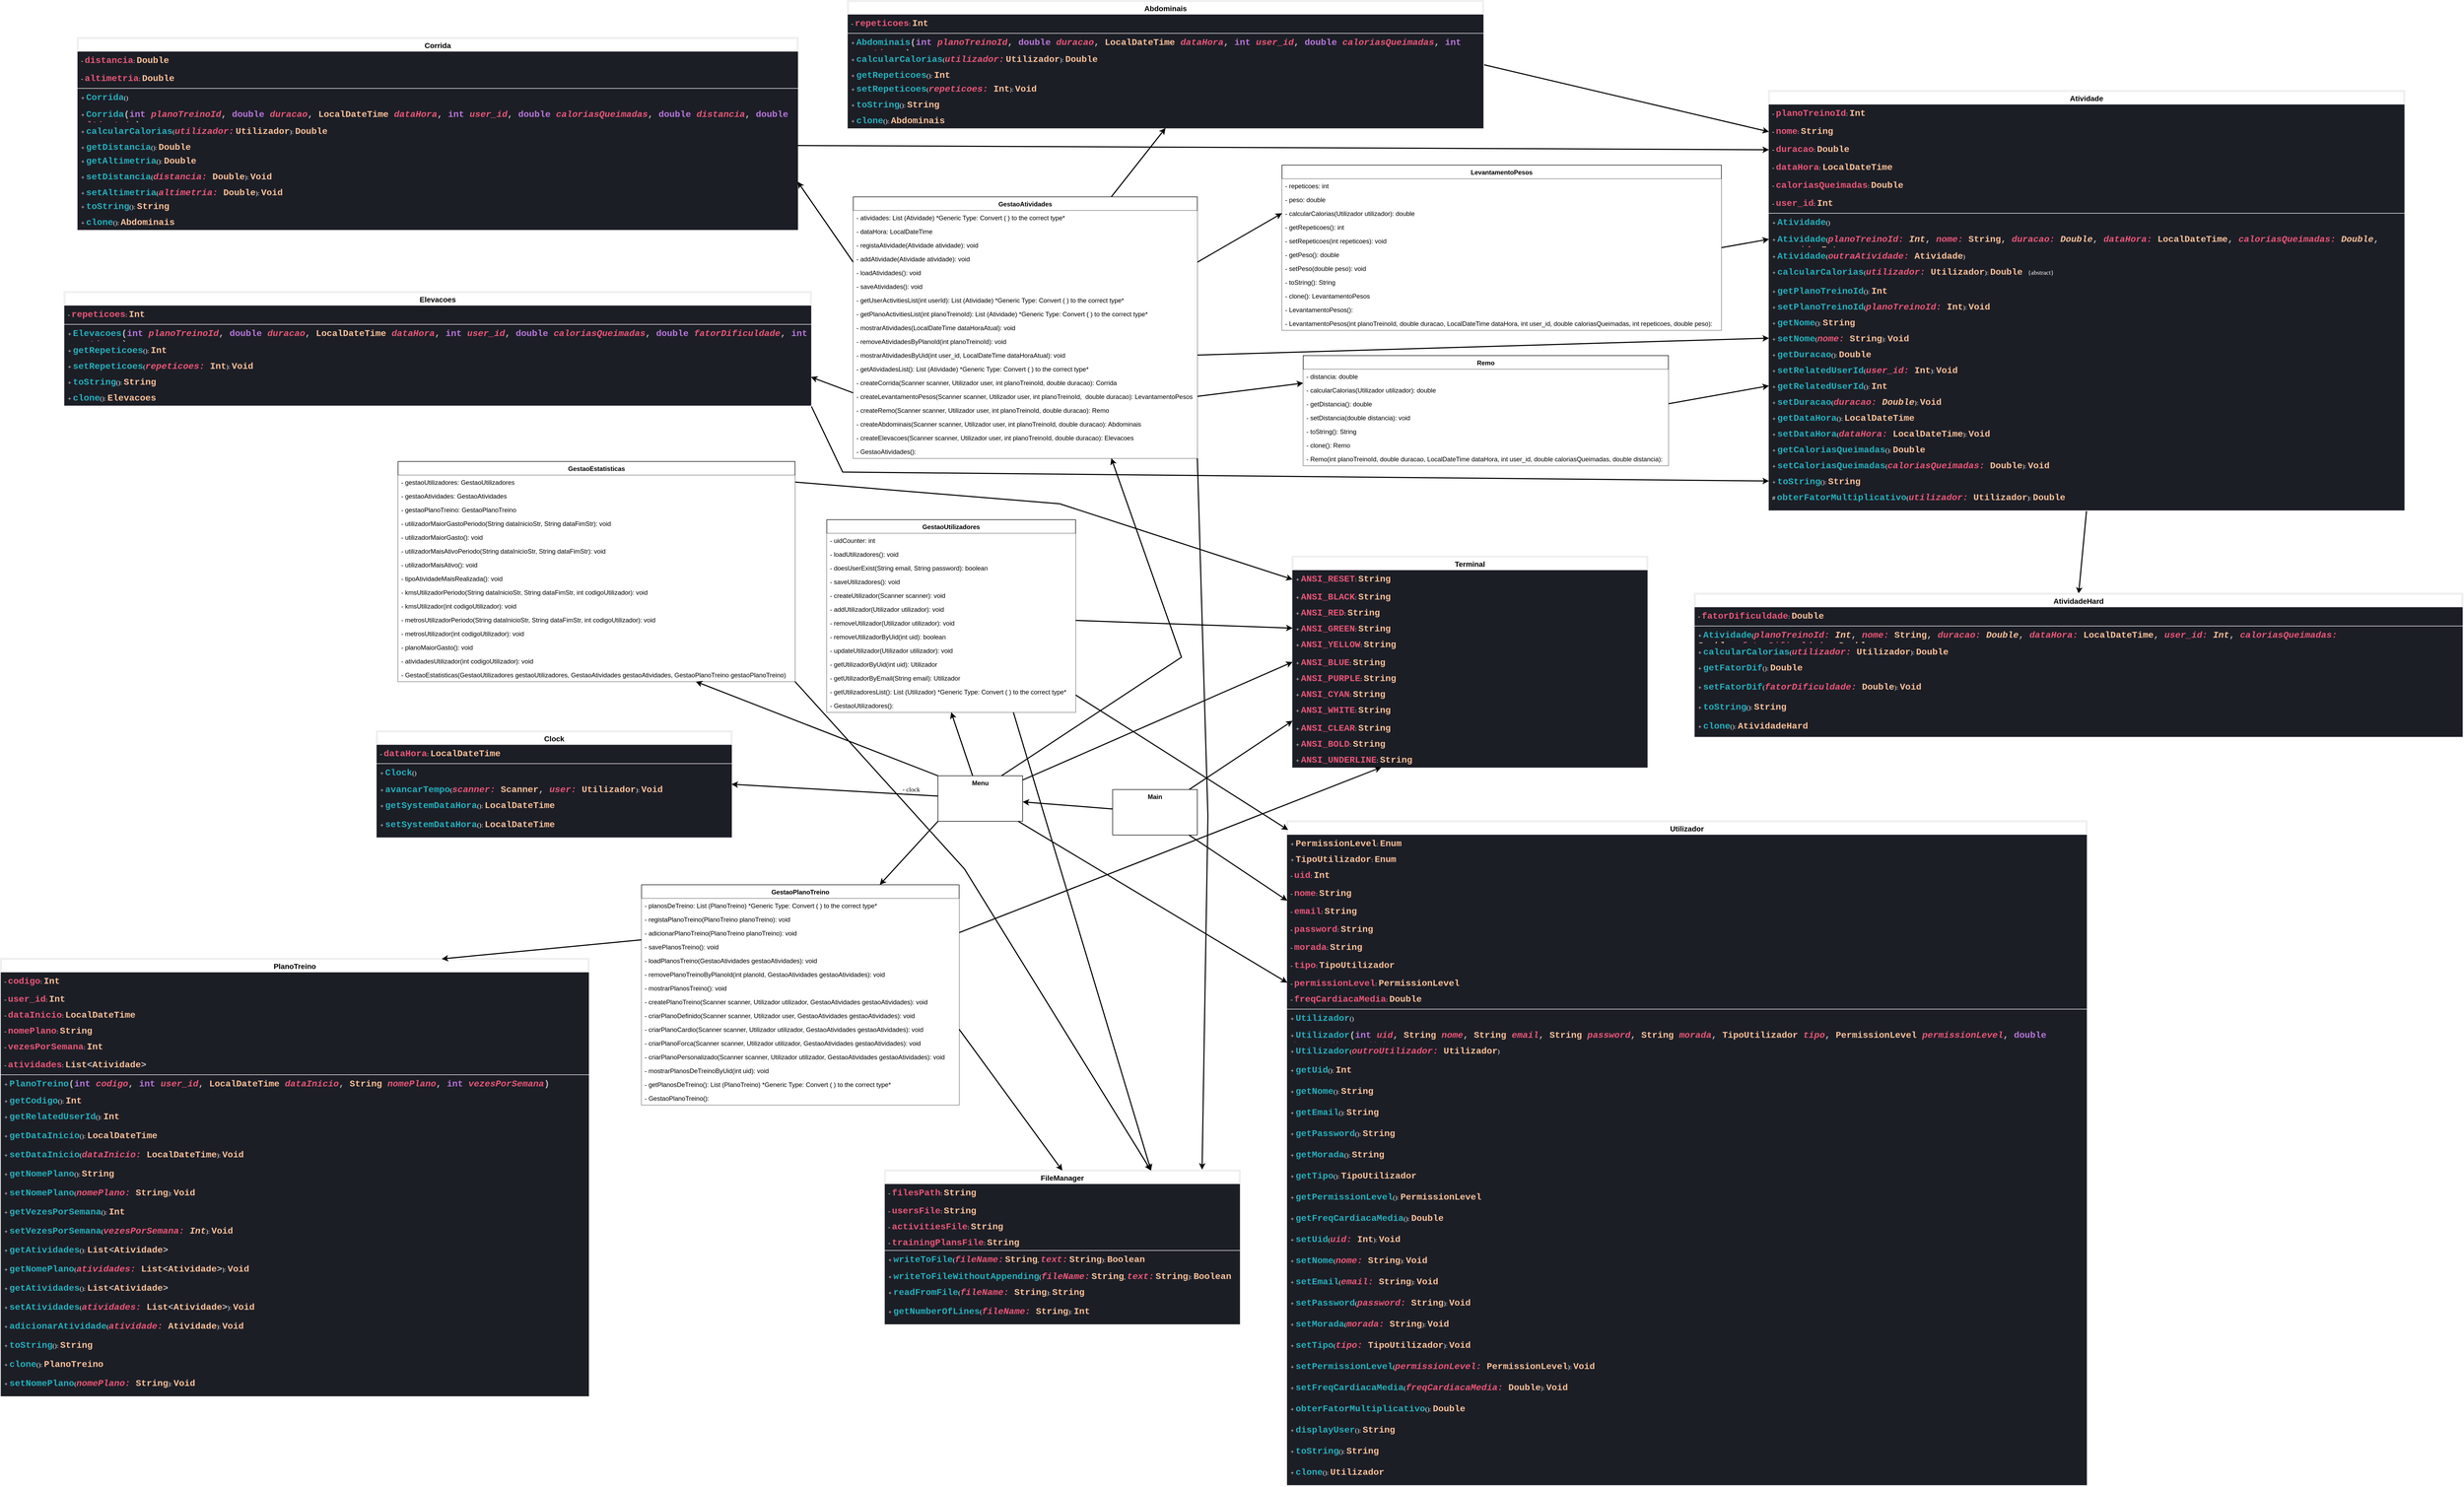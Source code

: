 <mxfile>
    <diagram id="AkTyOYV3oyqEK--2tfCe" name="Page-1">
        <mxGraphModel dx="12203" dy="3080" grid="1" gridSize="10" guides="1" tooltips="1" connect="1" arrows="1" fold="1" page="1" pageScale="1" pageWidth="850" pageHeight="1100" math="0" shadow="0">
            <root>
                <mxCell id="0"/>
                <mxCell id="1" parent="0"/>
                <mxCell id="63" value="FileManager" style="swimlane;fontStyle=1;align=center;verticalAlign=middle;childLayout=stackLayout;horizontal=1;startSize=26;horizontalStack=0;resizeParent=1;resizeLast=0;collapsible=1;marginBottom=0;rounded=0;shadow=0;strokeWidth=4;fontSize=14;strokeColor=#F0F0F0;fontColor=default;labelBorderColor=none;" parent="1" vertex="1">
                    <mxGeometry x="-2160" y="3350" width="670" height="290" as="geometry">
                        <mxRectangle x="160" y="100" width="160" height="26" as="alternateBounds"/>
                    </mxGeometry>
                </mxCell>
                <mxCell id="70" value="-&amp;nbsp;&lt;span style=&quot;color: rgb(233, 86, 120); background-color: rgb(28, 30, 38); font-family: Consolas, &amp;quot;Courier New&amp;quot;, monospace; font-size: 17px; font-weight: bold;&quot;&gt;filesPath&lt;/span&gt;&lt;span style=&quot;background-color: initial;&quot;&gt;:&amp;nbsp;&lt;/span&gt;&lt;span style=&quot;color: rgb(250, 194, 154); background-color: rgb(28, 30, 38); font-family: Consolas, &amp;quot;Courier New&amp;quot;, monospace; font-size: 17px; font-weight: bold;&quot;&gt;String&lt;/span&gt;" style="text;align=left;verticalAlign=top;spacingLeft=4;spacingRight=4;overflow=hidden;rotatable=0;points=[[0,0.5],[1,0.5]];portConstraint=eastwest;fontFamily=Lucida Console;whiteSpace=wrap;html=1;fillColor=#1C1E26;fontColor=#ffffff;strokeColor=#1C1E26;" parent="63" vertex="1">
                    <mxGeometry y="26" width="670" height="34" as="geometry"/>
                </mxCell>
                <mxCell id="71" value="-&amp;nbsp;&lt;span style=&quot;color: rgb(233, 86, 120); background-color: rgb(28, 30, 38); font-family: Consolas, &amp;quot;Courier New&amp;quot;, monospace; font-size: 17px; font-weight: bold;&quot;&gt;usersFile&lt;/span&gt;&lt;span style=&quot;background-color: initial;&quot;&gt;:&amp;nbsp;&lt;/span&gt;&lt;span style=&quot;color: rgb(250, 194, 154); background-color: rgb(28, 30, 38); font-family: Consolas, &amp;quot;Courier New&amp;quot;, monospace; font-size: 17px; font-weight: bold;&quot;&gt;String&lt;/span&gt;" style="text;align=left;verticalAlign=top;spacingLeft=4;spacingRight=4;overflow=hidden;rotatable=0;points=[[0,0.5],[1,0.5]];portConstraint=eastwest;fontFamily=Lucida Console;whiteSpace=wrap;html=1;fillColor=#1C1E26;fontColor=#ffffff;strokeColor=#1C1E26;" parent="63" vertex="1">
                    <mxGeometry y="60" width="670" height="30" as="geometry"/>
                </mxCell>
                <mxCell id="72" value="-&amp;nbsp;&lt;span style=&quot;color: rgb(233, 86, 120); background-color: rgb(28, 30, 38); font-family: Consolas, &amp;quot;Courier New&amp;quot;, monospace; font-size: 17px; font-weight: bold;&quot;&gt;activitiesFile&lt;/span&gt;&lt;span style=&quot;background-color: initial;&quot;&gt;:&amp;nbsp;&lt;/span&gt;&lt;span style=&quot;color: rgb(250, 194, 154); background-color: rgb(28, 30, 38); font-family: Consolas, &amp;quot;Courier New&amp;quot;, monospace; font-size: 17px; font-weight: bold;&quot;&gt;String&lt;/span&gt;" style="text;align=left;verticalAlign=top;spacingLeft=4;spacingRight=4;overflow=hidden;rotatable=0;points=[[0,0.5],[1,0.5]];portConstraint=eastwest;fontFamily=Lucida Console;whiteSpace=wrap;html=1;fillColor=#1C1E26;fontColor=#ffffff;strokeColor=#1C1E26;" parent="63" vertex="1">
                    <mxGeometry y="90" width="670" height="30" as="geometry"/>
                </mxCell>
                <mxCell id="64" value="-&amp;nbsp;&lt;span style=&quot;color: rgb(233, 86, 120); background-color: rgb(28, 30, 38); font-family: Consolas, &amp;quot;Courier New&amp;quot;, monospace; font-size: 17px; font-weight: bold;&quot;&gt;trainingPlansFile&lt;/span&gt;&lt;span style=&quot;background-color: initial;&quot;&gt;:&amp;nbsp;&lt;/span&gt;&lt;span style=&quot;color: rgb(250, 194, 154); background-color: rgb(28, 30, 38); font-family: Consolas, &amp;quot;Courier New&amp;quot;, monospace; font-size: 17px; font-weight: bold;&quot;&gt;String&lt;/span&gt;" style="text;align=left;verticalAlign=top;spacingLeft=4;spacingRight=4;overflow=hidden;rotatable=0;points=[[0,0.5],[1,0.5]];portConstraint=eastwest;fontFamily=Lucida Console;whiteSpace=wrap;html=1;fillColor=#1C1E26;fontColor=#ffffff;strokeColor=#1C1E26;" parent="63" vertex="1">
                    <mxGeometry y="120" width="670" height="30" as="geometry"/>
                </mxCell>
                <mxCell id="WehR6ODEqp6_zu9eXhyb-141" value="" style="line;html=1;strokeWidth=1;align=left;verticalAlign=middle;spacingTop=-1;spacingLeft=3;spacingRight=3;rotatable=0;labelPosition=right;points=[];portConstraint=eastwest;fillStyle=solid;fillColor=#FFFFFF;fontColor=#ffffff;strokeColor=#FFFFFF;" vertex="1" parent="63">
                    <mxGeometry y="150" width="670" height="2" as="geometry"/>
                </mxCell>
                <mxCell id="66" value="+&amp;nbsp;&lt;span style=&quot;color: rgb(37, 176, 188); background-color: rgb(28, 30, 38); font-family: Consolas, &amp;quot;Courier New&amp;quot;, monospace; font-size: 17px; font-weight: bold;&quot;&gt;writeToFile&lt;/span&gt;&lt;span style=&quot;background-color: initial;&quot;&gt;(&lt;/span&gt;&lt;span style=&quot;color: rgb(233, 86, 120); font-style: italic; background-color: rgb(28, 30, 38); font-family: Consolas, &amp;quot;Courier New&amp;quot;, monospace; font-size: 17px; font-weight: bold;&quot;&gt;fileName:&lt;/span&gt;&lt;span style=&quot;background-color: initial;&quot;&gt;&amp;nbsp;&lt;/span&gt;&lt;span style=&quot;color: rgb(250, 194, 154); background-color: rgb(28, 30, 38); font-family: Consolas, &amp;quot;Courier New&amp;quot;, monospace; font-size: 17px; font-weight: bold;&quot;&gt;String&lt;/span&gt;&lt;span style=&quot;background-color: initial;&quot;&gt;,&amp;nbsp;&lt;/span&gt;&lt;span style=&quot;color: rgb(233, 86, 120); font-style: italic; background-color: rgb(28, 30, 38); font-family: Consolas, &amp;quot;Courier New&amp;quot;, monospace; font-size: 17px; font-weight: bold;&quot;&gt;text:&lt;/span&gt;&lt;span style=&quot;background-color: initial;&quot;&gt;&amp;nbsp;&lt;/span&gt;&lt;span style=&quot;color: rgb(250, 194, 154); background-color: rgb(28, 30, 38); font-family: Consolas, &amp;quot;Courier New&amp;quot;, monospace; font-size: 17px; font-weight: bold;&quot;&gt;String&lt;/span&gt;&lt;span style=&quot;background-color: initial;&quot;&gt;):&amp;nbsp;&lt;/span&gt;&lt;span style=&quot;color: rgb(250, 194, 154); font-family: Consolas, &amp;quot;Courier New&amp;quot;, monospace; font-size: 17px; font-weight: 700;&quot;&gt;Boolean&lt;/span&gt;" style="text;strokeColor=#1C1E26;fillColor=#1C1E26;align=left;verticalAlign=top;spacingLeft=4;spacingRight=4;overflow=hidden;rotatable=0;points=[[0,0.5],[1,0.5]];portConstraint=eastwest;whiteSpace=wrap;html=1;fontFamily=Lucida Console;fontColor=#ffffff;" parent="63" vertex="1">
                    <mxGeometry y="152" width="670" height="32" as="geometry"/>
                </mxCell>
                <mxCell id="67" value="+&amp;nbsp;&lt;span style=&quot;color: rgb(37, 176, 188); font-family: Consolas, &amp;quot;Courier New&amp;quot;, monospace; font-size: 17px; font-weight: bold; background-color: rgb(28, 30, 38);&quot;&gt;writeToFileWithoutAppending&lt;/span&gt;&lt;span style=&quot;background-color: initial;&quot;&gt;(&lt;/span&gt;&lt;span style=&quot;color: rgb(233, 86, 120); font-style: italic; background-color: rgb(28, 30, 38); font-family: Consolas, &amp;quot;Courier New&amp;quot;, monospace; font-size: 17px; font-weight: bold;&quot;&gt;fileName:&lt;/span&gt;&lt;span style=&quot;background-color: initial;&quot;&gt;&amp;nbsp;&lt;/span&gt;&lt;span style=&quot;color: rgb(250, 194, 154); background-color: rgb(28, 30, 38); font-family: Consolas, &amp;quot;Courier New&amp;quot;, monospace; font-size: 17px; font-weight: bold;&quot;&gt;String&lt;/span&gt;&lt;span style=&quot;background-color: initial;&quot;&gt;,&amp;nbsp;&lt;/span&gt;&lt;span style=&quot;color: rgb(233, 86, 120); font-style: italic; background-color: rgb(28, 30, 38); font-family: Consolas, &amp;quot;Courier New&amp;quot;, monospace; font-size: 17px; font-weight: bold;&quot;&gt;text:&lt;/span&gt;&lt;span style=&quot;background-color: initial;&quot;&gt;&amp;nbsp;&lt;/span&gt;&lt;span style=&quot;color: rgb(250, 194, 154); background-color: rgb(28, 30, 38); font-family: Consolas, &amp;quot;Courier New&amp;quot;, monospace; font-size: 17px; font-weight: bold;&quot;&gt;String&lt;/span&gt;&lt;span style=&quot;background-color: initial;&quot;&gt;):&amp;nbsp;&lt;/span&gt;&lt;span style=&quot;color: rgb(250, 194, 154); font-family: Consolas, &amp;quot;Courier New&amp;quot;, monospace; font-size: 17px; font-weight: 700;&quot;&gt;Boolean&lt;/span&gt;" style="text;align=left;verticalAlign=top;spacingLeft=4;spacingRight=4;overflow=hidden;rotatable=0;points=[[0,0.5],[1,0.5]];portConstraint=eastwest;fontFamily=Lucida Console;html=1;whiteSpace=wrap;fillColor=#1C1E26;fontColor=#ffffff;strokeColor=#1C1E26;" parent="63" vertex="1">
                    <mxGeometry y="184" width="670" height="30" as="geometry"/>
                </mxCell>
                <mxCell id="68" value="+&amp;nbsp;&lt;span style=&quot;color: rgb(37, 176, 188); background-color: rgb(28, 30, 38); font-family: Consolas, &amp;quot;Courier New&amp;quot;, monospace; font-size: 17px; font-weight: bold;&quot;&gt;readFromFile&lt;/span&gt;&lt;span style=&quot;background-color: initial;&quot;&gt;(&lt;/span&gt;&lt;span style=&quot;font-family: Consolas, &amp;quot;Courier New&amp;quot;, monospace; font-size: 17px; font-weight: bold; color: rgb(233, 86, 120); font-style: italic;&quot;&gt;fileName:&amp;nbsp;&lt;/span&gt;&lt;span style=&quot;font-family: Consolas, &amp;quot;Courier New&amp;quot;, monospace; font-size: 17px; font-weight: bold; color: rgb(250, 194, 154);&quot;&gt;String&lt;/span&gt;&lt;span style=&quot;background-color: initial;&quot;&gt;):&amp;nbsp;&lt;/span&gt;&lt;span style=&quot;color: rgb(250, 194, 154); font-family: Consolas, &amp;quot;Courier New&amp;quot;, monospace; font-size: 17px; font-weight: 700;&quot;&gt;String&lt;/span&gt;" style="text;strokeColor=#1C1E26;fillColor=#1C1E26;align=left;verticalAlign=top;spacingLeft=4;spacingRight=4;overflow=hidden;rotatable=0;points=[[0,0.5],[1,0.5]];portConstraint=eastwest;whiteSpace=wrap;html=1;fontFamily=Lucida Console;fontColor=#ffffff;" parent="63" vertex="1">
                    <mxGeometry y="214" width="670" height="36" as="geometry"/>
                </mxCell>
                <mxCell id="69" value="+&amp;nbsp;&lt;span style=&quot;color: rgb(37, 176, 188); background-color: rgb(28, 30, 38); font-family: Consolas, &amp;quot;Courier New&amp;quot;, monospace; font-size: 17px; font-weight: bold;&quot;&gt;getNumberOfLines&lt;/span&gt;&lt;span style=&quot;background-color: initial;&quot;&gt;(&lt;/span&gt;&lt;span style=&quot;font-family: Consolas, &amp;quot;Courier New&amp;quot;, monospace; font-size: 17px; font-weight: bold; color: rgb(233, 86, 120); font-style: italic;&quot;&gt;fileName:&amp;nbsp;&lt;/span&gt;&lt;span style=&quot;font-family: Consolas, &amp;quot;Courier New&amp;quot;, monospace; font-size: 17px; font-weight: bold; color: rgb(250, 194, 154);&quot;&gt;String&lt;/span&gt;&lt;span style=&quot;background-color: initial;&quot;&gt;):&amp;nbsp;&lt;/span&gt;&lt;span style=&quot;color: rgb(250, 194, 154); font-family: Consolas, &amp;quot;Courier New&amp;quot;, monospace; font-size: 17px; font-weight: 700;&quot;&gt;Int&lt;/span&gt;" style="text;strokeColor=#1C1E26;fillColor=#1C1E26;align=left;verticalAlign=top;spacingLeft=4;spacingRight=4;overflow=hidden;rotatable=0;points=[[0,0.5],[1,0.5]];portConstraint=eastwest;html=1;fontFamily=Lucida Console;whiteSpace=wrap;fontColor=#ffffff;" parent="63" vertex="1">
                    <mxGeometry y="250" width="670" height="40" as="geometry"/>
                </mxCell>
                <mxCell id="88" value="Clock" style="swimlane;fontStyle=1;align=center;verticalAlign=middle;childLayout=stackLayout;horizontal=1;startSize=26;horizontalStack=0;resizeParent=1;resizeLast=0;collapsible=1;marginBottom=0;rounded=0;shadow=0;strokeWidth=4;fontSize=14;strokeColor=#F0F0F0;fontColor=default;labelBorderColor=none;" parent="1" vertex="1">
                    <mxGeometry x="-3120" y="2520" width="670" height="200" as="geometry">
                        <mxRectangle x="160" y="100" width="160" height="26" as="alternateBounds"/>
                    </mxGeometry>
                </mxCell>
                <mxCell id="89" value="-&amp;nbsp;&lt;span style=&quot;color: rgb(233, 86, 120); background-color: rgb(28, 30, 38); font-family: Consolas, &amp;quot;Courier New&amp;quot;, monospace; font-size: 17px; font-weight: bold;&quot;&gt;dataHora&lt;/span&gt;&lt;span style=&quot;background-color: initial;&quot;&gt;:&amp;nbsp;&lt;/span&gt;&lt;span style=&quot;color: rgb(250, 194, 154); background-color: rgb(28, 30, 38); font-family: Consolas, &amp;quot;Courier New&amp;quot;, monospace; font-size: 17px; font-weight: bold;&quot;&gt;LocalDateTime&lt;/span&gt;" style="text;align=left;verticalAlign=top;spacingLeft=4;spacingRight=4;overflow=hidden;rotatable=0;points=[[0,0.5],[1,0.5]];portConstraint=eastwest;fontFamily=Lucida Console;whiteSpace=wrap;html=1;fillColor=#1C1E26;fontColor=#ffffff;strokeColor=#1C1E26;" parent="88" vertex="1">
                    <mxGeometry y="26" width="670" height="34" as="geometry"/>
                </mxCell>
                <mxCell id="WehR6ODEqp6_zu9eXhyb-142" value="" style="line;html=1;strokeWidth=1;align=left;verticalAlign=middle;spacingTop=-1;spacingLeft=3;spacingRight=3;rotatable=0;labelPosition=right;points=[];portConstraint=eastwest;fillStyle=solid;fillColor=#FFFFFF;fontColor=#ffffff;strokeColor=#FFFFFF;" vertex="1" parent="88">
                    <mxGeometry y="60" width="670" height="2" as="geometry"/>
                </mxCell>
                <mxCell id="94" value="+&amp;nbsp;&lt;span style=&quot;color: rgb(37, 176, 188); background-color: rgb(28, 30, 38); font-family: Consolas, &amp;quot;Courier New&amp;quot;, monospace; font-size: 17px; font-weight: bold;&quot;&gt;Clock&lt;/span&gt;&lt;span style=&quot;background-color: initial;&quot;&gt;(&lt;/span&gt;&lt;span style=&quot;background-color: initial;&quot;&gt;)&lt;/span&gt;" style="text;strokeColor=#1C1E26;fillColor=#1C1E26;align=left;verticalAlign=top;spacingLeft=4;spacingRight=4;overflow=hidden;rotatable=0;points=[[0,0.5],[1,0.5]];portConstraint=eastwest;whiteSpace=wrap;html=1;fontFamily=Lucida Console;fontColor=#ffffff;" parent="88" vertex="1">
                    <mxGeometry y="62" width="670" height="32" as="geometry"/>
                </mxCell>
                <mxCell id="95" value="+&amp;nbsp;&lt;span style=&quot;color: rgb(37, 176, 188); background-color: rgb(28, 30, 38); font-family: Consolas, &amp;quot;Courier New&amp;quot;, monospace; font-size: 17px; font-weight: bold;&quot;&gt;avancarTempo&lt;/span&gt;&lt;span style=&quot;background-color: initial;&quot;&gt;(&lt;/span&gt;&lt;span style=&quot;font-family: Consolas, &amp;quot;Courier New&amp;quot;, monospace; font-size: 17px; font-weight: bold; color: rgb(233, 86, 120); font-style: italic;&quot;&gt;scanner:&amp;nbsp;&lt;/span&gt;&lt;span style=&quot;font-family: Consolas, &amp;quot;Courier New&amp;quot;, monospace; font-size: 17px; font-weight: bold; color: rgb(250, 194, 154);&quot;&gt;Scanner&lt;/span&gt;&lt;span style=&quot;background-color: rgb(28, 30, 38); color: rgb(187, 187, 187); font-family: Consolas, &amp;quot;Courier New&amp;quot;, monospace; font-size: 17px; font-weight: bold;&quot;&gt;, &lt;/span&gt;&lt;span style=&quot;font-family: Consolas, &amp;quot;Courier New&amp;quot;, monospace; font-size: 17px; font-weight: bold; color: rgb(233, 86, 120); font-style: italic;&quot;&gt;user:&amp;nbsp;&lt;/span&gt;&lt;span style=&quot;font-family: Consolas, &amp;quot;Courier New&amp;quot;, monospace; font-size: 17px; font-weight: bold; color: rgb(250, 194, 154);&quot;&gt;Utilizador&lt;/span&gt;&lt;span style=&quot;background-color: initial;&quot;&gt;):&amp;nbsp;&lt;/span&gt;&lt;span style=&quot;background-color: initial; color: rgb(250, 194, 154); font-family: Consolas, &amp;quot;Courier New&amp;quot;, monospace; font-size: 17px; font-weight: 700;&quot;&gt;Void&lt;/span&gt;" style="text;align=left;verticalAlign=top;spacingLeft=4;spacingRight=4;overflow=hidden;rotatable=0;points=[[0,0.5],[1,0.5]];portConstraint=eastwest;fontFamily=Lucida Console;html=1;whiteSpace=wrap;fillColor=#1C1E26;fontColor=#ffffff;strokeColor=#1C1E26;" parent="88" vertex="1">
                    <mxGeometry y="94" width="670" height="30" as="geometry"/>
                </mxCell>
                <mxCell id="96" value="+&amp;nbsp;&lt;span style=&quot;color: rgb(37, 176, 188); background-color: rgb(28, 30, 38); font-family: Consolas, &amp;quot;Courier New&amp;quot;, monospace; font-size: 17px; font-weight: bold;&quot;&gt;getSystemDataHora&lt;/span&gt;&lt;span style=&quot;background-color: initial;&quot;&gt;(&lt;/span&gt;&lt;span style=&quot;background-color: initial;&quot;&gt;):&amp;nbsp;&lt;/span&gt;&lt;span style=&quot;color: rgb(250, 194, 154); background-color: rgb(28, 30, 38); font-family: Consolas, &amp;quot;Courier New&amp;quot;, monospace; font-size: 17px; font-weight: bold;&quot;&gt;LocalDateTime&lt;/span&gt;" style="text;strokeColor=#1C1E26;fillColor=#1C1E26;align=left;verticalAlign=top;spacingLeft=4;spacingRight=4;overflow=hidden;rotatable=0;points=[[0,0.5],[1,0.5]];portConstraint=eastwest;whiteSpace=wrap;html=1;fontFamily=Lucida Console;fontColor=#ffffff;" parent="88" vertex="1">
                    <mxGeometry y="124" width="670" height="36" as="geometry"/>
                </mxCell>
                <mxCell id="97" value="+&amp;nbsp;&lt;span style=&quot;color: rgb(37, 176, 188); background-color: rgb(28, 30, 38); font-family: Consolas, &amp;quot;Courier New&amp;quot;, monospace; font-size: 17px; font-weight: bold;&quot;&gt;setSystemDataHora&lt;/span&gt;&lt;span style=&quot;background-color: initial;&quot;&gt;(&lt;/span&gt;&lt;span style=&quot;background-color: initial;&quot;&gt;):&amp;nbsp;&lt;/span&gt;&lt;span style=&quot;color: rgb(250, 194, 154); background-color: rgb(28, 30, 38); font-family: Consolas, &amp;quot;Courier New&amp;quot;, monospace; font-size: 17px; font-weight: bold;&quot;&gt;LocalDateTime&lt;/span&gt;" style="text;strokeColor=#1C1E26;fillColor=#1C1E26;align=left;verticalAlign=top;spacingLeft=4;spacingRight=4;overflow=hidden;rotatable=0;points=[[0,0.5],[1,0.5]];portConstraint=eastwest;html=1;fontFamily=Lucida Console;whiteSpace=wrap;fontColor=#ffffff;" parent="88" vertex="1">
                    <mxGeometry y="160" width="670" height="40" as="geometry"/>
                </mxCell>
                <mxCell id="WehR6ODEqp6_zu9eXhyb-526" style="edgeStyle=none;rounded=0;html=1;exitX=0.5;exitY=1;exitDx=0;exitDy=0;entryX=0.5;entryY=0;entryDx=0;entryDy=0;strokeWidth=2;fontFamily=Lucida Console;fontSize=12;startArrow=none;startFill=0;endArrow=classic;endFill=1;" edge="1" parent="1" source="98" target="WehR6ODEqp6_zu9eXhyb-144">
                    <mxGeometry relative="1" as="geometry"/>
                </mxCell>
                <mxCell id="98" value="Atividade" style="swimlane;fontStyle=1;align=center;verticalAlign=middle;childLayout=stackLayout;horizontal=1;startSize=26;horizontalStack=0;resizeParent=1;resizeLast=0;collapsible=1;marginBottom=0;rounded=0;shadow=0;strokeWidth=4;fontSize=14;strokeColor=#F0F0F0;fontColor=default;labelBorderColor=none;" parent="1" vertex="1">
                    <mxGeometry x="-490" y="1310" width="1200" height="792" as="geometry">
                        <mxRectangle x="160" y="100" width="160" height="26" as="alternateBounds"/>
                    </mxGeometry>
                </mxCell>
                <mxCell id="99" value="-&amp;nbsp;&lt;span style=&quot;color: rgb(233, 86, 120); background-color: rgb(28, 30, 38); font-family: Consolas, &amp;quot;Courier New&amp;quot;, monospace; font-size: 17px; font-weight: bold;&quot;&gt;planoTreinoId&lt;/span&gt;&lt;span style=&quot;background-color: initial;&quot;&gt;:&amp;nbsp;&lt;/span&gt;&lt;span style=&quot;color: rgb(250, 194, 154); background-color: rgb(28, 30, 38); font-family: Consolas, &amp;quot;Courier New&amp;quot;, monospace; font-size: 17px; font-weight: bold;&quot;&gt;Int&lt;/span&gt;" style="text;align=left;verticalAlign=top;spacingLeft=4;spacingRight=4;overflow=hidden;rotatable=0;points=[[0,0.5],[1,0.5]];portConstraint=eastwest;fontFamily=Lucida Console;whiteSpace=wrap;html=1;fillColor=#1C1E26;fontColor=#ffffff;strokeColor=#1C1E26;" parent="98" vertex="1">
                    <mxGeometry y="26" width="1200" height="34" as="geometry"/>
                </mxCell>
                <mxCell id="108" value="-&amp;nbsp;&lt;span style=&quot;color: rgb(233, 86, 120); background-color: rgb(28, 30, 38); font-family: Consolas, &amp;quot;Courier New&amp;quot;, monospace; font-size: 17px; font-weight: bold;&quot;&gt;nome&lt;/span&gt;&lt;span style=&quot;background-color: initial;&quot;&gt;:&amp;nbsp;&lt;/span&gt;&lt;span style=&quot;color: rgb(250, 194, 154); background-color: rgb(28, 30, 38); font-family: Consolas, &amp;quot;Courier New&amp;quot;, monospace; font-size: 17px; font-weight: bold;&quot;&gt;String&lt;/span&gt;" style="text;align=left;verticalAlign=top;spacingLeft=4;spacingRight=4;overflow=hidden;rotatable=0;points=[[0,0.5],[1,0.5]];portConstraint=eastwest;fontFamily=Lucida Console;whiteSpace=wrap;html=1;fillColor=#1C1E26;fontColor=#ffffff;strokeColor=#1C1E26;" parent="98" vertex="1">
                    <mxGeometry y="60" width="1200" height="34" as="geometry"/>
                </mxCell>
                <mxCell id="109" value="-&amp;nbsp;&lt;span style=&quot;color: rgb(233, 86, 120); background-color: rgb(28, 30, 38); font-family: Consolas, &amp;quot;Courier New&amp;quot;, monospace; font-size: 17px; font-weight: bold;&quot;&gt;duracao&lt;/span&gt;&lt;span style=&quot;background-color: initial;&quot;&gt;:&amp;nbsp;&lt;/span&gt;&lt;span style=&quot;color: rgb(250, 194, 154); background-color: rgb(28, 30, 38); font-family: Consolas, &amp;quot;Courier New&amp;quot;, monospace; font-size: 17px; font-weight: bold;&quot;&gt;Double&lt;/span&gt;" style="text;align=left;verticalAlign=top;spacingLeft=4;spacingRight=4;overflow=hidden;rotatable=0;points=[[0,0.5],[1,0.5]];portConstraint=eastwest;fontFamily=Lucida Console;whiteSpace=wrap;html=1;fillColor=#1C1E26;fontColor=#ffffff;strokeColor=#1C1E26;" parent="98" vertex="1">
                    <mxGeometry y="94" width="1200" height="34" as="geometry"/>
                </mxCell>
                <mxCell id="107" value="-&amp;nbsp;&lt;span style=&quot;color: rgb(233, 86, 120); background-color: rgb(28, 30, 38); font-family: Consolas, &amp;quot;Courier New&amp;quot;, monospace; font-size: 17px; font-weight: bold;&quot;&gt;dataHora&lt;/span&gt;&lt;span style=&quot;background-color: initial;&quot;&gt;:&amp;nbsp;&lt;/span&gt;&lt;span style=&quot;color: rgb(250, 194, 154); background-color: rgb(28, 30, 38); font-family: Consolas, &amp;quot;Courier New&amp;quot;, monospace; font-size: 17px; font-weight: bold;&quot;&gt;LocalDateTime&lt;/span&gt;" style="text;align=left;verticalAlign=top;spacingLeft=4;spacingRight=4;overflow=hidden;rotatable=0;points=[[0,0.5],[1,0.5]];portConstraint=eastwest;fontFamily=Lucida Console;whiteSpace=wrap;html=1;fillColor=#1C1E26;fontColor=#ffffff;strokeColor=#1C1E26;" parent="98" vertex="1">
                    <mxGeometry y="128" width="1200" height="34" as="geometry"/>
                </mxCell>
                <mxCell id="106" value="-&amp;nbsp;&lt;span style=&quot;color: rgb(233, 86, 120); background-color: rgb(28, 30, 38); font-family: Consolas, &amp;quot;Courier New&amp;quot;, monospace; font-size: 17px; font-weight: bold;&quot;&gt;caloriasQueimadas&lt;/span&gt;&lt;span style=&quot;background-color: initial;&quot;&gt;:&amp;nbsp;&lt;/span&gt;&lt;span style=&quot;color: rgb(250, 194, 154); font-family: Consolas, &amp;quot;Courier New&amp;quot;, monospace; font-size: 17px; font-weight: 700; background-color: rgb(28, 30, 38);&quot;&gt;Double&lt;/span&gt;" style="text;align=left;verticalAlign=top;spacingLeft=4;spacingRight=4;overflow=hidden;rotatable=0;points=[[0,0.5],[1,0.5]];portConstraint=eastwest;fontFamily=Lucida Console;whiteSpace=wrap;html=1;fillColor=#1C1E26;fontColor=#ffffff;strokeColor=#1C1E26;" parent="98" vertex="1">
                    <mxGeometry y="162" width="1200" height="34" as="geometry"/>
                </mxCell>
                <mxCell id="105" value="-&amp;nbsp;&lt;span style=&quot;color: rgb(233, 86, 120); background-color: rgb(28, 30, 38); font-family: Consolas, &amp;quot;Courier New&amp;quot;, monospace; font-size: 17px; font-weight: bold;&quot;&gt;user_id&lt;/span&gt;&lt;span style=&quot;background-color: initial;&quot;&gt;:&amp;nbsp;&lt;/span&gt;&lt;span style=&quot;color: rgb(250, 194, 154); font-family: Consolas, &amp;quot;Courier New&amp;quot;, monospace; font-size: 17px; font-weight: 700; background-color: rgb(28, 30, 38);&quot;&gt;Int&lt;/span&gt;" style="text;align=left;verticalAlign=top;spacingLeft=4;spacingRight=4;overflow=hidden;rotatable=0;points=[[0,0.5],[1,0.5]];portConstraint=eastwest;fontFamily=Lucida Console;whiteSpace=wrap;html=1;fillColor=#1C1E26;fontColor=#ffffff;strokeColor=#1C1E26;" parent="98" vertex="1">
                    <mxGeometry y="196" width="1200" height="34" as="geometry"/>
                </mxCell>
                <mxCell id="WehR6ODEqp6_zu9eXhyb-143" value="" style="line;html=1;strokeWidth=1;align=left;verticalAlign=middle;spacingTop=-1;spacingLeft=3;spacingRight=3;rotatable=0;labelPosition=right;points=[];portConstraint=eastwest;fillStyle=solid;fillColor=#FFFFFF;fontColor=#ffffff;strokeColor=#FFFFFF;" vertex="1" parent="98">
                    <mxGeometry y="230" width="1200" height="2" as="geometry"/>
                </mxCell>
                <mxCell id="101" value="+&amp;nbsp;&lt;span style=&quot;color: rgb(37, 176, 188); background-color: rgb(28, 30, 38); font-family: Consolas, &amp;quot;Courier New&amp;quot;, monospace; font-size: 17px; font-weight: bold;&quot;&gt;Atividade&lt;/span&gt;&lt;span style=&quot;background-color: initial;&quot;&gt;(&lt;/span&gt;&lt;span style=&quot;background-color: initial;&quot;&gt;)&lt;/span&gt;" style="text;strokeColor=#1C1E26;fillColor=#1C1E26;align=left;verticalAlign=top;spacingLeft=4;spacingRight=4;overflow=hidden;rotatable=0;points=[[0,0.5],[1,0.5]];portConstraint=eastwest;whiteSpace=wrap;html=1;fontFamily=Lucida Console;fontColor=#ffffff;" parent="98" vertex="1">
                    <mxGeometry y="232" width="1200" height="32" as="geometry"/>
                </mxCell>
                <mxCell id="110" value="+&amp;nbsp;&lt;span style=&quot;color: rgb(37, 176, 188); background-color: rgb(28, 30, 38); font-family: Consolas, &amp;quot;Courier New&amp;quot;, monospace; font-size: 17px; font-weight: bold;&quot;&gt;Atividade&lt;/span&gt;&lt;span style=&quot;background-color: initial;&quot;&gt;(&lt;/span&gt;&lt;span style=&quot;font-family: Consolas, &amp;quot;Courier New&amp;quot;, monospace; font-size: 17px; font-weight: bold; color: rgb(233, 86, 120); font-style: italic;&quot;&gt;planoTreinoId: &lt;/span&gt;&lt;span style=&quot;font-family: Consolas, &amp;quot;Courier New&amp;quot;, monospace; font-size: 17px; font-weight: bold; font-style: italic;&quot;&gt;&lt;font color=&quot;#fac29a&quot;&gt;Int&lt;/font&gt;&lt;/span&gt;&lt;span style=&quot;background-color: rgb(28, 30, 38); color: rgb(187, 187, 187); font-family: Consolas, &amp;quot;Courier New&amp;quot;, monospace; font-size: 17px; font-weight: bold;&quot;&gt;, &lt;/span&gt;&lt;span style=&quot;font-family: Consolas, &amp;quot;Courier New&amp;quot;, monospace; font-size: 17px; font-weight: bold; color: rgb(233, 86, 120); font-style: italic;&quot;&gt;nome:&amp;nbsp;&lt;/span&gt;&lt;span style=&quot;font-family: Consolas, &amp;quot;Courier New&amp;quot;, monospace; font-size: 17px; font-weight: bold; color: rgb(250, 194, 154);&quot;&gt;String&lt;/span&gt;&lt;span style=&quot;background-color: rgb(28, 30, 38); color: rgb(187, 187, 187); font-family: Consolas, &amp;quot;Courier New&amp;quot;, monospace; font-size: 17px; font-weight: bold;&quot;&gt;, &lt;/span&gt;&lt;span style=&quot;font-family: Consolas, &amp;quot;Courier New&amp;quot;, monospace; font-size: 17px; font-weight: bold; color: rgb(233, 86, 120); font-style: italic;&quot;&gt;duracao: &lt;/span&gt;&lt;span style=&quot;font-family: Consolas, &amp;quot;Courier New&amp;quot;, monospace; font-size: 17px; font-weight: bold; font-style: italic;&quot;&gt;&lt;font color=&quot;#fac29a&quot;&gt;Double&lt;/font&gt;&lt;/span&gt;&lt;span style=&quot;background-color: rgb(28, 30, 38); color: rgb(187, 187, 187); font-family: Consolas, &amp;quot;Courier New&amp;quot;, monospace; font-size: 17px; font-weight: bold;&quot;&gt;, &lt;/span&gt;&lt;span style=&quot;font-family: Consolas, &amp;quot;Courier New&amp;quot;, monospace; font-size: 17px; font-weight: bold; color: rgb(233, 86, 120); font-style: italic;&quot;&gt;dataHora:&amp;nbsp;&lt;/span&gt;&lt;span style=&quot;font-family: Consolas, &amp;quot;Courier New&amp;quot;, monospace; font-size: 17px; font-weight: bold; color: rgb(250, 194, 154);&quot;&gt;LocalDateTime&lt;/span&gt;&lt;span style=&quot;background-color: rgb(28, 30, 38); color: rgb(187, 187, 187); font-family: Consolas, &amp;quot;Courier New&amp;quot;, monospace; font-size: 17px; font-weight: bold;&quot;&gt;, &lt;/span&gt;&lt;span style=&quot;font-family: Consolas, &amp;quot;Courier New&amp;quot;, monospace; font-size: 17px; font-weight: bold; color: rgb(233, 86, 120); font-style: italic;&quot;&gt;caloriasQueimadas: &lt;/span&gt;&lt;span style=&quot;font-family: Consolas, &amp;quot;Courier New&amp;quot;, monospace; font-size: 17px; font-weight: bold; font-style: italic;&quot;&gt;&lt;font color=&quot;#fac29a&quot;&gt;Double&lt;/font&gt;&lt;/span&gt;&lt;span style=&quot;background-color: rgb(28, 30, 38); color: rgb(187, 187, 187); font-family: Consolas, &amp;quot;Courier New&amp;quot;, monospace; font-size: 17px; font-weight: bold;&quot;&gt;, &lt;/span&gt;&lt;font face=&quot;Consolas, Courier New, monospace&quot;&gt;&lt;span style=&quot;font-size: 17px;&quot;&gt;&lt;b style=&quot;&quot;&gt;&lt;i style=&quot;&quot;&gt;&lt;font color=&quot;#e95678&quot;&gt;user_id:&amp;nbsp;&lt;/font&gt;&lt;font color=&quot;#fac29a&quot;&gt;Int&lt;/font&gt;&lt;/i&gt;&lt;/b&gt;&lt;/span&gt;&lt;/font&gt;&lt;span style=&quot;background-color: initial;&quot;&gt;)&lt;/span&gt;" style="text;strokeColor=#1C1E26;fillColor=#1C1E26;align=left;verticalAlign=top;spacingLeft=4;spacingRight=4;overflow=hidden;rotatable=0;points=[[0,0.5],[1,0.5]];portConstraint=eastwest;whiteSpace=wrap;html=1;fontFamily=Lucida Console;fontColor=#ffffff;" parent="98" vertex="1">
                    <mxGeometry y="264" width="1200" height="32" as="geometry"/>
                </mxCell>
                <mxCell id="102" value="+&amp;nbsp;&lt;span style=&quot;color: rgb(37, 176, 188); background-color: rgb(28, 30, 38); font-family: Consolas, &amp;quot;Courier New&amp;quot;, monospace; font-size: 17px; font-weight: bold;&quot;&gt;Atividade&lt;/span&gt;&lt;span style=&quot;background-color: initial;&quot;&gt;(&lt;/span&gt;&lt;span style=&quot;color: rgb(233, 86, 120); font-style: italic; background-color: rgb(28, 30, 38); font-family: Consolas, &amp;quot;Courier New&amp;quot;, monospace; font-size: 17px; font-weight: bold;&quot;&gt;outraAtividade&lt;/span&gt;&lt;span style=&quot;background-color: initial; font-family: Consolas, &amp;quot;Courier New&amp;quot;, monospace; font-size: 17px; font-weight: bold; color: rgb(233, 86, 120); font-style: italic;&quot;&gt;:&amp;nbsp;&lt;/span&gt;&lt;span style=&quot;color: rgb(250, 194, 154); background-color: rgb(28, 30, 38); font-family: Consolas, &amp;quot;Courier New&amp;quot;, monospace; font-size: 17px; font-weight: bold;&quot;&gt;Atividade&lt;/span&gt;&lt;span style=&quot;background-color: initial;&quot;&gt;)&lt;/span&gt;" style="text;align=left;verticalAlign=top;spacingLeft=4;spacingRight=4;overflow=hidden;rotatable=0;points=[[0,0.5],[1,0.5]];portConstraint=eastwest;fontFamily=Lucida Console;html=1;whiteSpace=wrap;fillColor=#1C1E26;fontColor=#ffffff;strokeColor=#1C1E26;" parent="98" vertex="1">
                    <mxGeometry y="296" width="1200" height="30" as="geometry"/>
                </mxCell>
                <mxCell id="103" value="+&amp;nbsp;&lt;span style=&quot;color: rgb(37, 176, 188); background-color: rgb(28, 30, 38); font-family: Consolas, &amp;quot;Courier New&amp;quot;, monospace; font-size: 17px; font-weight: bold;&quot;&gt;calcularCalorias&lt;/span&gt;&lt;span style=&quot;background-color: initial;&quot;&gt;(&lt;/span&gt;&lt;span style=&quot;color: rgb(233, 86, 120); font-style: italic; background-color: rgb(28, 30, 38); font-family: Consolas, &amp;quot;Courier New&amp;quot;, monospace; font-size: 17px; font-weight: bold;&quot;&gt;utilizador:&amp;nbsp;&lt;/span&gt;&lt;span style=&quot;color: rgb(250, 194, 154); background-color: rgb(28, 30, 38); font-family: Consolas, &amp;quot;Courier New&amp;quot;, monospace; font-size: 17px; font-weight: bold;&quot;&gt;Utilizador&lt;/span&gt;&lt;span style=&quot;background-color: initial;&quot;&gt;):&amp;nbsp;&lt;/span&gt;&lt;span style=&quot;color: rgb(250, 194, 154); background-color: rgb(28, 30, 38); font-family: Consolas, &amp;quot;Courier New&amp;quot;, monospace; font-size: 17px; font-weight: bold;&quot;&gt;Double&amp;nbsp;&lt;/span&gt;&lt;span style=&quot;background-color: initial;&quot;&gt;{abstract}&lt;/span&gt;" style="text;strokeColor=#1C1E26;fillColor=#1C1E26;align=left;verticalAlign=top;spacingLeft=4;spacingRight=4;overflow=hidden;rotatable=0;points=[[0,0.5],[1,0.5]];portConstraint=eastwest;whiteSpace=wrap;html=1;fontFamily=Lucida Console;fontColor=#ffffff;" parent="98" vertex="1">
                    <mxGeometry y="326" width="1200" height="36" as="geometry"/>
                </mxCell>
                <mxCell id="WehR6ODEqp6_zu9eXhyb-111" value="+&amp;nbsp;&lt;span style=&quot;color: rgb(37, 176, 188); background-color: rgb(28, 30, 38); font-family: Consolas, &amp;quot;Courier New&amp;quot;, monospace; font-size: 17px; font-weight: bold;&quot;&gt;getPlanoTreinoId&lt;/span&gt;&lt;span style=&quot;background-color: initial;&quot;&gt;()&lt;/span&gt;&lt;span style=&quot;background-color: initial;&quot;&gt;:&amp;nbsp;&lt;/span&gt;&lt;span style=&quot;color: rgb(250, 194, 154); background-color: rgb(28, 30, 38); font-family: Consolas, &amp;quot;Courier New&amp;quot;, monospace; font-size: 17px; font-weight: bold;&quot;&gt;Int&lt;/span&gt;" style="text;align=left;verticalAlign=top;spacingLeft=4;spacingRight=4;overflow=hidden;rotatable=0;points=[[0,0.5],[1,0.5]];portConstraint=eastwest;fontFamily=Lucida Console;html=1;whiteSpace=wrap;fillColor=#1C1E26;fontColor=#ffffff;strokeColor=#1C1E26;" vertex="1" parent="98">
                    <mxGeometry y="362" width="1200" height="30" as="geometry"/>
                </mxCell>
                <mxCell id="WehR6ODEqp6_zu9eXhyb-112" value="+&amp;nbsp;&lt;span style=&quot;color: rgb(37, 176, 188); background-color: rgb(28, 30, 38); font-family: Consolas, &amp;quot;Courier New&amp;quot;, monospace; font-size: 17px; font-weight: bold;&quot;&gt;setPlanoTreinoId&lt;/span&gt;&lt;span style=&quot;background-color: initial;&quot;&gt;(&lt;/span&gt;&lt;span style=&quot;color: rgb(233, 86, 120); font-style: italic; background-color: rgb(28, 30, 38); font-family: Consolas, &amp;quot;Courier New&amp;quot;, monospace; font-size: 17px; font-weight: bold;&quot;&gt;planoTreinoId&lt;/span&gt;&lt;span style=&quot;background-color: initial; font-family: Consolas, &amp;quot;Courier New&amp;quot;, monospace; font-size: 17px; font-weight: bold; color: rgb(233, 86, 120); font-style: italic;&quot;&gt;:&amp;nbsp;&lt;/span&gt;&lt;span style=&quot;color: rgb(250, 194, 154); background-color: rgb(28, 30, 38); font-family: Consolas, &amp;quot;Courier New&amp;quot;, monospace; font-size: 17px; font-weight: bold;&quot;&gt;Int&lt;/span&gt;&lt;span style=&quot;background-color: initial;&quot;&gt;)&lt;/span&gt;&lt;span style=&quot;background-color: initial;&quot;&gt;:&amp;nbsp;&lt;/span&gt;&lt;span style=&quot;color: rgb(250, 194, 154); background-color: rgb(28, 30, 38); font-family: Consolas, &amp;quot;Courier New&amp;quot;, monospace; font-size: 17px; font-weight: bold;&quot;&gt;Void&lt;/span&gt;" style="text;align=left;verticalAlign=top;spacingLeft=4;spacingRight=4;overflow=hidden;rotatable=0;points=[[0,0.5],[1,0.5]];portConstraint=eastwest;fontFamily=Lucida Console;html=1;whiteSpace=wrap;fillColor=#1C1E26;fontColor=#ffffff;strokeColor=#1C1E26;" vertex="1" parent="98">
                    <mxGeometry y="392" width="1200" height="30" as="geometry"/>
                </mxCell>
                <mxCell id="WehR6ODEqp6_zu9eXhyb-113" value="+&amp;nbsp;&lt;span style=&quot;color: rgb(37, 176, 188); background-color: rgb(28, 30, 38); font-family: Consolas, &amp;quot;Courier New&amp;quot;, monospace; font-size: 17px; font-weight: bold;&quot;&gt;getNome&lt;/span&gt;&lt;span style=&quot;background-color: initial;&quot;&gt;(&lt;/span&gt;&lt;span style=&quot;background-color: initial;&quot;&gt;)&lt;/span&gt;&lt;span style=&quot;background-color: initial;&quot;&gt;:&amp;nbsp;&lt;/span&gt;&lt;span style=&quot;color: rgb(250, 194, 154); background-color: rgb(28, 30, 38); font-family: Consolas, &amp;quot;Courier New&amp;quot;, monospace; font-size: 17px; font-weight: bold;&quot;&gt;String&lt;/span&gt;" style="text;align=left;verticalAlign=top;spacingLeft=4;spacingRight=4;overflow=hidden;rotatable=0;points=[[0,0.5],[1,0.5]];portConstraint=eastwest;fontFamily=Lucida Console;html=1;whiteSpace=wrap;fillColor=#1C1E26;fontColor=#ffffff;strokeColor=#1C1E26;" vertex="1" parent="98">
                    <mxGeometry y="422" width="1200" height="30" as="geometry"/>
                </mxCell>
                <mxCell id="WehR6ODEqp6_zu9eXhyb-110" value="+&amp;nbsp;&lt;span style=&quot;color: rgb(37, 176, 188); background-color: rgb(28, 30, 38); font-family: Consolas, &amp;quot;Courier New&amp;quot;, monospace; font-size: 17px; font-weight: bold;&quot;&gt;setNome&lt;/span&gt;&lt;span style=&quot;background-color: initial;&quot;&gt;(&lt;/span&gt;&lt;span style=&quot;color: rgb(233, 86, 120); font-style: italic; background-color: rgb(28, 30, 38); font-family: Consolas, &amp;quot;Courier New&amp;quot;, monospace; font-size: 17px; font-weight: bold;&quot;&gt;nome&lt;/span&gt;&lt;span style=&quot;background-color: initial; font-family: Consolas, &amp;quot;Courier New&amp;quot;, monospace; font-size: 17px; font-weight: bold; color: rgb(233, 86, 120); font-style: italic;&quot;&gt;:&amp;nbsp;&lt;/span&gt;&lt;span style=&quot;color: rgb(250, 194, 154); background-color: rgb(28, 30, 38); font-family: Consolas, &amp;quot;Courier New&amp;quot;, monospace; font-size: 17px; font-weight: bold;&quot;&gt;String&lt;/span&gt;&lt;span style=&quot;background-color: initial;&quot;&gt;)&lt;/span&gt;&lt;span style=&quot;background-color: initial;&quot;&gt;:&amp;nbsp;&lt;/span&gt;&lt;span style=&quot;color: rgb(250, 194, 154); background-color: rgb(28, 30, 38); font-family: Consolas, &amp;quot;Courier New&amp;quot;, monospace; font-size: 17px; font-weight: bold;&quot;&gt;Void&lt;/span&gt;" style="text;align=left;verticalAlign=top;spacingLeft=4;spacingRight=4;overflow=hidden;rotatable=0;points=[[0,0.5],[1,0.5]];portConstraint=eastwest;fontFamily=Lucida Console;html=1;whiteSpace=wrap;fillColor=#1C1E26;fontColor=#ffffff;strokeColor=#1C1E26;" vertex="1" parent="98">
                    <mxGeometry y="452" width="1200" height="30" as="geometry"/>
                </mxCell>
                <mxCell id="WehR6ODEqp6_zu9eXhyb-114" value="+&amp;nbsp;&lt;span style=&quot;color: rgb(37, 176, 188); background-color: rgb(28, 30, 38); font-family: Consolas, &amp;quot;Courier New&amp;quot;, monospace; font-size: 17px; font-weight: bold;&quot;&gt;getDuracao&lt;/span&gt;&lt;span style=&quot;background-color: initial;&quot;&gt;(&lt;/span&gt;&lt;span style=&quot;background-color: initial;&quot;&gt;)&lt;/span&gt;&lt;span style=&quot;background-color: initial;&quot;&gt;:&amp;nbsp;&lt;/span&gt;&lt;span style=&quot;color: rgb(250, 194, 154); background-color: rgb(28, 30, 38); font-family: Consolas, &amp;quot;Courier New&amp;quot;, monospace; font-size: 17px; font-weight: bold;&quot;&gt;Double&lt;/span&gt;" style="text;align=left;verticalAlign=top;spacingLeft=4;spacingRight=4;overflow=hidden;rotatable=0;points=[[0,0.5],[1,0.5]];portConstraint=eastwest;fontFamily=Lucida Console;html=1;whiteSpace=wrap;fillColor=#1C1E26;fontColor=#ffffff;strokeColor=#1C1E26;" vertex="1" parent="98">
                    <mxGeometry y="482" width="1200" height="30" as="geometry"/>
                </mxCell>
                <mxCell id="WehR6ODEqp6_zu9eXhyb-115" value="+&amp;nbsp;&lt;span style=&quot;color: rgb(37, 176, 188); background-color: rgb(28, 30, 38); font-family: Consolas, &amp;quot;Courier New&amp;quot;, monospace; font-size: 17px; font-weight: bold;&quot;&gt;setRelatedUserId&lt;/span&gt;&lt;span style=&quot;background-color: initial;&quot;&gt;(&lt;/span&gt;&lt;span style=&quot;color: rgb(233, 86, 120); font-style: italic; background-color: rgb(28, 30, 38); font-family: Consolas, &amp;quot;Courier New&amp;quot;, monospace; font-size: 17px; font-weight: bold;&quot;&gt;user_id&lt;/span&gt;&lt;span style=&quot;background-color: initial; font-family: Consolas, &amp;quot;Courier New&amp;quot;, monospace; font-size: 17px; font-weight: bold; color: rgb(233, 86, 120); font-style: italic;&quot;&gt;:&amp;nbsp;&lt;/span&gt;&lt;span style=&quot;color: rgb(250, 194, 154); background-color: rgb(28, 30, 38); font-family: Consolas, &amp;quot;Courier New&amp;quot;, monospace; font-size: 17px; font-weight: bold;&quot;&gt;Int&lt;/span&gt;&lt;span style=&quot;background-color: initial;&quot;&gt;)&lt;/span&gt;&lt;span style=&quot;background-color: initial;&quot;&gt;:&amp;nbsp;&lt;/span&gt;&lt;span style=&quot;color: rgb(250, 194, 154); background-color: rgb(28, 30, 38); font-family: Consolas, &amp;quot;Courier New&amp;quot;, monospace; font-size: 17px; font-weight: bold;&quot;&gt;Void&lt;/span&gt;" style="text;align=left;verticalAlign=top;spacingLeft=4;spacingRight=4;overflow=hidden;rotatable=0;points=[[0,0.5],[1,0.5]];portConstraint=eastwest;fontFamily=Lucida Console;html=1;whiteSpace=wrap;fillColor=#1C1E26;fontColor=#ffffff;strokeColor=#1C1E26;" vertex="1" parent="98">
                    <mxGeometry y="512" width="1200" height="30" as="geometry"/>
                </mxCell>
                <mxCell id="WehR6ODEqp6_zu9eXhyb-117" value="+&amp;nbsp;&lt;span style=&quot;color: rgb(37, 176, 188); background-color: rgb(28, 30, 38); font-family: Consolas, &amp;quot;Courier New&amp;quot;, monospace; font-size: 17px; font-weight: bold;&quot;&gt;getRelatedUserId&lt;/span&gt;&lt;span style=&quot;background-color: initial;&quot;&gt;(&lt;/span&gt;&lt;span style=&quot;background-color: initial;&quot;&gt;)&lt;/span&gt;&lt;span style=&quot;background-color: initial;&quot;&gt;:&amp;nbsp;&lt;/span&gt;&lt;span style=&quot;color: rgb(250, 194, 154); background-color: rgb(28, 30, 38); font-family: Consolas, &amp;quot;Courier New&amp;quot;, monospace; font-size: 17px; font-weight: bold;&quot;&gt;Int&lt;/span&gt;" style="text;align=left;verticalAlign=top;spacingLeft=4;spacingRight=4;overflow=hidden;rotatable=0;points=[[0,0.5],[1,0.5]];portConstraint=eastwest;fontFamily=Lucida Console;html=1;whiteSpace=wrap;fillColor=#1C1E26;fontColor=#ffffff;strokeColor=#1C1E26;" vertex="1" parent="98">
                    <mxGeometry y="542" width="1200" height="30" as="geometry"/>
                </mxCell>
                <mxCell id="WehR6ODEqp6_zu9eXhyb-119" value="+&amp;nbsp;&lt;span style=&quot;color: rgb(37, 176, 188); background-color: rgb(28, 30, 38); font-family: Consolas, &amp;quot;Courier New&amp;quot;, monospace; font-size: 17px; font-weight: bold;&quot;&gt;setDuracao&lt;/span&gt;&lt;span style=&quot;background-color: initial;&quot;&gt;(&lt;/span&gt;&lt;span style=&quot;color: rgb(233, 86, 120); font-style: italic; background-color: rgb(28, 30, 38); font-family: Consolas, &amp;quot;Courier New&amp;quot;, monospace; font-size: 17px; font-weight: bold;&quot;&gt;duracao: &lt;/span&gt;&lt;span style=&quot;font-style: italic; background-color: rgb(28, 30, 38); font-family: Consolas, &amp;quot;Courier New&amp;quot;, monospace; font-size: 17px; font-weight: bold;&quot;&gt;&lt;font color=&quot;#fac29a&quot;&gt;Double&lt;/font&gt;&lt;/span&gt;&lt;span style=&quot;background-color: initial;&quot;&gt;)&lt;/span&gt;&lt;span style=&quot;background-color: initial;&quot;&gt;:&amp;nbsp;&lt;/span&gt;&lt;span style=&quot;color: rgb(250, 194, 154); background-color: rgb(28, 30, 38); font-family: Consolas, &amp;quot;Courier New&amp;quot;, monospace; font-size: 17px; font-weight: bold;&quot;&gt;Void&lt;/span&gt;" style="text;align=left;verticalAlign=top;spacingLeft=4;spacingRight=4;overflow=hidden;rotatable=0;points=[[0,0.5],[1,0.5]];portConstraint=eastwest;fontFamily=Lucida Console;html=1;whiteSpace=wrap;fillColor=#1C1E26;fontColor=#ffffff;strokeColor=#1C1E26;" vertex="1" parent="98">
                    <mxGeometry y="572" width="1200" height="30" as="geometry"/>
                </mxCell>
                <mxCell id="WehR6ODEqp6_zu9eXhyb-133" value="+&amp;nbsp;&lt;span style=&quot;color: rgb(37, 176, 188); background-color: rgb(28, 30, 38); font-family: Consolas, &amp;quot;Courier New&amp;quot;, monospace; font-size: 17px; font-weight: bold;&quot;&gt;getDataHora&lt;/span&gt;&lt;span style=&quot;background-color: initial;&quot;&gt;(&lt;/span&gt;&lt;span style=&quot;background-color: initial;&quot;&gt;)&lt;/span&gt;&lt;span style=&quot;background-color: initial;&quot;&gt;:&amp;nbsp;&lt;/span&gt;&lt;span style=&quot;color: rgb(250, 194, 154); background-color: rgb(28, 30, 38); font-family: Consolas, &amp;quot;Courier New&amp;quot;, monospace; font-size: 17px; font-weight: bold;&quot;&gt;LocalDateTime&lt;/span&gt;" style="text;align=left;verticalAlign=top;spacingLeft=4;spacingRight=4;overflow=hidden;rotatable=0;points=[[0,0.5],[1,0.5]];portConstraint=eastwest;fontFamily=Lucida Console;html=1;whiteSpace=wrap;fillColor=#1C1E26;fontColor=#ffffff;strokeColor=#1C1E26;" vertex="1" parent="98">
                    <mxGeometry y="602" width="1200" height="30" as="geometry"/>
                </mxCell>
                <mxCell id="WehR6ODEqp6_zu9eXhyb-135" value="+&amp;nbsp;&lt;span style=&quot;color: rgb(37, 176, 188); background-color: rgb(28, 30, 38); font-family: Consolas, &amp;quot;Courier New&amp;quot;, monospace; font-size: 17px; font-weight: bold;&quot;&gt;setDataHora&lt;/span&gt;&lt;span style=&quot;background-color: initial;&quot;&gt;(&lt;/span&gt;&lt;span style=&quot;color: rgb(233, 86, 120); font-style: italic; background-color: rgb(28, 30, 38); font-family: Consolas, &amp;quot;Courier New&amp;quot;, monospace; font-size: 17px; font-weight: bold;&quot;&gt;dataHora:&amp;nbsp;&lt;/span&gt;&lt;span style=&quot;color: rgb(250, 194, 154); background-color: rgb(28, 30, 38); font-family: Consolas, &amp;quot;Courier New&amp;quot;, monospace; font-size: 17px; font-weight: bold;&quot;&gt;LocalDateTime&lt;/span&gt;&lt;span style=&quot;background-color: initial;&quot;&gt;)&lt;/span&gt;&lt;span style=&quot;background-color: initial;&quot;&gt;:&amp;nbsp;&lt;/span&gt;&lt;span style=&quot;color: rgb(250, 194, 154); background-color: rgb(28, 30, 38); font-family: Consolas, &amp;quot;Courier New&amp;quot;, monospace; font-size: 17px; font-weight: bold;&quot;&gt;Void&lt;/span&gt;" style="text;align=left;verticalAlign=top;spacingLeft=4;spacingRight=4;overflow=hidden;rotatable=0;points=[[0,0.5],[1,0.5]];portConstraint=eastwest;fontFamily=Lucida Console;html=1;whiteSpace=wrap;fillColor=#1C1E26;fontColor=#ffffff;strokeColor=#1C1E26;" vertex="1" parent="98">
                    <mxGeometry y="632" width="1200" height="30" as="geometry"/>
                </mxCell>
                <mxCell id="WehR6ODEqp6_zu9eXhyb-134" value="+&amp;nbsp;&lt;span style=&quot;color: rgb(37, 176, 188); background-color: rgb(28, 30, 38); font-family: Consolas, &amp;quot;Courier New&amp;quot;, monospace; font-size: 17px; font-weight: bold;&quot;&gt;getCaloriasQueimadas&lt;/span&gt;&lt;span style=&quot;background-color: initial;&quot;&gt;(&lt;/span&gt;&lt;span style=&quot;background-color: initial;&quot;&gt;)&lt;/span&gt;&lt;span style=&quot;background-color: initial;&quot;&gt;:&amp;nbsp;&lt;/span&gt;&lt;span style=&quot;color: rgb(250, 194, 154); background-color: rgb(28, 30, 38); font-family: Consolas, &amp;quot;Courier New&amp;quot;, monospace; font-size: 17px; font-weight: bold;&quot;&gt;Double&lt;/span&gt;" style="text;align=left;verticalAlign=top;spacingLeft=4;spacingRight=4;overflow=hidden;rotatable=0;points=[[0,0.5],[1,0.5]];portConstraint=eastwest;fontFamily=Lucida Console;html=1;whiteSpace=wrap;fillColor=#1C1E26;fontColor=#ffffff;strokeColor=#1C1E26;" vertex="1" parent="98">
                    <mxGeometry y="662" width="1200" height="30" as="geometry"/>
                </mxCell>
                <mxCell id="WehR6ODEqp6_zu9eXhyb-120" value="+&amp;nbsp;&lt;span style=&quot;color: rgb(37, 176, 188); background-color: rgb(28, 30, 38); font-family: Consolas, &amp;quot;Courier New&amp;quot;, monospace; font-size: 17px; font-weight: bold;&quot;&gt;setCaloriasQueimadas&lt;/span&gt;&lt;span style=&quot;background-color: initial;&quot;&gt;(&lt;/span&gt;&lt;span style=&quot;color: rgb(233, 86, 120); font-style: italic; background-color: rgb(28, 30, 38); font-family: Consolas, &amp;quot;Courier New&amp;quot;, monospace; font-size: 17px; font-weight: bold;&quot;&gt;caloriasQueimadas:&amp;nbsp;&lt;/span&gt;&lt;b style=&quot;color: rgb(250, 194, 154); font-family: Consolas, &amp;quot;Courier New&amp;quot;, monospace; font-size: 17px;&quot;&gt;Double&lt;/b&gt;&lt;span style=&quot;background-color: initial;&quot;&gt;)&lt;/span&gt;&lt;span style=&quot;background-color: initial;&quot;&gt;:&amp;nbsp;&lt;/span&gt;&lt;font style=&quot;background-color: initial;&quot; face=&quot;Consolas, Courier New, monospace&quot; color=&quot;#fac29a&quot;&gt;&lt;span style=&quot;font-size: 17px; background-color: rgb(28, 30, 38);&quot;&gt;&lt;b&gt;Void&lt;/b&gt;&lt;/span&gt;&lt;/font&gt;" style="text;align=left;verticalAlign=top;spacingLeft=4;spacingRight=4;overflow=hidden;rotatable=0;points=[[0,0.5],[1,0.5]];portConstraint=eastwest;fontFamily=Lucida Console;html=1;whiteSpace=wrap;fillColor=#1C1E26;fontColor=#ffffff;strokeColor=#1C1E26;" vertex="1" parent="98">
                    <mxGeometry y="692" width="1200" height="30" as="geometry"/>
                </mxCell>
                <mxCell id="WehR6ODEqp6_zu9eXhyb-136" value="+&amp;nbsp;&lt;span style=&quot;color: rgb(37, 176, 188); background-color: rgb(28, 30, 38); font-family: Consolas, &amp;quot;Courier New&amp;quot;, monospace; font-size: 17px; font-weight: bold;&quot;&gt;toString&lt;/span&gt;&lt;span style=&quot;background-color: initial;&quot;&gt;(&lt;/span&gt;&lt;span style=&quot;background-color: initial;&quot;&gt;)&lt;/span&gt;&lt;span style=&quot;background-color: initial;&quot;&gt;:&amp;nbsp;&lt;/span&gt;&lt;span style=&quot;color: rgb(250, 194, 154); background-color: rgb(28, 30, 38); font-family: Consolas, &amp;quot;Courier New&amp;quot;, monospace; font-size: 17px; font-weight: bold;&quot;&gt;String&lt;/span&gt;" style="text;align=left;verticalAlign=top;spacingLeft=4;spacingRight=4;overflow=hidden;rotatable=0;points=[[0,0.5],[1,0.5]];portConstraint=eastwest;fontFamily=Lucida Console;html=1;whiteSpace=wrap;fillColor=#1C1E26;fontColor=#ffffff;strokeColor=#1C1E26;" vertex="1" parent="98">
                    <mxGeometry y="722" width="1200" height="30" as="geometry"/>
                </mxCell>
                <mxCell id="104" value="#&amp;nbsp;&lt;span style=&quot;color: rgb(37, 176, 188); background-color: rgb(28, 30, 38); font-family: Consolas, &amp;quot;Courier New&amp;quot;, monospace; font-size: 17px; font-weight: bold;&quot;&gt;obterFatorMultiplicativo&lt;/span&gt;&lt;span style=&quot;background-color: initial;&quot;&gt;(&lt;/span&gt;&lt;span style=&quot;color: rgb(233, 86, 120); font-style: italic; background-color: rgb(28, 30, 38); font-family: Consolas, &amp;quot;Courier New&amp;quot;, monospace; font-size: 17px; font-weight: bold;&quot;&gt;utilizador:&amp;nbsp;&lt;/span&gt;&lt;span style=&quot;color: rgb(250, 194, 154); background-color: rgb(28, 30, 38); font-family: Consolas, &amp;quot;Courier New&amp;quot;, monospace; font-size: 17px; font-weight: bold;&quot;&gt;Utilizador&lt;/span&gt;&lt;span style=&quot;background-color: initial;&quot;&gt;):&amp;nbsp;&lt;/span&gt;&lt;span style=&quot;color: rgb(250, 194, 154); background-color: rgb(28, 30, 38); font-family: Consolas, &amp;quot;Courier New&amp;quot;, monospace; font-size: 17px; font-weight: bold;&quot;&gt;Double&lt;/span&gt;" style="text;strokeColor=#1C1E26;fillColor=#1C1E26;align=left;verticalAlign=top;spacingLeft=4;spacingRight=4;overflow=hidden;rotatable=0;points=[[0,0.5],[1,0.5]];portConstraint=eastwest;html=1;fontFamily=Lucida Console;whiteSpace=wrap;fontColor=#ffffff;" parent="98" vertex="1">
                    <mxGeometry y="752" width="1200" height="40" as="geometry"/>
                </mxCell>
                <mxCell id="WehR6ODEqp6_zu9eXhyb-144" value="AtividadeHard" style="swimlane;fontStyle=1;align=center;verticalAlign=middle;childLayout=stackLayout;horizontal=1;startSize=26;horizontalStack=0;resizeParent=1;resizeLast=0;collapsible=1;marginBottom=0;rounded=0;shadow=0;strokeWidth=4;fontSize=14;strokeColor=#F0F0F0;fontColor=default;labelBorderColor=none;" vertex="1" parent="1">
                    <mxGeometry x="-630" y="2260" width="1450" height="270" as="geometry">
                        <mxRectangle x="160" y="100" width="160" height="26" as="alternateBounds"/>
                    </mxGeometry>
                </mxCell>
                <mxCell id="WehR6ODEqp6_zu9eXhyb-145" value="-&amp;nbsp;&lt;span style=&quot;color: rgb(233, 86, 120); background-color: rgb(28, 30, 38); font-family: Consolas, &amp;quot;Courier New&amp;quot;, monospace; font-size: 17px; font-weight: bold;&quot;&gt;fatorDificuldade&lt;/span&gt;&lt;span style=&quot;background-color: initial;&quot;&gt;:&amp;nbsp;&lt;/span&gt;&lt;span style=&quot;color: rgb(250, 194, 154); background-color: rgb(28, 30, 38); font-family: Consolas, &amp;quot;Courier New&amp;quot;, monospace; font-size: 17px; font-weight: bold;&quot;&gt;Double&lt;/span&gt;" style="text;align=left;verticalAlign=top;spacingLeft=4;spacingRight=4;overflow=hidden;rotatable=0;points=[[0,0.5],[1,0.5]];portConstraint=eastwest;fontFamily=Lucida Console;whiteSpace=wrap;html=1;fillColor=#1C1E26;fontColor=#ffffff;strokeColor=#1C1E26;" vertex="1" parent="WehR6ODEqp6_zu9eXhyb-144">
                    <mxGeometry y="26" width="1450" height="34" as="geometry"/>
                </mxCell>
                <mxCell id="WehR6ODEqp6_zu9eXhyb-146" value="" style="line;html=1;strokeWidth=1;align=left;verticalAlign=middle;spacingTop=-1;spacingLeft=3;spacingRight=3;rotatable=0;labelPosition=right;points=[];portConstraint=eastwest;fillStyle=solid;fillColor=#FFFFFF;fontColor=#ffffff;strokeColor=#FFFFFF;" vertex="1" parent="WehR6ODEqp6_zu9eXhyb-144">
                    <mxGeometry y="60" width="1450" height="2" as="geometry"/>
                </mxCell>
                <mxCell id="WehR6ODEqp6_zu9eXhyb-157" value="+&amp;nbsp;&lt;span style=&quot;color: rgb(37, 176, 188); background-color: rgb(28, 30, 38); font-family: Consolas, &amp;quot;Courier New&amp;quot;, monospace; font-size: 17px; font-weight: bold;&quot;&gt;Atividade&lt;/span&gt;&lt;span style=&quot;background-color: initial;&quot;&gt;(&lt;/span&gt;&lt;span style=&quot;font-family: Consolas, &amp;quot;Courier New&amp;quot;, monospace; font-size: 17px; font-weight: bold; color: rgb(233, 86, 120); font-style: italic;&quot;&gt;planoTreinoId: &lt;/span&gt;&lt;span style=&quot;font-family: Consolas, &amp;quot;Courier New&amp;quot;, monospace; font-size: 17px; font-weight: bold; font-style: italic;&quot;&gt;&lt;font color=&quot;#fac29a&quot;&gt;Int&lt;/font&gt;&lt;/span&gt;&lt;span style=&quot;background-color: rgb(28, 30, 38); color: rgb(187, 187, 187); font-family: Consolas, &amp;quot;Courier New&amp;quot;, monospace; font-size: 17px; font-weight: bold;&quot;&gt;, &lt;/span&gt;&lt;span style=&quot;font-family: Consolas, &amp;quot;Courier New&amp;quot;, monospace; font-size: 17px; font-weight: bold; color: rgb(233, 86, 120); font-style: italic;&quot;&gt;nome:&amp;nbsp;&lt;/span&gt;&lt;span style=&quot;font-family: Consolas, &amp;quot;Courier New&amp;quot;, monospace; font-size: 17px; font-weight: bold; color: rgb(250, 194, 154);&quot;&gt;String&lt;/span&gt;&lt;span style=&quot;background-color: rgb(28, 30, 38); color: rgb(187, 187, 187); font-family: Consolas, &amp;quot;Courier New&amp;quot;, monospace; font-size: 17px; font-weight: bold;&quot;&gt;, &lt;/span&gt;&lt;span style=&quot;font-family: Consolas, &amp;quot;Courier New&amp;quot;, monospace; font-size: 17px; font-weight: bold; color: rgb(233, 86, 120); font-style: italic;&quot;&gt;duracao: &lt;/span&gt;&lt;span style=&quot;font-family: Consolas, &amp;quot;Courier New&amp;quot;, monospace; font-size: 17px; font-weight: bold; font-style: italic;&quot;&gt;&lt;font color=&quot;#fac29a&quot;&gt;Double&lt;/font&gt;&lt;/span&gt;&lt;span style=&quot;background-color: rgb(28, 30, 38); color: rgb(187, 187, 187); font-family: Consolas, &amp;quot;Courier New&amp;quot;, monospace; font-size: 17px; font-weight: bold;&quot;&gt;,&amp;nbsp;&lt;/span&gt;&lt;span style=&quot;font-family: Consolas, &amp;quot;Courier New&amp;quot;, monospace; font-size: 17px; font-weight: bold; color: rgb(233, 86, 120); font-style: italic;&quot;&gt;dataHora:&amp;nbsp;&lt;/span&gt;&lt;span style=&quot;font-family: Consolas, &amp;quot;Courier New&amp;quot;, monospace; font-size: 17px; font-weight: bold; color: rgb(250, 194, 154);&quot;&gt;LocalDateTime&lt;/span&gt;&lt;span style=&quot;background-color: rgb(28, 30, 38); color: rgb(187, 187, 187); font-family: Consolas, &amp;quot;Courier New&amp;quot;, monospace; font-size: 17px; font-weight: bold;&quot;&gt;,&amp;nbsp;&lt;/span&gt;&lt;font face=&quot;Consolas, Courier New, monospace&quot;&gt;&lt;span style=&quot;font-size: 17px;&quot;&gt;&lt;b&gt;&lt;i&gt;&lt;font color=&quot;#e95678&quot;&gt;user_id:&amp;nbsp;&lt;/font&gt;&lt;font color=&quot;#fac29a&quot;&gt;Int&lt;/font&gt;&lt;/i&gt;&lt;/b&gt;&lt;/span&gt;&lt;/font&gt;&lt;span style=&quot;background-color: rgb(28, 30, 38); color: rgb(187, 187, 187); font-family: Consolas, &amp;quot;Courier New&amp;quot;, monospace; font-size: 17px; font-weight: bold;&quot;&gt;,&amp;nbsp;&lt;/span&gt;&lt;span style=&quot;font-family: Consolas, &amp;quot;Courier New&amp;quot;, monospace; font-size: 17px; font-weight: bold; color: rgb(233, 86, 120); font-style: italic;&quot;&gt;caloriasQueimadas: &lt;/span&gt;&lt;span style=&quot;font-family: Consolas, &amp;quot;Courier New&amp;quot;, monospace; font-size: 17px; font-weight: bold; font-style: italic;&quot;&gt;&lt;font color=&quot;#fac29a&quot;&gt;Double&lt;/font&gt;&lt;/span&gt;&lt;span style=&quot;background-color: rgb(28, 30, 38); color: rgb(187, 187, 187); font-family: Consolas, &amp;quot;Courier New&amp;quot;, monospace; font-size: 17px; font-weight: bold;&quot;&gt;,&amp;nbsp;&lt;/span&gt;&lt;span style=&quot;color: rgb(233, 86, 120); font-style: italic; background-color: rgb(28, 30, 38); font-family: Consolas, &amp;quot;Courier New&amp;quot;, monospace; font-size: 17px; font-weight: bold;&quot;&gt;fatorDificuldade&lt;/span&gt;&lt;b style=&quot;font-size: 17px; font-family: Consolas, &amp;quot;Courier New&amp;quot;, monospace; background-color: initial;&quot;&gt;&lt;i&gt;&lt;font color=&quot;#e95678&quot;&gt;: &lt;/font&gt;&lt;font color=&quot;#fac29a&quot;&gt;Double&lt;/font&gt;&lt;/i&gt;&lt;/b&gt;&lt;span style=&quot;background-color: initial;&quot;&gt;)&lt;/span&gt;" style="text;strokeColor=#1C1E26;fillColor=#1C1E26;align=left;verticalAlign=top;spacingLeft=4;spacingRight=4;overflow=hidden;rotatable=0;points=[[0,0.5],[1,0.5]];portConstraint=eastwest;whiteSpace=wrap;html=1;fontFamily=Lucida Console;fontColor=#ffffff;" vertex="1" parent="WehR6ODEqp6_zu9eXhyb-144">
                    <mxGeometry y="62" width="1450" height="32" as="geometry"/>
                </mxCell>
                <mxCell id="WehR6ODEqp6_zu9eXhyb-148" value="+&amp;nbsp;&lt;span style=&quot;color: rgb(37, 176, 188); background-color: rgb(28, 30, 38); font-family: Consolas, &amp;quot;Courier New&amp;quot;, monospace; font-size: 17px; font-weight: bold;&quot;&gt;calcularCalorias&lt;/span&gt;&lt;span style=&quot;background-color: initial;&quot;&gt;(&lt;/span&gt;&lt;span style=&quot;color: rgb(233, 86, 120); font-family: Consolas, &amp;quot;Courier New&amp;quot;, monospace; font-size: 17px; font-style: italic; font-weight: 700; background-color: rgb(28, 30, 38);&quot;&gt;utilizador&lt;/span&gt;&lt;span style=&quot;background-color: initial; font-family: Consolas, &amp;quot;Courier New&amp;quot;, monospace; font-size: 17px; font-weight: bold; color: rgb(233, 86, 120); font-style: italic;&quot;&gt;:&amp;nbsp;&lt;/span&gt;&lt;span style=&quot;background-color: initial; font-family: Consolas, &amp;quot;Courier New&amp;quot;, monospace; font-size: 17px; font-weight: bold; color: rgb(250, 194, 154);&quot;&gt;Utilizador&lt;/span&gt;&lt;span style=&quot;background-color: initial;&quot;&gt;):&amp;nbsp;&lt;/span&gt;&lt;span style=&quot;background-color: initial; color: rgb(250, 194, 154); font-family: Consolas, &amp;quot;Courier New&amp;quot;, monospace; font-size: 17px; font-weight: 700;&quot;&gt;Double&lt;/span&gt;" style="text;align=left;verticalAlign=top;spacingLeft=4;spacingRight=4;overflow=hidden;rotatable=0;points=[[0,0.5],[1,0.5]];portConstraint=eastwest;fontFamily=Lucida Console;html=1;whiteSpace=wrap;fillColor=#1C1E26;fontColor=#ffffff;strokeColor=#1C1E26;" vertex="1" parent="WehR6ODEqp6_zu9eXhyb-144">
                    <mxGeometry y="94" width="1450" height="30" as="geometry"/>
                </mxCell>
                <mxCell id="WehR6ODEqp6_zu9eXhyb-149" value="+&amp;nbsp;&lt;span style=&quot;color: rgb(37, 176, 188); background-color: rgb(28, 30, 38); font-family: Consolas, &amp;quot;Courier New&amp;quot;, monospace; font-size: 17px; font-weight: bold;&quot;&gt;getFatorDif&lt;/span&gt;&lt;span style=&quot;background-color: initial;&quot;&gt;(&lt;/span&gt;&lt;span style=&quot;background-color: initial;&quot;&gt;):&amp;nbsp;&lt;/span&gt;&lt;span style=&quot;color: rgb(250, 194, 154); background-color: rgb(28, 30, 38); font-family: Consolas, &amp;quot;Courier New&amp;quot;, monospace; font-size: 17px; font-weight: bold;&quot;&gt;Double&lt;/span&gt;" style="text;strokeColor=#1C1E26;fillColor=#1C1E26;align=left;verticalAlign=top;spacingLeft=4;spacingRight=4;overflow=hidden;rotatable=0;points=[[0,0.5],[1,0.5]];portConstraint=eastwest;whiteSpace=wrap;html=1;fontFamily=Lucida Console;fontColor=#ffffff;" vertex="1" parent="WehR6ODEqp6_zu9eXhyb-144">
                    <mxGeometry y="124" width="1450" height="36" as="geometry"/>
                </mxCell>
                <mxCell id="WehR6ODEqp6_zu9eXhyb-150" value="+&amp;nbsp;&lt;span style=&quot;color: rgb(37, 176, 188); background-color: rgb(28, 30, 38); font-family: Consolas, &amp;quot;Courier New&amp;quot;, monospace; font-size: 17px; font-weight: bold;&quot;&gt;setFatorDif&lt;/span&gt;&lt;span style=&quot;background-color: initial;&quot;&gt;(&lt;/span&gt;&lt;span style=&quot;color: rgb(233, 86, 120); font-style: italic; background-color: rgb(28, 30, 38); font-family: Consolas, &amp;quot;Courier New&amp;quot;, monospace; font-size: 17px; font-weight: bold;&quot;&gt;fatorDificuldade:&amp;nbsp;&lt;/span&gt;&lt;span style=&quot;color: rgb(250, 194, 154); font-family: Consolas, &amp;quot;Courier New&amp;quot;, monospace; font-size: 17px; font-weight: 700; background-color: rgb(28, 30, 38);&quot;&gt;Double&lt;/span&gt;&lt;span style=&quot;background-color: initial;&quot;&gt;):&amp;nbsp;&lt;/span&gt;&lt;span style=&quot;color: rgb(250, 194, 154); background-color: rgb(28, 30, 38); font-family: Consolas, &amp;quot;Courier New&amp;quot;, monospace; font-size: 17px; font-weight: bold;&quot;&gt;Void&lt;/span&gt;" style="text;strokeColor=#1C1E26;fillColor=#1C1E26;align=left;verticalAlign=top;spacingLeft=4;spacingRight=4;overflow=hidden;rotatable=0;points=[[0,0.5],[1,0.5]];portConstraint=eastwest;html=1;fontFamily=Lucida Console;whiteSpace=wrap;fontColor=#ffffff;" vertex="1" parent="WehR6ODEqp6_zu9eXhyb-144">
                    <mxGeometry y="160" width="1450" height="38" as="geometry"/>
                </mxCell>
                <mxCell id="WehR6ODEqp6_zu9eXhyb-159" value="+&amp;nbsp;&lt;span style=&quot;color: rgb(37, 176, 188); background-color: rgb(28, 30, 38); font-family: Consolas, &amp;quot;Courier New&amp;quot;, monospace; font-size: 17px; font-weight: bold;&quot;&gt;toString&lt;/span&gt;&lt;span style=&quot;background-color: initial;&quot;&gt;(&lt;/span&gt;&lt;span style=&quot;background-color: initial;&quot;&gt;):&amp;nbsp;&lt;/span&gt;&lt;span style=&quot;color: rgb(250, 194, 154); background-color: rgb(28, 30, 38); font-family: Consolas, &amp;quot;Courier New&amp;quot;, monospace; font-size: 17px; font-weight: bold;&quot;&gt;String&lt;/span&gt;" style="text;strokeColor=#1C1E26;fillColor=#1C1E26;align=left;verticalAlign=top;spacingLeft=4;spacingRight=4;overflow=hidden;rotatable=0;points=[[0,0.5],[1,0.5]];portConstraint=eastwest;whiteSpace=wrap;html=1;fontFamily=Lucida Console;fontColor=#ffffff;" vertex="1" parent="WehR6ODEqp6_zu9eXhyb-144">
                    <mxGeometry y="198" width="1450" height="36" as="geometry"/>
                </mxCell>
                <mxCell id="WehR6ODEqp6_zu9eXhyb-160" value="+&amp;nbsp;&lt;span style=&quot;color: rgb(37, 176, 188); background-color: rgb(28, 30, 38); font-family: Consolas, &amp;quot;Courier New&amp;quot;, monospace; font-size: 17px; font-weight: bold;&quot;&gt;clone&lt;/span&gt;&lt;span style=&quot;background-color: initial;&quot;&gt;(&lt;/span&gt;&lt;span style=&quot;background-color: initial;&quot;&gt;):&amp;nbsp;&lt;/span&gt;&lt;span style=&quot;color: rgb(250, 194, 154); background-color: rgb(28, 30, 38); font-family: Consolas, &amp;quot;Courier New&amp;quot;, monospace; font-size: 17px; font-weight: bold;&quot;&gt;AtividadeHard&lt;/span&gt;" style="text;strokeColor=#1C1E26;fillColor=#1C1E26;align=left;verticalAlign=top;spacingLeft=4;spacingRight=4;overflow=hidden;rotatable=0;points=[[0,0.5],[1,0.5]];portConstraint=eastwest;whiteSpace=wrap;html=1;fontFamily=Lucida Console;fontColor=#ffffff;" vertex="1" parent="WehR6ODEqp6_zu9eXhyb-144">
                    <mxGeometry y="234" width="1450" height="36" as="geometry"/>
                </mxCell>
                <mxCell id="WehR6ODEqp6_zu9eXhyb-171" value="PlanoTreino" style="swimlane;fontStyle=1;align=center;verticalAlign=middle;childLayout=stackLayout;horizontal=1;startSize=26;horizontalStack=0;resizeParent=1;resizeLast=0;collapsible=1;marginBottom=0;rounded=0;shadow=0;strokeWidth=4;fontSize=14;strokeColor=#F0F0F0;fontColor=default;labelBorderColor=none;" vertex="1" parent="1">
                    <mxGeometry x="-3830" y="2950" width="1110" height="826" as="geometry">
                        <mxRectangle x="160" y="100" width="160" height="26" as="alternateBounds"/>
                    </mxGeometry>
                </mxCell>
                <mxCell id="WehR6ODEqp6_zu9eXhyb-172" value="-&amp;nbsp;&lt;span style=&quot;color: rgb(233, 86, 120); background-color: rgb(28, 30, 38); font-family: Consolas, &amp;quot;Courier New&amp;quot;, monospace; font-size: 17px; font-weight: bold;&quot;&gt;codigo&lt;/span&gt;&lt;span style=&quot;background-color: initial;&quot;&gt;:&amp;nbsp;&lt;/span&gt;&lt;span style=&quot;color: rgb(250, 194, 154); background-color: rgb(28, 30, 38); font-family: Consolas, &amp;quot;Courier New&amp;quot;, monospace; font-size: 17px; font-weight: bold;&quot;&gt;Int&lt;/span&gt;" style="text;align=left;verticalAlign=top;spacingLeft=4;spacingRight=4;overflow=hidden;rotatable=0;points=[[0,0.5],[1,0.5]];portConstraint=eastwest;fontFamily=Lucida Console;whiteSpace=wrap;html=1;fillColor=#1C1E26;fontColor=#ffffff;strokeColor=#1C1E26;" vertex="1" parent="WehR6ODEqp6_zu9eXhyb-171">
                    <mxGeometry y="26" width="1110" height="34" as="geometry"/>
                </mxCell>
                <mxCell id="WehR6ODEqp6_zu9eXhyb-173" value="-&amp;nbsp;&lt;span style=&quot;color: rgb(233, 86, 120); background-color: rgb(28, 30, 38); font-family: Consolas, &amp;quot;Courier New&amp;quot;, monospace; font-size: 17px; font-weight: bold;&quot;&gt;user_id&lt;/span&gt;&lt;span style=&quot;background-color: initial;&quot;&gt;:&amp;nbsp;&lt;/span&gt;&lt;span style=&quot;color: rgb(250, 194, 154); font-family: Consolas, &amp;quot;Courier New&amp;quot;, monospace; font-size: 17px; font-weight: 700; background-color: rgb(28, 30, 38);&quot;&gt;Int&lt;/span&gt;" style="text;align=left;verticalAlign=top;spacingLeft=4;spacingRight=4;overflow=hidden;rotatable=0;points=[[0,0.5],[1,0.5]];portConstraint=eastwest;fontFamily=Lucida Console;whiteSpace=wrap;html=1;fillColor=#1C1E26;fontColor=#ffffff;strokeColor=#1C1E26;" vertex="1" parent="WehR6ODEqp6_zu9eXhyb-171">
                    <mxGeometry y="60" width="1110" height="30" as="geometry"/>
                </mxCell>
                <mxCell id="WehR6ODEqp6_zu9eXhyb-174" value="-&amp;nbsp;&lt;span style=&quot;color: rgb(233, 86, 120); background-color: rgb(28, 30, 38); font-family: Consolas, &amp;quot;Courier New&amp;quot;, monospace; font-size: 17px; font-weight: bold;&quot;&gt;dataInicio&lt;/span&gt;&lt;span style=&quot;background-color: initial;&quot;&gt;:&amp;nbsp;&lt;/span&gt;&lt;span style=&quot;color: rgb(250, 194, 154); background-color: rgb(28, 30, 38); font-family: Consolas, &amp;quot;Courier New&amp;quot;, monospace; font-size: 17px; font-weight: bold;&quot;&gt;LocalDateTime&lt;/span&gt;" style="text;align=left;verticalAlign=top;spacingLeft=4;spacingRight=4;overflow=hidden;rotatable=0;points=[[0,0.5],[1,0.5]];portConstraint=eastwest;fontFamily=Lucida Console;whiteSpace=wrap;html=1;fillColor=#1C1E26;fontColor=#ffffff;strokeColor=#1C1E26;" vertex="1" parent="WehR6ODEqp6_zu9eXhyb-171">
                    <mxGeometry y="90" width="1110" height="30" as="geometry"/>
                </mxCell>
                <mxCell id="WehR6ODEqp6_zu9eXhyb-175" value="-&amp;nbsp;&lt;span style=&quot;color: rgb(233, 86, 120); background-color: rgb(28, 30, 38); font-family: Consolas, &amp;quot;Courier New&amp;quot;, monospace; font-size: 17px; font-weight: bold;&quot;&gt;nomePlano&lt;/span&gt;&lt;span style=&quot;background-color: initial;&quot;&gt;:&amp;nbsp;&lt;/span&gt;&lt;span style=&quot;color: rgb(250, 194, 154); background-color: rgb(28, 30, 38); font-family: Consolas, &amp;quot;Courier New&amp;quot;, monospace; font-size: 17px; font-weight: bold;&quot;&gt;String&lt;/span&gt;" style="text;align=left;verticalAlign=top;spacingLeft=4;spacingRight=4;overflow=hidden;rotatable=0;points=[[0,0.5],[1,0.5]];portConstraint=eastwest;fontFamily=Lucida Console;whiteSpace=wrap;html=1;fillColor=#1C1E26;fontColor=#ffffff;strokeColor=#1C1E26;" vertex="1" parent="WehR6ODEqp6_zu9eXhyb-171">
                    <mxGeometry y="120" width="1110" height="30" as="geometry"/>
                </mxCell>
                <mxCell id="WehR6ODEqp6_zu9eXhyb-203" value="-&amp;nbsp;&lt;span style=&quot;color: rgb(233, 86, 120); background-color: rgb(28, 30, 38); font-family: Consolas, &amp;quot;Courier New&amp;quot;, monospace; font-size: 17px; font-weight: bold;&quot;&gt;vezesPorSemana&lt;/span&gt;&lt;span style=&quot;background-color: initial;&quot;&gt;:&amp;nbsp;&lt;/span&gt;&lt;span style=&quot;color: rgb(250, 194, 154); background-color: rgb(28, 30, 38); font-family: Consolas, &amp;quot;Courier New&amp;quot;, monospace; font-size: 17px; font-weight: bold;&quot;&gt;Int&lt;/span&gt;" style="text;align=left;verticalAlign=top;spacingLeft=4;spacingRight=4;overflow=hidden;rotatable=0;points=[[0,0.5],[1,0.5]];portConstraint=eastwest;fontFamily=Lucida Console;whiteSpace=wrap;html=1;fillColor=#1C1E26;fontColor=#ffffff;strokeColor=#1C1E26;" vertex="1" parent="WehR6ODEqp6_zu9eXhyb-171">
                    <mxGeometry y="150" width="1110" height="34" as="geometry"/>
                </mxCell>
                <mxCell id="WehR6ODEqp6_zu9eXhyb-204" value="-&amp;nbsp;&lt;span style=&quot;color: rgb(233, 86, 120); background-color: rgb(28, 30, 38); font-family: Consolas, &amp;quot;Courier New&amp;quot;, monospace; font-size: 17px; font-weight: bold;&quot;&gt;atividades&lt;/span&gt;&lt;span style=&quot;background-color: initial;&quot;&gt;:&amp;nbsp;&lt;/span&gt;&lt;span style=&quot;font-family: Consolas, &amp;quot;Courier New&amp;quot;, monospace; font-size: 17px; font-weight: bold; color: rgb(250, 194, 154);&quot;&gt;List&lt;/span&gt;&lt;span style=&quot;background-color: rgb(28, 30, 38); color: rgb(187, 187, 187); font-family: Consolas, &amp;quot;Courier New&amp;quot;, monospace; font-size: 17px; font-weight: bold;&quot;&gt;&amp;lt;&lt;/span&gt;&lt;span style=&quot;font-family: Consolas, &amp;quot;Courier New&amp;quot;, monospace; font-size: 17px; font-weight: bold; color: rgb(250, 194, 154);&quot;&gt;Atividade&lt;/span&gt;&lt;span style=&quot;background-color: rgb(28, 30, 38); color: rgb(187, 187, 187); font-family: Consolas, &amp;quot;Courier New&amp;quot;, monospace; font-size: 17px; font-weight: bold;&quot;&gt;&amp;gt;&lt;/span&gt;" style="text;align=left;verticalAlign=top;spacingLeft=4;spacingRight=4;overflow=hidden;rotatable=0;points=[[0,0.5],[1,0.5]];portConstraint=eastwest;fontFamily=Lucida Console;whiteSpace=wrap;html=1;fillColor=#1C1E26;fontColor=#ffffff;strokeColor=#1C1E26;" vertex="1" parent="WehR6ODEqp6_zu9eXhyb-171">
                    <mxGeometry y="184" width="1110" height="34" as="geometry"/>
                </mxCell>
                <mxCell id="WehR6ODEqp6_zu9eXhyb-176" value="" style="line;html=1;strokeWidth=1;align=left;verticalAlign=middle;spacingTop=-1;spacingLeft=3;spacingRight=3;rotatable=0;labelPosition=right;points=[];portConstraint=eastwest;fillStyle=solid;fillColor=#FFFFFF;fontColor=#ffffff;strokeColor=#FFFFFF;" vertex="1" parent="WehR6ODEqp6_zu9eXhyb-171">
                    <mxGeometry y="218" width="1110" height="2" as="geometry"/>
                </mxCell>
                <mxCell id="WehR6ODEqp6_zu9eXhyb-177" value="+&amp;nbsp;&lt;span style=&quot;font-family: Consolas, &amp;quot;Courier New&amp;quot;, monospace; font-size: 17px; font-weight: bold; color: rgb(37, 176, 188);&quot;&gt;PlanoTreino&lt;/span&gt;&lt;span style=&quot;background-color: rgb(28, 30, 38); color: rgb(187, 187, 187); font-family: Consolas, &amp;quot;Courier New&amp;quot;, monospace; font-size: 17px; font-weight: bold;&quot;&gt;(&lt;/span&gt;&lt;span style=&quot;font-family: Consolas, &amp;quot;Courier New&amp;quot;, monospace; font-size: 17px; font-weight: bold; color: rgb(184, 119, 219);&quot;&gt;int&lt;/span&gt;&lt;span style=&quot;background-color: rgb(28, 30, 38); color: rgb(187, 187, 187); font-family: Consolas, &amp;quot;Courier New&amp;quot;, monospace; font-size: 17px; font-weight: bold;&quot;&gt; &lt;/span&gt;&lt;span style=&quot;font-family: Consolas, &amp;quot;Courier New&amp;quot;, monospace; font-size: 17px; font-weight: bold; color: rgb(233, 86, 120); font-style: italic;&quot;&gt;codigo&lt;/span&gt;&lt;span style=&quot;background-color: rgb(28, 30, 38); color: rgb(187, 187, 187); font-family: Consolas, &amp;quot;Courier New&amp;quot;, monospace; font-size: 17px; font-weight: bold;&quot;&gt;, &lt;/span&gt;&lt;span style=&quot;font-family: Consolas, &amp;quot;Courier New&amp;quot;, monospace; font-size: 17px; font-weight: bold; color: rgb(184, 119, 219);&quot;&gt;int&lt;/span&gt;&lt;span style=&quot;background-color: rgb(28, 30, 38); color: rgb(187, 187, 187); font-family: Consolas, &amp;quot;Courier New&amp;quot;, monospace; font-size: 17px; font-weight: bold;&quot;&gt; &lt;/span&gt;&lt;span style=&quot;font-family: Consolas, &amp;quot;Courier New&amp;quot;, monospace; font-size: 17px; font-weight: bold; color: rgb(233, 86, 120); font-style: italic;&quot;&gt;user_id&lt;/span&gt;&lt;span style=&quot;background-color: rgb(28, 30, 38); color: rgb(187, 187, 187); font-family: Consolas, &amp;quot;Courier New&amp;quot;, monospace; font-size: 17px; font-weight: bold;&quot;&gt;, &lt;/span&gt;&lt;span style=&quot;font-family: Consolas, &amp;quot;Courier New&amp;quot;, monospace; font-size: 17px; font-weight: bold; color: rgb(250, 194, 154);&quot;&gt;LocalDateTime&lt;/span&gt;&lt;span style=&quot;background-color: rgb(28, 30, 38); color: rgb(187, 187, 187); font-family: Consolas, &amp;quot;Courier New&amp;quot;, monospace; font-size: 17px; font-weight: bold;&quot;&gt; &lt;/span&gt;&lt;span style=&quot;font-family: Consolas, &amp;quot;Courier New&amp;quot;, monospace; font-size: 17px; font-weight: bold; color: rgb(233, 86, 120); font-style: italic;&quot;&gt;dataInicio&lt;/span&gt;&lt;span style=&quot;background-color: rgb(28, 30, 38); color: rgb(187, 187, 187); font-family: Consolas, &amp;quot;Courier New&amp;quot;, monospace; font-size: 17px; font-weight: bold;&quot;&gt;, &lt;/span&gt;&lt;span style=&quot;font-family: Consolas, &amp;quot;Courier New&amp;quot;, monospace; font-size: 17px; font-weight: bold; color: rgb(250, 194, 154);&quot;&gt;String&lt;/span&gt;&lt;span style=&quot;background-color: rgb(28, 30, 38); color: rgb(187, 187, 187); font-family: Consolas, &amp;quot;Courier New&amp;quot;, monospace; font-size: 17px; font-weight: bold;&quot;&gt; &lt;/span&gt;&lt;span style=&quot;font-family: Consolas, &amp;quot;Courier New&amp;quot;, monospace; font-size: 17px; font-weight: bold; color: rgb(233, 86, 120); font-style: italic;&quot;&gt;nomePlano&lt;/span&gt;&lt;span style=&quot;background-color: rgb(28, 30, 38); color: rgb(187, 187, 187); font-family: Consolas, &amp;quot;Courier New&amp;quot;, monospace; font-size: 17px; font-weight: bold;&quot;&gt;, &lt;/span&gt;&lt;span style=&quot;font-family: Consolas, &amp;quot;Courier New&amp;quot;, monospace; font-size: 17px; font-weight: bold; color: rgb(184, 119, 219);&quot;&gt;int&lt;/span&gt;&lt;span style=&quot;background-color: rgb(28, 30, 38); color: rgb(187, 187, 187); font-family: Consolas, &amp;quot;Courier New&amp;quot;, monospace; font-size: 17px; font-weight: bold;&quot;&gt; &lt;/span&gt;&lt;span style=&quot;font-family: Consolas, &amp;quot;Courier New&amp;quot;, monospace; font-size: 17px; font-weight: bold; color: rgb(233, 86, 120); font-style: italic;&quot;&gt;vezesPorSemana&lt;/span&gt;&lt;span style=&quot;background-color: rgb(28, 30, 38); color: rgb(187, 187, 187); font-family: Consolas, &amp;quot;Courier New&amp;quot;, monospace; font-size: 17px; font-weight: bold;&quot;&gt;)&lt;/span&gt;" style="text;strokeColor=#1C1E26;fillColor=#1C1E26;align=left;verticalAlign=top;spacingLeft=4;spacingRight=4;overflow=hidden;rotatable=0;points=[[0,0.5],[1,0.5]];portConstraint=eastwest;whiteSpace=wrap;html=1;fontFamily=Lucida Console;fontColor=#ffffff;" vertex="1" parent="WehR6ODEqp6_zu9eXhyb-171">
                    <mxGeometry y="220" width="1110" height="32" as="geometry"/>
                </mxCell>
                <mxCell id="WehR6ODEqp6_zu9eXhyb-178" value="+&amp;nbsp;&lt;span style=&quot;color: rgb(37, 176, 188); background-color: rgb(28, 30, 38); font-family: Consolas, &amp;quot;Courier New&amp;quot;, monospace; font-size: 17px; font-weight: bold;&quot;&gt;getCodigo&lt;/span&gt;&lt;span style=&quot;background-color: initial;&quot;&gt;(&lt;/span&gt;&lt;span style=&quot;background-color: initial;&quot;&gt;):&amp;nbsp;&lt;/span&gt;&lt;span style=&quot;background-color: initial; color: rgb(250, 194, 154); font-family: Consolas, &amp;quot;Courier New&amp;quot;, monospace; font-size: 17px; font-weight: 700;&quot;&gt;Int&lt;/span&gt;" style="text;align=left;verticalAlign=top;spacingLeft=4;spacingRight=4;overflow=hidden;rotatable=0;points=[[0,0.5],[1,0.5]];portConstraint=eastwest;fontFamily=Lucida Console;html=1;whiteSpace=wrap;fillColor=#1C1E26;fontColor=#ffffff;strokeColor=#1C1E26;" vertex="1" parent="WehR6ODEqp6_zu9eXhyb-171">
                    <mxGeometry y="252" width="1110" height="30" as="geometry"/>
                </mxCell>
                <mxCell id="WehR6ODEqp6_zu9eXhyb-179" value="+&amp;nbsp;&lt;span style=&quot;color: rgb(37, 176, 188); background-color: rgb(28, 30, 38); font-family: Consolas, &amp;quot;Courier New&amp;quot;, monospace; font-size: 17px; font-weight: bold;&quot;&gt;getRelatedUserId&lt;/span&gt;&lt;span style=&quot;background-color: initial;&quot;&gt;(&lt;/span&gt;&lt;span style=&quot;background-color: initial;&quot;&gt;):&amp;nbsp;&lt;/span&gt;&lt;span style=&quot;background-color: initial; color: rgb(250, 194, 154); font-family: Consolas, &amp;quot;Courier New&amp;quot;, monospace; font-size: 17px; font-weight: 700;&quot;&gt;Int&lt;/span&gt;" style="text;strokeColor=#1C1E26;fillColor=#1C1E26;align=left;verticalAlign=top;spacingLeft=4;spacingRight=4;overflow=hidden;rotatable=0;points=[[0,0.5],[1,0.5]];portConstraint=eastwest;whiteSpace=wrap;html=1;fontFamily=Lucida Console;fontColor=#ffffff;" vertex="1" parent="WehR6ODEqp6_zu9eXhyb-171">
                    <mxGeometry y="282" width="1110" height="36" as="geometry"/>
                </mxCell>
                <mxCell id="WehR6ODEqp6_zu9eXhyb-205" value="+&amp;nbsp;&lt;span style=&quot;color: rgb(37, 176, 188); background-color: rgb(28, 30, 38); font-family: Consolas, &amp;quot;Courier New&amp;quot;, monospace; font-size: 17px; font-weight: bold;&quot;&gt;getDataInicio&lt;/span&gt;&lt;span style=&quot;background-color: initial;&quot;&gt;(&lt;/span&gt;&lt;span style=&quot;background-color: initial;&quot;&gt;):&amp;nbsp;&lt;/span&gt;&lt;span style=&quot;color: rgb(250, 194, 154); background-color: rgb(28, 30, 38); font-family: Consolas, &amp;quot;Courier New&amp;quot;, monospace; font-size: 17px; font-weight: bold;&quot;&gt;LocalDateTime&lt;/span&gt;" style="text;strokeColor=#1C1E26;fillColor=#1C1E26;align=left;verticalAlign=top;spacingLeft=4;spacingRight=4;overflow=hidden;rotatable=0;points=[[0,0.5],[1,0.5]];portConstraint=eastwest;whiteSpace=wrap;html=1;fontFamily=Lucida Console;fontColor=#ffffff;" vertex="1" parent="WehR6ODEqp6_zu9eXhyb-171">
                    <mxGeometry y="318" width="1110" height="36" as="geometry"/>
                </mxCell>
                <mxCell id="WehR6ODEqp6_zu9eXhyb-208" value="+&amp;nbsp;&lt;span style=&quot;color: rgb(37, 176, 188); background-color: rgb(28, 30, 38); font-family: Consolas, &amp;quot;Courier New&amp;quot;, monospace; font-size: 17px; font-weight: bold;&quot;&gt;setDataInicio&lt;/span&gt;&lt;span style=&quot;background-color: initial;&quot;&gt;(&lt;/span&gt;&lt;span style=&quot;color: rgb(233, 86, 120); font-style: italic; background-color: rgb(28, 30, 38); font-family: Consolas, &amp;quot;Courier New&amp;quot;, monospace; font-size: 17px; font-weight: bold;&quot;&gt;dataInicio:&amp;nbsp;&lt;/span&gt;&lt;span style=&quot;color: rgb(250, 194, 154); font-family: Consolas, &amp;quot;Courier New&amp;quot;, monospace; font-size: 17px; font-weight: 700; background-color: rgb(28, 30, 38);&quot;&gt;LocalDateTime&lt;/span&gt;&lt;span style=&quot;background-color: initial;&quot;&gt;):&amp;nbsp;&lt;/span&gt;&lt;span style=&quot;color: rgb(250, 194, 154); background-color: rgb(28, 30, 38); font-family: Consolas, &amp;quot;Courier New&amp;quot;, monospace; font-size: 17px; font-weight: bold;&quot;&gt;Void&lt;/span&gt;" style="text;strokeColor=#1C1E26;fillColor=#1C1E26;align=left;verticalAlign=top;spacingLeft=4;spacingRight=4;overflow=hidden;rotatable=0;points=[[0,0.5],[1,0.5]];portConstraint=eastwest;whiteSpace=wrap;html=1;fontFamily=Lucida Console;fontColor=#ffffff;" vertex="1" parent="WehR6ODEqp6_zu9eXhyb-171">
                    <mxGeometry y="354" width="1110" height="36" as="geometry"/>
                </mxCell>
                <mxCell id="WehR6ODEqp6_zu9eXhyb-209" value="+&amp;nbsp;&lt;span style=&quot;color: rgb(37, 176, 188); background-color: rgb(28, 30, 38); font-family: Consolas, &amp;quot;Courier New&amp;quot;, monospace; font-size: 17px; font-weight: bold;&quot;&gt;getNomePlano&lt;/span&gt;&lt;span style=&quot;background-color: initial;&quot;&gt;(&lt;/span&gt;&lt;span style=&quot;background-color: initial;&quot;&gt;):&amp;nbsp;&lt;/span&gt;&lt;span style=&quot;color: rgb(250, 194, 154); background-color: rgb(28, 30, 38); font-family: Consolas, &amp;quot;Courier New&amp;quot;, monospace; font-size: 17px; font-weight: bold;&quot;&gt;String&lt;/span&gt;" style="text;strokeColor=#1C1E26;fillColor=#1C1E26;align=left;verticalAlign=top;spacingLeft=4;spacingRight=4;overflow=hidden;rotatable=0;points=[[0,0.5],[1,0.5]];portConstraint=eastwest;whiteSpace=wrap;html=1;fontFamily=Lucida Console;fontColor=#ffffff;" vertex="1" parent="WehR6ODEqp6_zu9eXhyb-171">
                    <mxGeometry y="390" width="1110" height="36" as="geometry"/>
                </mxCell>
                <mxCell id="WehR6ODEqp6_zu9eXhyb-210" value="+&amp;nbsp;&lt;span style=&quot;color: rgb(37, 176, 188); background-color: rgb(28, 30, 38); font-family: Consolas, &amp;quot;Courier New&amp;quot;, monospace; font-size: 17px; font-weight: bold;&quot;&gt;setNomePlano&lt;/span&gt;&lt;span style=&quot;background-color: initial;&quot;&gt;(&lt;/span&gt;&lt;span style=&quot;color: rgb(233, 86, 120); font-style: italic; background-color: rgb(28, 30, 38); font-family: Consolas, &amp;quot;Courier New&amp;quot;, monospace; font-size: 17px; font-weight: bold;&quot;&gt;nomePlano:&amp;nbsp;&lt;/span&gt;&lt;span style=&quot;color: rgb(250, 194, 154); background-color: rgb(28, 30, 38); font-family: Consolas, &amp;quot;Courier New&amp;quot;, monospace; font-size: 17px; font-weight: bold;&quot;&gt;String&lt;/span&gt;&lt;span style=&quot;background-color: initial;&quot;&gt;):&amp;nbsp;&lt;/span&gt;&lt;span style=&quot;color: rgb(250, 194, 154); background-color: rgb(28, 30, 38); font-family: Consolas, &amp;quot;Courier New&amp;quot;, monospace; font-size: 17px; font-weight: bold;&quot;&gt;Void&lt;/span&gt;" style="text;strokeColor=#1C1E26;fillColor=#1C1E26;align=left;verticalAlign=top;spacingLeft=4;spacingRight=4;overflow=hidden;rotatable=0;points=[[0,0.5],[1,0.5]];portConstraint=eastwest;whiteSpace=wrap;html=1;fontFamily=Lucida Console;fontColor=#ffffff;" vertex="1" parent="WehR6ODEqp6_zu9eXhyb-171">
                    <mxGeometry y="426" width="1110" height="36" as="geometry"/>
                </mxCell>
                <mxCell id="WehR6ODEqp6_zu9eXhyb-211" value="+&amp;nbsp;&lt;span style=&quot;color: rgb(37, 176, 188); background-color: rgb(28, 30, 38); font-family: Consolas, &amp;quot;Courier New&amp;quot;, monospace; font-size: 17px; font-weight: bold;&quot;&gt;getVezesPorSemana&lt;/span&gt;&lt;span style=&quot;background-color: initial;&quot;&gt;(&lt;/span&gt;&lt;span style=&quot;background-color: initial;&quot;&gt;):&amp;nbsp;&lt;/span&gt;&lt;span style=&quot;color: rgb(250, 194, 154); background-color: rgb(28, 30, 38); font-family: Consolas, &amp;quot;Courier New&amp;quot;, monospace; font-size: 17px; font-weight: bold;&quot;&gt;Int&lt;/span&gt;" style="text;strokeColor=#1C1E26;fillColor=#1C1E26;align=left;verticalAlign=top;spacingLeft=4;spacingRight=4;overflow=hidden;rotatable=0;points=[[0,0.5],[1,0.5]];portConstraint=eastwest;whiteSpace=wrap;html=1;fontFamily=Lucida Console;fontColor=#ffffff;" vertex="1" parent="WehR6ODEqp6_zu9eXhyb-171">
                    <mxGeometry y="462" width="1110" height="36" as="geometry"/>
                </mxCell>
                <mxCell id="WehR6ODEqp6_zu9eXhyb-215" value="+&amp;nbsp;&lt;span style=&quot;color: rgb(37, 176, 188); background-color: rgb(28, 30, 38); font-family: Consolas, &amp;quot;Courier New&amp;quot;, monospace; font-size: 17px; font-weight: bold;&quot;&gt;setVezesPorSemana&lt;/span&gt;&lt;span style=&quot;background-color: initial;&quot;&gt;(&lt;/span&gt;&lt;span style=&quot;color: rgb(233, 86, 120); font-style: italic; background-color: rgb(28, 30, 38); font-family: Consolas, &amp;quot;Courier New&amp;quot;, monospace; font-size: 17px; font-weight: bold;&quot;&gt;vezesPorSemana:&lt;/span&gt;&lt;span style=&quot;font-style: italic; background-color: rgb(28, 30, 38); font-family: Consolas, &amp;quot;Courier New&amp;quot;, monospace; font-size: 17px; font-weight: bold;&quot;&gt;&lt;font color=&quot;#fac29a&quot;&gt;&amp;nbsp;Int&lt;/font&gt;&lt;/span&gt;&lt;span style=&quot;background-color: initial;&quot;&gt;):&amp;nbsp;&lt;/span&gt;&lt;span style=&quot;color: rgb(250, 194, 154); background-color: rgb(28, 30, 38); font-family: Consolas, &amp;quot;Courier New&amp;quot;, monospace; font-size: 17px; font-weight: bold;&quot;&gt;Void&lt;/span&gt;" style="text;strokeColor=#1C1E26;fillColor=#1C1E26;align=left;verticalAlign=top;spacingLeft=4;spacingRight=4;overflow=hidden;rotatable=0;points=[[0,0.5],[1,0.5]];portConstraint=eastwest;whiteSpace=wrap;html=1;fontFamily=Lucida Console;fontColor=#ffffff;" vertex="1" parent="WehR6ODEqp6_zu9eXhyb-171">
                    <mxGeometry y="498" width="1110" height="36" as="geometry"/>
                </mxCell>
                <mxCell id="WehR6ODEqp6_zu9eXhyb-217" value="+&amp;nbsp;&lt;span style=&quot;color: rgb(37, 176, 188); background-color: rgb(28, 30, 38); font-family: Consolas, &amp;quot;Courier New&amp;quot;, monospace; font-size: 17px; font-weight: bold;&quot;&gt;getAtividades&lt;/span&gt;&lt;span style=&quot;background-color: initial;&quot;&gt;(&lt;/span&gt;&lt;span style=&quot;background-color: initial;&quot;&gt;):&amp;nbsp;&lt;/span&gt;&lt;span style=&quot;font-family: Consolas, &amp;quot;Courier New&amp;quot;, monospace; font-size: 17px; font-weight: bold; color: rgb(250, 194, 154);&quot;&gt;List&lt;/span&gt;&lt;span style=&quot;background-color: rgb(28, 30, 38); color: rgb(187, 187, 187); font-family: Consolas, &amp;quot;Courier New&amp;quot;, monospace; font-size: 17px; font-weight: bold;&quot;&gt;&amp;lt;&lt;/span&gt;&lt;span style=&quot;font-family: Consolas, &amp;quot;Courier New&amp;quot;, monospace; font-size: 17px; font-weight: bold; color: rgb(250, 194, 154);&quot;&gt;Atividade&lt;/span&gt;&lt;span style=&quot;background-color: rgb(28, 30, 38); color: rgb(187, 187, 187); font-family: Consolas, &amp;quot;Courier New&amp;quot;, monospace; font-size: 17px; font-weight: bold;&quot;&gt;&amp;gt;&lt;/span&gt;" style="text;strokeColor=#1C1E26;fillColor=#1C1E26;align=left;verticalAlign=top;spacingLeft=4;spacingRight=4;overflow=hidden;rotatable=0;points=[[0,0.5],[1,0.5]];portConstraint=eastwest;whiteSpace=wrap;html=1;fontFamily=Lucida Console;fontColor=#ffffff;" vertex="1" parent="WehR6ODEqp6_zu9eXhyb-171">
                    <mxGeometry y="534" width="1110" height="36" as="geometry"/>
                </mxCell>
                <mxCell id="WehR6ODEqp6_zu9eXhyb-216" value="+&amp;nbsp;&lt;span style=&quot;color: rgb(37, 176, 188); background-color: rgb(28, 30, 38); font-family: Consolas, &amp;quot;Courier New&amp;quot;, monospace; font-size: 17px; font-weight: bold;&quot;&gt;getNomePlano&lt;/span&gt;&lt;span style=&quot;background-color: initial;&quot;&gt;(&lt;/span&gt;&lt;span style=&quot;color: rgb(233, 86, 120); font-style: italic; background-color: rgb(28, 30, 38); font-family: Consolas, &amp;quot;Courier New&amp;quot;, monospace; font-size: 17px; font-weight: bold;&quot;&gt;atividades:&amp;nbsp;&lt;/span&gt;&lt;span style=&quot;font-family: Consolas, &amp;quot;Courier New&amp;quot;, monospace; font-size: 17px; font-weight: bold; color: rgb(250, 194, 154);&quot;&gt;List&lt;/span&gt;&lt;span style=&quot;background-color: rgb(28, 30, 38); color: rgb(187, 187, 187); font-family: Consolas, &amp;quot;Courier New&amp;quot;, monospace; font-size: 17px; font-weight: bold;&quot;&gt;&amp;lt;&lt;/span&gt;&lt;span style=&quot;font-family: Consolas, &amp;quot;Courier New&amp;quot;, monospace; font-size: 17px; font-weight: bold; color: rgb(250, 194, 154);&quot;&gt;Atividade&lt;/span&gt;&lt;span style=&quot;background-color: rgb(28, 30, 38); color: rgb(187, 187, 187); font-family: Consolas, &amp;quot;Courier New&amp;quot;, monospace; font-size: 17px; font-weight: bold;&quot;&gt;&amp;gt;&lt;/span&gt;&lt;span style=&quot;background-color: initial;&quot;&gt;):&amp;nbsp;&lt;/span&gt;&lt;span style=&quot;color: rgb(250, 194, 154); background-color: rgb(28, 30, 38); font-family: Consolas, &amp;quot;Courier New&amp;quot;, monospace; font-size: 17px; font-weight: bold;&quot;&gt;Void&lt;/span&gt;" style="text;strokeColor=#1C1E26;fillColor=#1C1E26;align=left;verticalAlign=top;spacingLeft=4;spacingRight=4;overflow=hidden;rotatable=0;points=[[0,0.5],[1,0.5]];portConstraint=eastwest;whiteSpace=wrap;html=1;fontFamily=Lucida Console;fontColor=#ffffff;" vertex="1" parent="WehR6ODEqp6_zu9eXhyb-171">
                    <mxGeometry y="570" width="1110" height="36" as="geometry"/>
                </mxCell>
                <mxCell id="WehR6ODEqp6_zu9eXhyb-218" value="+&amp;nbsp;&lt;span style=&quot;color: rgb(37, 176, 188); background-color: rgb(28, 30, 38); font-family: Consolas, &amp;quot;Courier New&amp;quot;, monospace; font-size: 17px; font-weight: bold;&quot;&gt;getAtividades&lt;/span&gt;&lt;span style=&quot;background-color: initial;&quot;&gt;(&lt;/span&gt;&lt;span style=&quot;background-color: initial;&quot;&gt;):&amp;nbsp;&lt;/span&gt;&lt;span style=&quot;font-family: Consolas, &amp;quot;Courier New&amp;quot;, monospace; font-size: 17px; font-weight: bold; color: rgb(250, 194, 154);&quot;&gt;List&lt;/span&gt;&lt;span style=&quot;background-color: rgb(28, 30, 38); color: rgb(187, 187, 187); font-family: Consolas, &amp;quot;Courier New&amp;quot;, monospace; font-size: 17px; font-weight: bold;&quot;&gt;&amp;lt;&lt;/span&gt;&lt;span style=&quot;font-family: Consolas, &amp;quot;Courier New&amp;quot;, monospace; font-size: 17px; font-weight: bold; color: rgb(250, 194, 154);&quot;&gt;Atividade&lt;/span&gt;&lt;span style=&quot;background-color: rgb(28, 30, 38); color: rgb(187, 187, 187); font-family: Consolas, &amp;quot;Courier New&amp;quot;, monospace; font-size: 17px; font-weight: bold;&quot;&gt;&amp;gt;&lt;/span&gt;" style="text;strokeColor=#1C1E26;fillColor=#1C1E26;align=left;verticalAlign=top;spacingLeft=4;spacingRight=4;overflow=hidden;rotatable=0;points=[[0,0.5],[1,0.5]];portConstraint=eastwest;whiteSpace=wrap;html=1;fontFamily=Lucida Console;fontColor=#ffffff;" vertex="1" parent="WehR6ODEqp6_zu9eXhyb-171">
                    <mxGeometry y="606" width="1110" height="36" as="geometry"/>
                </mxCell>
                <mxCell id="WehR6ODEqp6_zu9eXhyb-220" value="+&amp;nbsp;&lt;span style=&quot;color: rgb(37, 176, 188); background-color: rgb(28, 30, 38); font-family: Consolas, &amp;quot;Courier New&amp;quot;, monospace; font-size: 17px; font-weight: bold;&quot;&gt;setAtividades&lt;/span&gt;&lt;span style=&quot;background-color: initial;&quot;&gt;(&lt;/span&gt;&lt;span style=&quot;color: rgb(233, 86, 120); font-style: italic; background-color: rgb(28, 30, 38); font-family: Consolas, &amp;quot;Courier New&amp;quot;, monospace; font-size: 17px; font-weight: bold;&quot;&gt;atividades:&amp;nbsp;&lt;/span&gt;&lt;span style=&quot;font-family: Consolas, &amp;quot;Courier New&amp;quot;, monospace; font-size: 17px; font-weight: bold; color: rgb(250, 194, 154);&quot;&gt;List&lt;/span&gt;&lt;span style=&quot;background-color: rgb(28, 30, 38); color: rgb(187, 187, 187); font-family: Consolas, &amp;quot;Courier New&amp;quot;, monospace; font-size: 17px; font-weight: bold;&quot;&gt;&amp;lt;&lt;/span&gt;&lt;span style=&quot;font-family: Consolas, &amp;quot;Courier New&amp;quot;, monospace; font-size: 17px; font-weight: bold; color: rgb(250, 194, 154);&quot;&gt;Atividade&lt;/span&gt;&lt;span style=&quot;background-color: rgb(28, 30, 38); color: rgb(187, 187, 187); font-family: Consolas, &amp;quot;Courier New&amp;quot;, monospace; font-size: 17px; font-weight: bold;&quot;&gt;&amp;gt;&lt;/span&gt;&lt;span style=&quot;background-color: initial;&quot;&gt;): &lt;font face=&quot;Consolas, Courier New, monospace&quot; color=&quot;#fac29a&quot;&gt;&lt;span style=&quot;font-size: 17px;&quot;&gt;&lt;b&gt;Void&lt;/b&gt;&lt;/span&gt;&lt;/font&gt;&lt;/span&gt;" style="text;strokeColor=#1C1E26;fillColor=#1C1E26;align=left;verticalAlign=top;spacingLeft=4;spacingRight=4;overflow=hidden;rotatable=0;points=[[0,0.5],[1,0.5]];portConstraint=eastwest;whiteSpace=wrap;html=1;fontFamily=Lucida Console;fontColor=#ffffff;" vertex="1" parent="WehR6ODEqp6_zu9eXhyb-171">
                    <mxGeometry y="642" width="1110" height="36" as="geometry"/>
                </mxCell>
                <mxCell id="WehR6ODEqp6_zu9eXhyb-219" value="+&amp;nbsp;&lt;span style=&quot;color: rgb(37, 176, 188); background-color: rgb(28, 30, 38); font-family: Consolas, &amp;quot;Courier New&amp;quot;, monospace; font-size: 17px; font-weight: bold;&quot;&gt;adicionarAtividade&lt;/span&gt;&lt;span style=&quot;background-color: initial;&quot;&gt;(&lt;/span&gt;&lt;span style=&quot;color: rgb(233, 86, 120); font-style: italic; background-color: rgb(28, 30, 38); font-family: Consolas, &amp;quot;Courier New&amp;quot;, monospace; font-size: 17px; font-weight: bold;&quot;&gt;atividade:&amp;nbsp;&lt;/span&gt;&lt;span style=&quot;color: rgb(250, 194, 154); background-color: rgb(28, 30, 38); font-family: Consolas, &amp;quot;Courier New&amp;quot;, monospace; font-size: 17px; font-weight: bold;&quot;&gt;Atividade&lt;/span&gt;&lt;span style=&quot;background-color: initial;&quot;&gt;): &lt;font face=&quot;Consolas, Courier New, monospace&quot; color=&quot;#fac29a&quot;&gt;&lt;span style=&quot;font-size: 17px;&quot;&gt;&lt;b&gt;Void&lt;/b&gt;&lt;/span&gt;&lt;/font&gt;&lt;/span&gt;" style="text;strokeColor=#1C1E26;fillColor=#1C1E26;align=left;verticalAlign=top;spacingLeft=4;spacingRight=4;overflow=hidden;rotatable=0;points=[[0,0.5],[1,0.5]];portConstraint=eastwest;whiteSpace=wrap;html=1;fontFamily=Lucida Console;fontColor=#ffffff;" vertex="1" parent="WehR6ODEqp6_zu9eXhyb-171">
                    <mxGeometry y="678" width="1110" height="36" as="geometry"/>
                </mxCell>
                <mxCell id="WehR6ODEqp6_zu9eXhyb-221" value="+&amp;nbsp;&lt;span style=&quot;color: rgb(37, 176, 188); background-color: rgb(28, 30, 38); font-family: Consolas, &amp;quot;Courier New&amp;quot;, monospace; font-size: 17px; font-weight: bold;&quot;&gt;toString&lt;/span&gt;&lt;span style=&quot;background-color: initial;&quot;&gt;(&lt;/span&gt;&lt;span style=&quot;background-color: initial;&quot;&gt;):&amp;nbsp;&lt;/span&gt;&lt;span style=&quot;color: rgb(250, 194, 154); background-color: rgb(28, 30, 38); font-family: Consolas, &amp;quot;Courier New&amp;quot;, monospace; font-size: 17px; font-weight: bold;&quot;&gt;String&lt;/span&gt;" style="text;strokeColor=#1C1E26;fillColor=#1C1E26;align=left;verticalAlign=top;spacingLeft=4;spacingRight=4;overflow=hidden;rotatable=0;points=[[0,0.5],[1,0.5]];portConstraint=eastwest;whiteSpace=wrap;html=1;fontFamily=Lucida Console;fontColor=#ffffff;" vertex="1" parent="WehR6ODEqp6_zu9eXhyb-171">
                    <mxGeometry y="714" width="1110" height="36" as="geometry"/>
                </mxCell>
                <mxCell id="WehR6ODEqp6_zu9eXhyb-222" value="+&amp;nbsp;&lt;span style=&quot;color: rgb(37, 176, 188); background-color: rgb(28, 30, 38); font-family: Consolas, &amp;quot;Courier New&amp;quot;, monospace; font-size: 17px; font-weight: bold;&quot;&gt;clone&lt;/span&gt;&lt;span style=&quot;background-color: initial;&quot;&gt;(&lt;/span&gt;&lt;span style=&quot;background-color: initial;&quot;&gt;):&amp;nbsp;&lt;/span&gt;&lt;span style=&quot;color: rgb(250, 194, 154); background-color: rgb(28, 30, 38); font-family: Consolas, &amp;quot;Courier New&amp;quot;, monospace; font-size: 17px; font-weight: bold;&quot;&gt;PlanoTreino&lt;/span&gt;" style="text;strokeColor=#1C1E26;fillColor=#1C1E26;align=left;verticalAlign=top;spacingLeft=4;spacingRight=4;overflow=hidden;rotatable=0;points=[[0,0.5],[1,0.5]];portConstraint=eastwest;whiteSpace=wrap;html=1;fontFamily=Lucida Console;fontColor=#ffffff;" vertex="1" parent="WehR6ODEqp6_zu9eXhyb-171">
                    <mxGeometry y="750" width="1110" height="36" as="geometry"/>
                </mxCell>
                <mxCell id="WehR6ODEqp6_zu9eXhyb-180" value="+&amp;nbsp;&lt;span style=&quot;color: rgb(37, 176, 188); background-color: rgb(28, 30, 38); font-family: Consolas, &amp;quot;Courier New&amp;quot;, monospace; font-size: 17px; font-weight: bold;&quot;&gt;setNomePlano&lt;/span&gt;&lt;span style=&quot;background-color: initial;&quot;&gt;(&lt;/span&gt;&lt;span style=&quot;color: rgb(233, 86, 120); font-style: italic; background-color: rgb(28, 30, 38); font-family: Consolas, &amp;quot;Courier New&amp;quot;, monospace; font-size: 17px; font-weight: bold;&quot;&gt;nomePlano&lt;/span&gt;&lt;span style=&quot;background-color: initial; font-family: Consolas, &amp;quot;Courier New&amp;quot;, monospace; font-size: 17px; font-weight: bold; color: rgb(233, 86, 120); font-style: italic;&quot;&gt;:&amp;nbsp;&lt;/span&gt;&lt;span style=&quot;color: rgb(250, 194, 154); background-color: rgb(28, 30, 38); font-family: Consolas, &amp;quot;Courier New&amp;quot;, monospace; font-size: 17px; font-weight: bold;&quot;&gt;String&lt;/span&gt;&lt;span style=&quot;background-color: initial;&quot;&gt;):&amp;nbsp;&lt;/span&gt;&lt;span style=&quot;background-color: initial; color: rgb(250, 194, 154); font-family: Consolas, &amp;quot;Courier New&amp;quot;, monospace; font-size: 17px; font-weight: 700;&quot;&gt;Void&lt;/span&gt;" style="text;strokeColor=#1C1E26;fillColor=#1C1E26;align=left;verticalAlign=top;spacingLeft=4;spacingRight=4;overflow=hidden;rotatable=0;points=[[0,0.5],[1,0.5]];portConstraint=eastwest;html=1;fontFamily=Lucida Console;whiteSpace=wrap;fontColor=#ffffff;" vertex="1" parent="WehR6ODEqp6_zu9eXhyb-171">
                    <mxGeometry y="786" width="1110" height="40" as="geometry"/>
                </mxCell>
                <mxCell id="WehR6ODEqp6_zu9eXhyb-223" value="Terminal" style="swimlane;fontStyle=1;align=center;verticalAlign=middle;childLayout=stackLayout;horizontal=1;startSize=26;horizontalStack=0;resizeParent=1;resizeLast=0;collapsible=1;marginBottom=0;rounded=0;shadow=0;strokeWidth=4;fontSize=14;strokeColor=#F0F0F0;fontColor=default;labelBorderColor=none;" vertex="1" parent="1">
                    <mxGeometry x="-1390" y="2190" width="670" height="398" as="geometry">
                        <mxRectangle x="160" y="100" width="160" height="26" as="alternateBounds"/>
                    </mxGeometry>
                </mxCell>
                <mxCell id="WehR6ODEqp6_zu9eXhyb-224" value="+&amp;nbsp;&lt;span style=&quot;color: rgb(233, 86, 120); background-color: rgb(28, 30, 38); font-family: Consolas, &amp;quot;Courier New&amp;quot;, monospace; font-size: 17px; font-weight: bold;&quot;&gt;ANSI_RESET&lt;/span&gt;&lt;span style=&quot;background-color: initial;&quot;&gt;:&amp;nbsp;&lt;/span&gt;&lt;span style=&quot;color: rgb(250, 194, 154); background-color: rgb(28, 30, 38); font-family: Consolas, &amp;quot;Courier New&amp;quot;, monospace; font-size: 17px; font-weight: bold;&quot;&gt;String&lt;/span&gt;" style="text;align=left;verticalAlign=top;spacingLeft=4;spacingRight=4;overflow=hidden;rotatable=0;points=[[0,0.5],[1,0.5]];portConstraint=eastwest;fontFamily=Lucida Console;whiteSpace=wrap;html=1;fillColor=#1C1E26;fontColor=#ffffff;strokeColor=#1C1E26;" vertex="1" parent="WehR6ODEqp6_zu9eXhyb-223">
                    <mxGeometry y="26" width="670" height="34" as="geometry"/>
                </mxCell>
                <mxCell id="WehR6ODEqp6_zu9eXhyb-225" value="+&amp;nbsp;&lt;span style=&quot;color: rgb(233, 86, 120); background-color: rgb(28, 30, 38); font-family: Consolas, &amp;quot;Courier New&amp;quot;, monospace; font-size: 17px; font-weight: bold;&quot;&gt;ANSI_BLACK&lt;/span&gt;&lt;span style=&quot;background-color: initial;&quot;&gt;:&amp;nbsp;&lt;/span&gt;&lt;span style=&quot;color: rgb(250, 194, 154); background-color: rgb(28, 30, 38); font-family: Consolas, &amp;quot;Courier New&amp;quot;, monospace; font-size: 17px; font-weight: bold;&quot;&gt;String&lt;/span&gt;" style="text;align=left;verticalAlign=top;spacingLeft=4;spacingRight=4;overflow=hidden;rotatable=0;points=[[0,0.5],[1,0.5]];portConstraint=eastwest;fontFamily=Lucida Console;whiteSpace=wrap;html=1;fillColor=#1C1E26;fontColor=#ffffff;strokeColor=#1C1E26;" vertex="1" parent="WehR6ODEqp6_zu9eXhyb-223">
                    <mxGeometry y="60" width="670" height="30" as="geometry"/>
                </mxCell>
                <mxCell id="WehR6ODEqp6_zu9eXhyb-226" value="+&amp;nbsp;&lt;span style=&quot;color: rgb(233, 86, 120); background-color: rgb(28, 30, 38); font-family: Consolas, &amp;quot;Courier New&amp;quot;, monospace; font-size: 17px; font-weight: bold;&quot;&gt;ANSI_RED&lt;/span&gt;&lt;span style=&quot;background-color: initial;&quot;&gt;:&amp;nbsp;&lt;/span&gt;&lt;span style=&quot;color: rgb(250, 194, 154); background-color: rgb(28, 30, 38); font-family: Consolas, &amp;quot;Courier New&amp;quot;, monospace; font-size: 17px; font-weight: bold;&quot;&gt;String&lt;/span&gt;" style="text;align=left;verticalAlign=top;spacingLeft=4;spacingRight=4;overflow=hidden;rotatable=0;points=[[0,0.5],[1,0.5]];portConstraint=eastwest;fontFamily=Lucida Console;whiteSpace=wrap;html=1;fillColor=#1C1E26;fontColor=#ffffff;strokeColor=#1C1E26;" vertex="1" parent="WehR6ODEqp6_zu9eXhyb-223">
                    <mxGeometry y="90" width="670" height="30" as="geometry"/>
                </mxCell>
                <mxCell id="WehR6ODEqp6_zu9eXhyb-227" value="+&amp;nbsp;&lt;span style=&quot;color: rgb(233, 86, 120); background-color: rgb(28, 30, 38); font-family: Consolas, &amp;quot;Courier New&amp;quot;, monospace; font-size: 17px; font-weight: bold;&quot;&gt;ANSI_GREEN&lt;/span&gt;&lt;span style=&quot;background-color: initial;&quot;&gt;:&amp;nbsp;&lt;/span&gt;&lt;span style=&quot;color: rgb(250, 194, 154); background-color: rgb(28, 30, 38); font-family: Consolas, &amp;quot;Courier New&amp;quot;, monospace; font-size: 17px; font-weight: bold;&quot;&gt;String&lt;/span&gt;" style="text;align=left;verticalAlign=top;spacingLeft=4;spacingRight=4;overflow=hidden;rotatable=0;points=[[0,0.5],[1,0.5]];portConstraint=eastwest;fontFamily=Lucida Console;whiteSpace=wrap;html=1;fillColor=#1C1E26;fontColor=#ffffff;strokeColor=#1C1E26;" vertex="1" parent="WehR6ODEqp6_zu9eXhyb-223">
                    <mxGeometry y="120" width="670" height="30" as="geometry"/>
                </mxCell>
                <mxCell id="WehR6ODEqp6_zu9eXhyb-233" value="+&amp;nbsp;&lt;span style=&quot;color: rgb(233, 86, 120); background-color: rgb(28, 30, 38); font-family: Consolas, &amp;quot;Courier New&amp;quot;, monospace; font-size: 17px; font-weight: bold;&quot;&gt;ANSI_YELLOW&lt;/span&gt;&lt;span style=&quot;background-color: initial;&quot;&gt;:&amp;nbsp;&lt;/span&gt;&lt;span style=&quot;color: rgb(250, 194, 154); background-color: rgb(28, 30, 38); font-family: Consolas, &amp;quot;Courier New&amp;quot;, monospace; font-size: 17px; font-weight: bold;&quot;&gt;String&lt;/span&gt;" style="text;align=left;verticalAlign=top;spacingLeft=4;spacingRight=4;overflow=hidden;rotatable=0;points=[[0,0.5],[1,0.5]];portConstraint=eastwest;fontFamily=Lucida Console;whiteSpace=wrap;html=1;fillColor=#1C1E26;fontColor=#ffffff;strokeColor=#1C1E26;" vertex="1" parent="WehR6ODEqp6_zu9eXhyb-223">
                    <mxGeometry y="150" width="670" height="34" as="geometry"/>
                </mxCell>
                <mxCell id="WehR6ODEqp6_zu9eXhyb-236" value="+&amp;nbsp;&lt;span style=&quot;color: rgb(233, 86, 120); background-color: rgb(28, 30, 38); font-family: Consolas, &amp;quot;Courier New&amp;quot;, monospace; font-size: 17px; font-weight: bold;&quot;&gt;ANSI_BLUE&lt;/span&gt;&lt;span style=&quot;background-color: initial;&quot;&gt;:&amp;nbsp;&lt;/span&gt;&lt;span style=&quot;color: rgb(250, 194, 154); background-color: rgb(28, 30, 38); font-family: Consolas, &amp;quot;Courier New&amp;quot;, monospace; font-size: 17px; font-weight: bold;&quot;&gt;String&lt;/span&gt;" style="text;align=left;verticalAlign=top;spacingLeft=4;spacingRight=4;overflow=hidden;rotatable=0;points=[[0,0.5],[1,0.5]];portConstraint=eastwest;fontFamily=Lucida Console;whiteSpace=wrap;html=1;fillColor=#1C1E26;fontColor=#ffffff;strokeColor=#1C1E26;" vertex="1" parent="WehR6ODEqp6_zu9eXhyb-223">
                    <mxGeometry y="184" width="670" height="30" as="geometry"/>
                </mxCell>
                <mxCell id="WehR6ODEqp6_zu9eXhyb-235" value="+&amp;nbsp;&lt;span style=&quot;color: rgb(233, 86, 120); background-color: rgb(28, 30, 38); font-family: Consolas, &amp;quot;Courier New&amp;quot;, monospace; font-size: 17px; font-weight: bold;&quot;&gt;ANSI_PURPLE&lt;/span&gt;&lt;span style=&quot;background-color: initial;&quot;&gt;:&amp;nbsp;&lt;/span&gt;&lt;span style=&quot;color: rgb(250, 194, 154); background-color: rgb(28, 30, 38); font-family: Consolas, &amp;quot;Courier New&amp;quot;, monospace; font-size: 17px; font-weight: bold;&quot;&gt;String&lt;/span&gt;" style="text;align=left;verticalAlign=top;spacingLeft=4;spacingRight=4;overflow=hidden;rotatable=0;points=[[0,0.5],[1,0.5]];portConstraint=eastwest;fontFamily=Lucida Console;whiteSpace=wrap;html=1;fillColor=#1C1E26;fontColor=#ffffff;strokeColor=#1C1E26;" vertex="1" parent="WehR6ODEqp6_zu9eXhyb-223">
                    <mxGeometry y="214" width="670" height="30" as="geometry"/>
                </mxCell>
                <mxCell id="WehR6ODEqp6_zu9eXhyb-234" value="+&amp;nbsp;&lt;span style=&quot;color: rgb(233, 86, 120); background-color: rgb(28, 30, 38); font-family: Consolas, &amp;quot;Courier New&amp;quot;, monospace; font-size: 17px; font-weight: bold;&quot;&gt;ANSI_CYAN&lt;/span&gt;&lt;span style=&quot;background-color: initial;&quot;&gt;:&amp;nbsp;&lt;/span&gt;&lt;span style=&quot;color: rgb(250, 194, 154); background-color: rgb(28, 30, 38); font-family: Consolas, &amp;quot;Courier New&amp;quot;, monospace; font-size: 17px; font-weight: bold;&quot;&gt;String&lt;/span&gt;" style="text;align=left;verticalAlign=top;spacingLeft=4;spacingRight=4;overflow=hidden;rotatable=0;points=[[0,0.5],[1,0.5]];portConstraint=eastwest;fontFamily=Lucida Console;whiteSpace=wrap;html=1;fillColor=#1C1E26;fontColor=#ffffff;strokeColor=#1C1E26;" vertex="1" parent="WehR6ODEqp6_zu9eXhyb-223">
                    <mxGeometry y="244" width="670" height="30" as="geometry"/>
                </mxCell>
                <mxCell id="WehR6ODEqp6_zu9eXhyb-237" value="+&amp;nbsp;&lt;span style=&quot;color: rgb(233, 86, 120); background-color: rgb(28, 30, 38); font-family: Consolas, &amp;quot;Courier New&amp;quot;, monospace; font-size: 17px; font-weight: bold;&quot;&gt;ANSI_WHITE&lt;/span&gt;&lt;span style=&quot;background-color: initial;&quot;&gt;:&amp;nbsp;&lt;/span&gt;&lt;span style=&quot;color: rgb(250, 194, 154); background-color: rgb(28, 30, 38); font-family: Consolas, &amp;quot;Courier New&amp;quot;, monospace; font-size: 17px; font-weight: bold;&quot;&gt;String&lt;/span&gt;" style="text;align=left;verticalAlign=top;spacingLeft=4;spacingRight=4;overflow=hidden;rotatable=0;points=[[0,0.5],[1,0.5]];portConstraint=eastwest;fontFamily=Lucida Console;whiteSpace=wrap;html=1;fillColor=#1C1E26;fontColor=#ffffff;strokeColor=#1C1E26;" vertex="1" parent="WehR6ODEqp6_zu9eXhyb-223">
                    <mxGeometry y="274" width="670" height="34" as="geometry"/>
                </mxCell>
                <mxCell id="WehR6ODEqp6_zu9eXhyb-240" value="+&amp;nbsp;&lt;span style=&quot;color: rgb(233, 86, 120); background-color: rgb(28, 30, 38); font-family: Consolas, &amp;quot;Courier New&amp;quot;, monospace; font-size: 17px; font-weight: bold;&quot;&gt;ANSI_CLEAR&lt;/span&gt;&lt;span style=&quot;background-color: initial;&quot;&gt;:&amp;nbsp;&lt;/span&gt;&lt;span style=&quot;color: rgb(250, 194, 154); background-color: rgb(28, 30, 38); font-family: Consolas, &amp;quot;Courier New&amp;quot;, monospace; font-size: 17px; font-weight: bold;&quot;&gt;String&lt;/span&gt;" style="text;align=left;verticalAlign=top;spacingLeft=4;spacingRight=4;overflow=hidden;rotatable=0;points=[[0,0.5],[1,0.5]];portConstraint=eastwest;fontFamily=Lucida Console;whiteSpace=wrap;html=1;fillColor=#1C1E26;fontColor=#ffffff;strokeColor=#1C1E26;" vertex="1" parent="WehR6ODEqp6_zu9eXhyb-223">
                    <mxGeometry y="308" width="670" height="30" as="geometry"/>
                </mxCell>
                <mxCell id="WehR6ODEqp6_zu9eXhyb-239" value="+&amp;nbsp;&lt;span style=&quot;color: rgb(233, 86, 120); background-color: rgb(28, 30, 38); font-family: Consolas, &amp;quot;Courier New&amp;quot;, monospace; font-size: 17px; font-weight: bold;&quot;&gt;ANSI_BOLD&lt;/span&gt;&lt;span style=&quot;background-color: initial;&quot;&gt;:&amp;nbsp;&lt;/span&gt;&lt;span style=&quot;color: rgb(250, 194, 154); background-color: rgb(28, 30, 38); font-family: Consolas, &amp;quot;Courier New&amp;quot;, monospace; font-size: 17px; font-weight: bold;&quot;&gt;String&lt;/span&gt;" style="text;align=left;verticalAlign=top;spacingLeft=4;spacingRight=4;overflow=hidden;rotatable=0;points=[[0,0.5],[1,0.5]];portConstraint=eastwest;fontFamily=Lucida Console;whiteSpace=wrap;html=1;fillColor=#1C1E26;fontColor=#ffffff;strokeColor=#1C1E26;" vertex="1" parent="WehR6ODEqp6_zu9eXhyb-223">
                    <mxGeometry y="338" width="670" height="30" as="geometry"/>
                </mxCell>
                <mxCell id="WehR6ODEqp6_zu9eXhyb-238" value="+&amp;nbsp;&lt;span style=&quot;color: rgb(233, 86, 120); background-color: rgb(28, 30, 38); font-family: Consolas, &amp;quot;Courier New&amp;quot;, monospace; font-size: 17px; font-weight: bold;&quot;&gt;ANSI_UNDERLINE&lt;/span&gt;&lt;span style=&quot;background-color: initial;&quot;&gt;:&amp;nbsp;&lt;/span&gt;&lt;span style=&quot;color: rgb(250, 194, 154); background-color: rgb(28, 30, 38); font-family: Consolas, &amp;quot;Courier New&amp;quot;, monospace; font-size: 17px; font-weight: bold;&quot;&gt;String&lt;/span&gt;" style="text;align=left;verticalAlign=top;spacingLeft=4;spacingRight=4;overflow=hidden;rotatable=0;points=[[0,0.5],[1,0.5]];portConstraint=eastwest;fontFamily=Lucida Console;whiteSpace=wrap;html=1;fillColor=#1C1E26;fontColor=#ffffff;strokeColor=#1C1E26;" vertex="1" parent="WehR6ODEqp6_zu9eXhyb-223">
                    <mxGeometry y="368" width="670" height="30" as="geometry"/>
                </mxCell>
                <mxCell id="WehR6ODEqp6_zu9eXhyb-241" value="Utilizador" style="swimlane;fontStyle=1;align=center;verticalAlign=middle;childLayout=stackLayout;horizontal=1;startSize=26;horizontalStack=0;resizeParent=1;resizeLast=0;collapsible=1;marginBottom=0;rounded=0;shadow=0;strokeWidth=4;fontSize=14;strokeColor=#F0F0F0;fontColor=default;labelBorderColor=none;" vertex="1" parent="1">
                    <mxGeometry x="-1400" y="2690" width="1510" height="1254" as="geometry">
                        <mxRectangle x="160" y="100" width="160" height="26" as="alternateBounds"/>
                    </mxGeometry>
                </mxCell>
                <mxCell id="WehR6ODEqp6_zu9eXhyb-243" value="+&amp;nbsp;&lt;span style=&quot;color: rgb(250, 194, 154); background-color: rgb(28, 30, 38); font-family: Consolas, &amp;quot;Courier New&amp;quot;, monospace; font-size: 17px; font-weight: bold;&quot;&gt;PermissionLevel&lt;/span&gt;&lt;span style=&quot;background-color: initial;&quot;&gt;:&amp;nbsp;&lt;/span&gt;&lt;span style=&quot;color: rgb(250, 194, 154); background-color: rgb(28, 30, 38); font-family: Consolas, &amp;quot;Courier New&amp;quot;, monospace; font-size: 17px; font-weight: bold;&quot;&gt;Enum&lt;/span&gt;" style="text;align=left;verticalAlign=top;spacingLeft=4;spacingRight=4;overflow=hidden;rotatable=0;points=[[0,0.5],[1,0.5]];portConstraint=eastwest;fontFamily=Lucida Console;whiteSpace=wrap;html=1;fillColor=#1C1E26;fontColor=#ffffff;strokeColor=#1C1E26;" vertex="1" parent="WehR6ODEqp6_zu9eXhyb-241">
                    <mxGeometry y="26" width="1510" height="30" as="geometry"/>
                </mxCell>
                <mxCell id="WehR6ODEqp6_zu9eXhyb-244" value="+&amp;nbsp;&lt;span style=&quot;color: rgb(250, 194, 154); background-color: rgb(28, 30, 38); font-family: Consolas, &amp;quot;Courier New&amp;quot;, monospace; font-size: 17px; font-weight: bold;&quot;&gt;TipoUtilizador&lt;/span&gt;&lt;span style=&quot;background-color: initial;&quot;&gt;:&amp;nbsp;&lt;/span&gt;&lt;span style=&quot;color: rgb(250, 194, 154); background-color: rgb(28, 30, 38); font-family: Consolas, &amp;quot;Courier New&amp;quot;, monospace; font-size: 17px; font-weight: bold;&quot;&gt;Enum&lt;/span&gt;" style="text;align=left;verticalAlign=top;spacingLeft=4;spacingRight=4;overflow=hidden;rotatable=0;points=[[0,0.5],[1,0.5]];portConstraint=eastwest;fontFamily=Lucida Console;whiteSpace=wrap;html=1;fillColor=#1C1E26;fontColor=#ffffff;strokeColor=#1C1E26;" vertex="1" parent="WehR6ODEqp6_zu9eXhyb-241">
                    <mxGeometry y="56" width="1510" height="30" as="geometry"/>
                </mxCell>
                <mxCell id="WehR6ODEqp6_zu9eXhyb-242" value="-&amp;nbsp;&lt;span style=&quot;color: rgb(233, 86, 120); background-color: rgb(28, 30, 38); font-family: Consolas, &amp;quot;Courier New&amp;quot;, monospace; font-size: 17px; font-weight: bold;&quot;&gt;uid&lt;/span&gt;&lt;span style=&quot;background-color: initial;&quot;&gt;:&amp;nbsp;&lt;/span&gt;&lt;span style=&quot;color: rgb(250, 194, 154); background-color: rgb(28, 30, 38); font-family: Consolas, &amp;quot;Courier New&amp;quot;, monospace; font-size: 17px; font-weight: bold;&quot;&gt;Int&lt;/span&gt;" style="text;align=left;verticalAlign=top;spacingLeft=4;spacingRight=4;overflow=hidden;rotatable=0;points=[[0,0.5],[1,0.5]];portConstraint=eastwest;fontFamily=Lucida Console;whiteSpace=wrap;html=1;fillColor=#1C1E26;fontColor=#ffffff;strokeColor=#1C1E26;" vertex="1" parent="WehR6ODEqp6_zu9eXhyb-241">
                    <mxGeometry y="86" width="1510" height="34" as="geometry"/>
                </mxCell>
                <mxCell id="WehR6ODEqp6_zu9eXhyb-251" value="-&amp;nbsp;&lt;span style=&quot;color: rgb(233, 86, 120); background-color: rgb(28, 30, 38); font-family: Consolas, &amp;quot;Courier New&amp;quot;, monospace; font-size: 17px; font-weight: bold;&quot;&gt;nome&lt;/span&gt;&lt;span style=&quot;background-color: initial;&quot;&gt;:&amp;nbsp;&lt;/span&gt;&lt;span style=&quot;color: rgb(250, 194, 154); background-color: rgb(28, 30, 38); font-family: Consolas, &amp;quot;Courier New&amp;quot;, monospace; font-size: 17px; font-weight: bold;&quot;&gt;String&lt;/span&gt;" style="text;align=left;verticalAlign=top;spacingLeft=4;spacingRight=4;overflow=hidden;rotatable=0;points=[[0,0.5],[1,0.5]];portConstraint=eastwest;fontFamily=Lucida Console;whiteSpace=wrap;html=1;fillColor=#1C1E26;fontColor=#ffffff;strokeColor=#1C1E26;" vertex="1" parent="WehR6ODEqp6_zu9eXhyb-241">
                    <mxGeometry y="120" width="1510" height="34" as="geometry"/>
                </mxCell>
                <mxCell id="WehR6ODEqp6_zu9eXhyb-252" value="-&amp;nbsp;&lt;span style=&quot;color: rgb(233, 86, 120); background-color: rgb(28, 30, 38); font-family: Consolas, &amp;quot;Courier New&amp;quot;, monospace; font-size: 17px; font-weight: bold;&quot;&gt;email&lt;/span&gt;&lt;span style=&quot;background-color: initial;&quot;&gt;:&amp;nbsp;&lt;/span&gt;&lt;span style=&quot;color: rgb(250, 194, 154); background-color: rgb(28, 30, 38); font-family: Consolas, &amp;quot;Courier New&amp;quot;, monospace; font-size: 17px; font-weight: bold;&quot;&gt;String&lt;/span&gt;" style="text;align=left;verticalAlign=top;spacingLeft=4;spacingRight=4;overflow=hidden;rotatable=0;points=[[0,0.5],[1,0.5]];portConstraint=eastwest;fontFamily=Lucida Console;whiteSpace=wrap;html=1;fillColor=#1C1E26;fontColor=#ffffff;strokeColor=#1C1E26;" vertex="1" parent="WehR6ODEqp6_zu9eXhyb-241">
                    <mxGeometry y="154" width="1510" height="34" as="geometry"/>
                </mxCell>
                <mxCell id="WehR6ODEqp6_zu9eXhyb-255" value="-&amp;nbsp;&lt;span style=&quot;color: rgb(233, 86, 120); background-color: rgb(28, 30, 38); font-family: Consolas, &amp;quot;Courier New&amp;quot;, monospace; font-size: 17px; font-weight: bold;&quot;&gt;password&lt;/span&gt;&lt;span style=&quot;background-color: initial;&quot;&gt;:&amp;nbsp;&lt;/span&gt;&lt;span style=&quot;color: rgb(250, 194, 154); background-color: rgb(28, 30, 38); font-family: Consolas, &amp;quot;Courier New&amp;quot;, monospace; font-size: 17px; font-weight: bold;&quot;&gt;String&lt;/span&gt;" style="text;align=left;verticalAlign=top;spacingLeft=4;spacingRight=4;overflow=hidden;rotatable=0;points=[[0,0.5],[1,0.5]];portConstraint=eastwest;fontFamily=Lucida Console;whiteSpace=wrap;html=1;fillColor=#1C1E26;fontColor=#ffffff;strokeColor=#1C1E26;" vertex="1" parent="WehR6ODEqp6_zu9eXhyb-241">
                    <mxGeometry y="188" width="1510" height="34" as="geometry"/>
                </mxCell>
                <mxCell id="WehR6ODEqp6_zu9eXhyb-254" value="-&amp;nbsp;&lt;span style=&quot;color: rgb(233, 86, 120); background-color: rgb(28, 30, 38); font-family: Consolas, &amp;quot;Courier New&amp;quot;, monospace; font-size: 17px; font-weight: bold;&quot;&gt;morada&lt;/span&gt;&lt;span style=&quot;background-color: initial;&quot;&gt;:&amp;nbsp;&lt;/span&gt;&lt;span style=&quot;color: rgb(250, 194, 154); background-color: rgb(28, 30, 38); font-family: Consolas, &amp;quot;Courier New&amp;quot;, monospace; font-size: 17px; font-weight: bold;&quot;&gt;String&lt;/span&gt;" style="text;align=left;verticalAlign=top;spacingLeft=4;spacingRight=4;overflow=hidden;rotatable=0;points=[[0,0.5],[1,0.5]];portConstraint=eastwest;fontFamily=Lucida Console;whiteSpace=wrap;html=1;fillColor=#1C1E26;fontColor=#ffffff;strokeColor=#1C1E26;" vertex="1" parent="WehR6ODEqp6_zu9eXhyb-241">
                    <mxGeometry y="222" width="1510" height="34" as="geometry"/>
                </mxCell>
                <mxCell id="WehR6ODEqp6_zu9eXhyb-253" value="-&amp;nbsp;&lt;span style=&quot;color: rgb(233, 86, 120); background-color: rgb(28, 30, 38); font-family: Consolas, &amp;quot;Courier New&amp;quot;, monospace; font-size: 17px; font-weight: bold;&quot;&gt;tipo&lt;/span&gt;&lt;span style=&quot;background-color: initial;&quot;&gt;:&amp;nbsp;&lt;/span&gt;&lt;span style=&quot;color: rgb(250, 194, 154); background-color: rgb(28, 30, 38); font-family: Consolas, &amp;quot;Courier New&amp;quot;, monospace; font-size: 17px; font-weight: bold;&quot;&gt;TipoUtilizador&lt;/span&gt;" style="text;align=left;verticalAlign=top;spacingLeft=4;spacingRight=4;overflow=hidden;rotatable=0;points=[[0,0.5],[1,0.5]];portConstraint=eastwest;fontFamily=Lucida Console;whiteSpace=wrap;html=1;fillColor=#1C1E26;fontColor=#ffffff;strokeColor=#1C1E26;" vertex="1" parent="WehR6ODEqp6_zu9eXhyb-241">
                    <mxGeometry y="256" width="1510" height="34" as="geometry"/>
                </mxCell>
                <mxCell id="WehR6ODEqp6_zu9eXhyb-245" value="-&amp;nbsp;&lt;span style=&quot;color: rgb(233, 86, 120); background-color: rgb(28, 30, 38); font-family: Consolas, &amp;quot;Courier New&amp;quot;, monospace; font-size: 17px; font-weight: bold;&quot;&gt;permissionLevel&lt;/span&gt;&lt;span style=&quot;background-color: initial;&quot;&gt;:&amp;nbsp;&lt;/span&gt;&lt;span style=&quot;color: rgb(250, 194, 154); background-color: rgb(28, 30, 38); font-family: Consolas, &amp;quot;Courier New&amp;quot;, monospace; font-size: 17px; font-weight: bold;&quot;&gt;PermissionLevel&lt;/span&gt;" style="text;align=left;verticalAlign=top;spacingLeft=4;spacingRight=4;overflow=hidden;rotatable=0;points=[[0,0.5],[1,0.5]];portConstraint=eastwest;fontFamily=Lucida Console;whiteSpace=wrap;html=1;fillColor=#1C1E26;fontColor=#ffffff;strokeColor=#1C1E26;" vertex="1" parent="WehR6ODEqp6_zu9eXhyb-241">
                    <mxGeometry y="290" width="1510" height="30" as="geometry"/>
                </mxCell>
                <mxCell id="WehR6ODEqp6_zu9eXhyb-258" value="-&amp;nbsp;&lt;span style=&quot;color: rgb(233, 86, 120); background-color: rgb(28, 30, 38); font-family: Consolas, &amp;quot;Courier New&amp;quot;, monospace; font-size: 17px; font-weight: bold;&quot;&gt;freqCardiacaMedia&lt;/span&gt;&lt;span style=&quot;background-color: initial;&quot;&gt;:&amp;nbsp;&lt;/span&gt;&lt;span style=&quot;color: rgb(250, 194, 154); background-color: rgb(28, 30, 38); font-family: Consolas, &amp;quot;Courier New&amp;quot;, monospace; font-size: 17px; font-weight: bold;&quot;&gt;Double&lt;/span&gt;" style="text;align=left;verticalAlign=top;spacingLeft=4;spacingRight=4;overflow=hidden;rotatable=0;points=[[0,0.5],[1,0.5]];portConstraint=eastwest;fontFamily=Lucida Console;whiteSpace=wrap;html=1;fillColor=#1C1E26;fontColor=#ffffff;strokeColor=#1C1E26;" vertex="1" parent="WehR6ODEqp6_zu9eXhyb-241">
                    <mxGeometry y="320" width="1510" height="34" as="geometry"/>
                </mxCell>
                <mxCell id="WehR6ODEqp6_zu9eXhyb-246" value="" style="line;html=1;strokeWidth=1;align=left;verticalAlign=middle;spacingTop=-1;spacingLeft=3;spacingRight=3;rotatable=0;labelPosition=right;points=[];portConstraint=eastwest;fillStyle=solid;fillColor=#FFFFFF;fontColor=#ffffff;strokeColor=#FFFFFF;" vertex="1" parent="WehR6ODEqp6_zu9eXhyb-241">
                    <mxGeometry y="354" width="1510" height="2" as="geometry"/>
                </mxCell>
                <mxCell id="WehR6ODEqp6_zu9eXhyb-247" value="+&amp;nbsp;&lt;span style=&quot;color: rgb(37, 176, 188); background-color: rgb(28, 30, 38); font-family: Consolas, &amp;quot;Courier New&amp;quot;, monospace; font-size: 17px; font-weight: bold;&quot;&gt;Utilizador&lt;/span&gt;&lt;span style=&quot;background-color: initial;&quot;&gt;(&lt;/span&gt;&lt;span style=&quot;background-color: initial;&quot;&gt;)&lt;/span&gt;" style="text;strokeColor=#1C1E26;fillColor=#1C1E26;align=left;verticalAlign=top;spacingLeft=4;spacingRight=4;overflow=hidden;rotatable=0;points=[[0,0.5],[1,0.5]];portConstraint=eastwest;whiteSpace=wrap;html=1;fontFamily=Lucida Console;fontColor=#ffffff;" vertex="1" parent="WehR6ODEqp6_zu9eXhyb-241">
                    <mxGeometry y="356" width="1510" height="32" as="geometry"/>
                </mxCell>
                <mxCell id="WehR6ODEqp6_zu9eXhyb-248" value="+&amp;nbsp;&lt;span style=&quot;font-family: Consolas, &amp;quot;Courier New&amp;quot;, monospace; font-size: 17px; font-weight: bold; color: rgb(37, 176, 188);&quot;&gt;Utilizador&lt;/span&gt;&lt;span style=&quot;background-color: rgb(28, 30, 38); color: rgb(187, 187, 187); font-family: Consolas, &amp;quot;Courier New&amp;quot;, monospace; font-size: 17px; font-weight: bold;&quot;&gt;(&lt;/span&gt;&lt;span style=&quot;font-family: Consolas, &amp;quot;Courier New&amp;quot;, monospace; font-size: 17px; font-weight: bold; color: rgb(184, 119, 219);&quot;&gt;int&lt;/span&gt;&lt;span style=&quot;background-color: rgb(28, 30, 38); color: rgb(187, 187, 187); font-family: Consolas, &amp;quot;Courier New&amp;quot;, monospace; font-size: 17px; font-weight: bold;&quot;&gt; &lt;/span&gt;&lt;span style=&quot;font-family: Consolas, &amp;quot;Courier New&amp;quot;, monospace; font-size: 17px; font-weight: bold; color: rgb(233, 86, 120); font-style: italic;&quot;&gt;uid&lt;/span&gt;&lt;span style=&quot;background-color: rgb(28, 30, 38); color: rgb(187, 187, 187); font-family: Consolas, &amp;quot;Courier New&amp;quot;, monospace; font-size: 17px; font-weight: bold;&quot;&gt;, &lt;/span&gt;&lt;span style=&quot;font-family: Consolas, &amp;quot;Courier New&amp;quot;, monospace; font-size: 17px; font-weight: bold; color: rgb(250, 194, 154);&quot;&gt;String&lt;/span&gt;&lt;span style=&quot;background-color: rgb(28, 30, 38); color: rgb(187, 187, 187); font-family: Consolas, &amp;quot;Courier New&amp;quot;, monospace; font-size: 17px; font-weight: bold;&quot;&gt; &lt;/span&gt;&lt;span style=&quot;font-family: Consolas, &amp;quot;Courier New&amp;quot;, monospace; font-size: 17px; font-weight: bold; color: rgb(233, 86, 120); font-style: italic;&quot;&gt;nome&lt;/span&gt;&lt;span style=&quot;background-color: rgb(28, 30, 38); color: rgb(187, 187, 187); font-family: Consolas, &amp;quot;Courier New&amp;quot;, monospace; font-size: 17px; font-weight: bold;&quot;&gt;, &lt;/span&gt;&lt;span style=&quot;font-family: Consolas, &amp;quot;Courier New&amp;quot;, monospace; font-size: 17px; font-weight: bold; color: rgb(250, 194, 154);&quot;&gt;String&lt;/span&gt;&lt;span style=&quot;background-color: rgb(28, 30, 38); color: rgb(187, 187, 187); font-family: Consolas, &amp;quot;Courier New&amp;quot;, monospace; font-size: 17px; font-weight: bold;&quot;&gt; &lt;/span&gt;&lt;span style=&quot;font-family: Consolas, &amp;quot;Courier New&amp;quot;, monospace; font-size: 17px; font-weight: bold; color: rgb(233, 86, 120); font-style: italic;&quot;&gt;email&lt;/span&gt;&lt;span style=&quot;background-color: rgb(28, 30, 38); color: rgb(187, 187, 187); font-family: Consolas, &amp;quot;Courier New&amp;quot;, monospace; font-size: 17px; font-weight: bold;&quot;&gt;, &lt;/span&gt;&lt;span style=&quot;font-family: Consolas, &amp;quot;Courier New&amp;quot;, monospace; font-size: 17px; font-weight: bold; color: rgb(250, 194, 154);&quot;&gt;String&lt;/span&gt;&lt;span style=&quot;background-color: rgb(28, 30, 38); color: rgb(187, 187, 187); font-family: Consolas, &amp;quot;Courier New&amp;quot;, monospace; font-size: 17px; font-weight: bold;&quot;&gt; &lt;/span&gt;&lt;span style=&quot;font-family: Consolas, &amp;quot;Courier New&amp;quot;, monospace; font-size: 17px; font-weight: bold; color: rgb(233, 86, 120); font-style: italic;&quot;&gt;password&lt;/span&gt;&lt;span style=&quot;background-color: rgb(28, 30, 38); color: rgb(187, 187, 187); font-family: Consolas, &amp;quot;Courier New&amp;quot;, monospace; font-size: 17px; font-weight: bold;&quot;&gt;, &lt;/span&gt;&lt;span style=&quot;font-family: Consolas, &amp;quot;Courier New&amp;quot;, monospace; font-size: 17px; font-weight: bold; color: rgb(250, 194, 154);&quot;&gt;String&lt;/span&gt;&lt;span style=&quot;background-color: rgb(28, 30, 38); color: rgb(187, 187, 187); font-family: Consolas, &amp;quot;Courier New&amp;quot;, monospace; font-size: 17px; font-weight: bold;&quot;&gt; &lt;/span&gt;&lt;span style=&quot;font-family: Consolas, &amp;quot;Courier New&amp;quot;, monospace; font-size: 17px; font-weight: bold; color: rgb(233, 86, 120); font-style: italic;&quot;&gt;morada&lt;/span&gt;&lt;span style=&quot;background-color: rgb(28, 30, 38); color: rgb(187, 187, 187); font-family: Consolas, &amp;quot;Courier New&amp;quot;, monospace; font-size: 17px; font-weight: bold;&quot;&gt;, &lt;/span&gt;&lt;span style=&quot;font-family: Consolas, &amp;quot;Courier New&amp;quot;, monospace; font-size: 17px; font-weight: bold; color: rgb(250, 194, 154);&quot;&gt;TipoUtilizador&lt;/span&gt;&lt;span style=&quot;background-color: rgb(28, 30, 38); color: rgb(187, 187, 187); font-family: Consolas, &amp;quot;Courier New&amp;quot;, monospace; font-size: 17px; font-weight: bold;&quot;&gt; &lt;/span&gt;&lt;span style=&quot;font-family: Consolas, &amp;quot;Courier New&amp;quot;, monospace; font-size: 17px; font-weight: bold; color: rgb(233, 86, 120); font-style: italic;&quot;&gt;tipo&lt;/span&gt;&lt;span style=&quot;background-color: rgb(28, 30, 38); color: rgb(187, 187, 187); font-family: Consolas, &amp;quot;Courier New&amp;quot;, monospace; font-size: 17px; font-weight: bold;&quot;&gt;, &lt;/span&gt;&lt;span style=&quot;font-family: Consolas, &amp;quot;Courier New&amp;quot;, monospace; font-size: 17px; font-weight: bold; color: rgb(250, 194, 154);&quot;&gt;PermissionLevel&lt;/span&gt;&lt;span style=&quot;background-color: rgb(28, 30, 38); color: rgb(187, 187, 187); font-family: Consolas, &amp;quot;Courier New&amp;quot;, monospace; font-size: 17px; font-weight: bold;&quot;&gt; &lt;/span&gt;&lt;span style=&quot;font-family: Consolas, &amp;quot;Courier New&amp;quot;, monospace; font-size: 17px; font-weight: bold; color: rgb(233, 86, 120); font-style: italic;&quot;&gt;permissionLevel&lt;/span&gt;&lt;span style=&quot;background-color: rgb(28, 30, 38); color: rgb(187, 187, 187); font-family: Consolas, &amp;quot;Courier New&amp;quot;, monospace; font-size: 17px; font-weight: bold;&quot;&gt;, &lt;/span&gt;&lt;span style=&quot;font-family: Consolas, &amp;quot;Courier New&amp;quot;, monospace; font-size: 17px; font-weight: bold; color: rgb(184, 119, 219);&quot;&gt;double&lt;/span&gt;&lt;span style=&quot;background-color: rgb(28, 30, 38); color: rgb(187, 187, 187); font-family: Consolas, &amp;quot;Courier New&amp;quot;, monospace; font-size: 17px; font-weight: bold;&quot;&gt; &lt;/span&gt;&lt;span style=&quot;font-family: Consolas, &amp;quot;Courier New&amp;quot;, monospace; font-size: 17px; font-weight: bold; color: rgb(233, 86, 120); font-style: italic;&quot;&gt;freqCardiacaMedia&lt;/span&gt;&lt;span style=&quot;background-color: rgb(28, 30, 38); color: rgb(187, 187, 187); font-family: Consolas, &amp;quot;Courier New&amp;quot;, monospace; font-size: 17px; font-weight: bold;&quot;&gt;)&lt;/span&gt;" style="text;align=left;verticalAlign=top;spacingLeft=4;spacingRight=4;overflow=hidden;rotatable=0;points=[[0,0.5],[1,0.5]];portConstraint=eastwest;fontFamily=Lucida Console;html=1;whiteSpace=wrap;fillColor=#1C1E26;fontColor=#ffffff;strokeColor=#1C1E26;" vertex="1" parent="WehR6ODEqp6_zu9eXhyb-241">
                    <mxGeometry y="388" width="1510" height="30" as="geometry"/>
                </mxCell>
                <mxCell id="WehR6ODEqp6_zu9eXhyb-249" value="+&amp;nbsp;&lt;span style=&quot;font-family: Consolas, &amp;quot;Courier New&amp;quot;, monospace; font-size: 17px; font-weight: bold;&quot;&gt;&lt;font color=&quot;#25b0bc&quot;&gt;Utilizador&lt;/font&gt;&lt;/span&gt;(&lt;span style=&quot;font-family: Consolas, &amp;quot;Courier New&amp;quot;, monospace; font-size: 17px; font-weight: bold; color: rgb(233, 86, 120); font-style: italic;&quot;&gt;outroUtilizador:&amp;nbsp;&lt;/span&gt;&lt;span style=&quot;font-family: Consolas, &amp;quot;Courier New&amp;quot;, monospace; font-size: 17px; font-weight: bold; color: rgb(250, 194, 154);&quot;&gt;Utilizador&lt;/span&gt;)" style="text;strokeColor=#1C1E26;fillColor=#1C1E26;align=left;verticalAlign=top;spacingLeft=4;spacingRight=4;overflow=hidden;rotatable=0;points=[[0,0.5],[1,0.5]];portConstraint=eastwest;whiteSpace=wrap;html=1;fontFamily=Lucida Console;fontColor=#ffffff;" vertex="1" parent="WehR6ODEqp6_zu9eXhyb-241">
                    <mxGeometry y="418" width="1510" height="36" as="geometry"/>
                </mxCell>
                <mxCell id="WehR6ODEqp6_zu9eXhyb-250" value="+&amp;nbsp;&lt;span style=&quot;color: rgb(37, 176, 188); background-color: rgb(28, 30, 38); font-family: Consolas, &amp;quot;Courier New&amp;quot;, monospace; font-size: 17px; font-weight: bold;&quot;&gt;getUid&lt;/span&gt;&lt;span style=&quot;background-color: initial;&quot;&gt;(&lt;/span&gt;&lt;span style=&quot;background-color: initial;&quot;&gt;):&amp;nbsp;&lt;/span&gt;&lt;span style=&quot;background-color: initial; color: rgb(250, 194, 154); font-family: Consolas, &amp;quot;Courier New&amp;quot;, monospace; font-size: 17px; font-weight: 700;&quot;&gt;Int&lt;/span&gt;" style="text;strokeColor=#1C1E26;fillColor=#1C1E26;align=left;verticalAlign=top;spacingLeft=4;spacingRight=4;overflow=hidden;rotatable=0;points=[[0,0.5],[1,0.5]];portConstraint=eastwest;html=1;fontFamily=Lucida Console;whiteSpace=wrap;fontColor=#ffffff;" vertex="1" parent="WehR6ODEqp6_zu9eXhyb-241">
                    <mxGeometry y="454" width="1510" height="40" as="geometry"/>
                </mxCell>
                <mxCell id="WehR6ODEqp6_zu9eXhyb-269" value="+&amp;nbsp;&lt;span style=&quot;color: rgb(37, 176, 188); background-color: rgb(28, 30, 38); font-family: Consolas, &amp;quot;Courier New&amp;quot;, monospace; font-size: 17px; font-weight: bold;&quot;&gt;getNome&lt;/span&gt;&lt;span style=&quot;background-color: initial;&quot;&gt;(&lt;/span&gt;&lt;span style=&quot;background-color: initial;&quot;&gt;):&amp;nbsp;&lt;/span&gt;&lt;span style=&quot;color: rgb(250, 194, 154); font-family: Consolas, &amp;quot;Courier New&amp;quot;, monospace; font-size: 17px; font-weight: 700;&quot;&gt;String&lt;/span&gt;" style="text;strokeColor=#1C1E26;fillColor=#1C1E26;align=left;verticalAlign=top;spacingLeft=4;spacingRight=4;overflow=hidden;rotatable=0;points=[[0,0.5],[1,0.5]];portConstraint=eastwest;html=1;fontFamily=Lucida Console;whiteSpace=wrap;fontColor=#ffffff;" vertex="1" parent="WehR6ODEqp6_zu9eXhyb-241">
                    <mxGeometry y="494" width="1510" height="40" as="geometry"/>
                </mxCell>
                <mxCell id="WehR6ODEqp6_zu9eXhyb-274" value="+&amp;nbsp;&lt;span style=&quot;color: rgb(37, 176, 188); background-color: rgb(28, 30, 38); font-family: Consolas, &amp;quot;Courier New&amp;quot;, monospace; font-size: 17px; font-weight: bold;&quot;&gt;getEmail&lt;/span&gt;&lt;span style=&quot;background-color: initial;&quot;&gt;(&lt;/span&gt;&lt;span style=&quot;background-color: initial;&quot;&gt;):&amp;nbsp;&lt;/span&gt;&lt;span style=&quot;background-color: initial; color: rgb(250, 194, 154); font-family: Consolas, &amp;quot;Courier New&amp;quot;, monospace; font-size: 17px; font-weight: 700;&quot;&gt;String&lt;/span&gt;" style="text;strokeColor=#1C1E26;fillColor=#1C1E26;align=left;verticalAlign=top;spacingLeft=4;spacingRight=4;overflow=hidden;rotatable=0;points=[[0,0.5],[1,0.5]];portConstraint=eastwest;html=1;fontFamily=Lucida Console;whiteSpace=wrap;fontColor=#ffffff;" vertex="1" parent="WehR6ODEqp6_zu9eXhyb-241">
                    <mxGeometry y="534" width="1510" height="40" as="geometry"/>
                </mxCell>
                <mxCell id="WehR6ODEqp6_zu9eXhyb-275" value="+&amp;nbsp;&lt;span style=&quot;color: rgb(37, 176, 188); background-color: rgb(28, 30, 38); font-family: Consolas, &amp;quot;Courier New&amp;quot;, monospace; font-size: 17px; font-weight: bold;&quot;&gt;getPassword&lt;/span&gt;&lt;span style=&quot;background-color: initial;&quot;&gt;(&lt;/span&gt;&lt;span style=&quot;background-color: initial;&quot;&gt;):&amp;nbsp;&lt;/span&gt;&lt;span style=&quot;background-color: initial; color: rgb(250, 194, 154); font-family: Consolas, &amp;quot;Courier New&amp;quot;, monospace; font-size: 17px; font-weight: 700;&quot;&gt;String&lt;/span&gt;" style="text;strokeColor=#1C1E26;fillColor=#1C1E26;align=left;verticalAlign=top;spacingLeft=4;spacingRight=4;overflow=hidden;rotatable=0;points=[[0,0.5],[1,0.5]];portConstraint=eastwest;html=1;fontFamily=Lucida Console;whiteSpace=wrap;fontColor=#ffffff;" vertex="1" parent="WehR6ODEqp6_zu9eXhyb-241">
                    <mxGeometry y="574" width="1510" height="40" as="geometry"/>
                </mxCell>
                <mxCell id="WehR6ODEqp6_zu9eXhyb-279" value="+&amp;nbsp;&lt;span style=&quot;color: rgb(37, 176, 188); background-color: rgb(28, 30, 38); font-family: Consolas, &amp;quot;Courier New&amp;quot;, monospace; font-size: 17px; font-weight: bold;&quot;&gt;getMorada&lt;/span&gt;&lt;span style=&quot;background-color: initial;&quot;&gt;(&lt;/span&gt;&lt;span style=&quot;background-color: initial;&quot;&gt;):&amp;nbsp;&lt;/span&gt;&lt;span style=&quot;background-color: initial; color: rgb(250, 194, 154); font-family: Consolas, &amp;quot;Courier New&amp;quot;, monospace; font-size: 17px; font-weight: 700;&quot;&gt;String&lt;/span&gt;" style="text;strokeColor=#1C1E26;fillColor=#1C1E26;align=left;verticalAlign=top;spacingLeft=4;spacingRight=4;overflow=hidden;rotatable=0;points=[[0,0.5],[1,0.5]];portConstraint=eastwest;html=1;fontFamily=Lucida Console;whiteSpace=wrap;fontColor=#ffffff;" vertex="1" parent="WehR6ODEqp6_zu9eXhyb-241">
                    <mxGeometry y="614" width="1510" height="40" as="geometry"/>
                </mxCell>
                <mxCell id="WehR6ODEqp6_zu9eXhyb-278" value="+&amp;nbsp;&lt;span style=&quot;color: rgb(37, 176, 188); background-color: rgb(28, 30, 38); font-family: Consolas, &amp;quot;Courier New&amp;quot;, monospace; font-size: 17px; font-weight: bold;&quot;&gt;getTipo&lt;/span&gt;&lt;span style=&quot;background-color: initial;&quot;&gt;(&lt;/span&gt;&lt;span style=&quot;background-color: initial;&quot;&gt;):&amp;nbsp;&lt;/span&gt;&lt;span style=&quot;color: rgb(250, 194, 154); background-color: rgb(28, 30, 38); font-family: Consolas, &amp;quot;Courier New&amp;quot;, monospace; font-size: 17px; font-weight: bold;&quot;&gt;TipoUtilizador&lt;/span&gt;" style="text;strokeColor=#1C1E26;fillColor=#1C1E26;align=left;verticalAlign=top;spacingLeft=4;spacingRight=4;overflow=hidden;rotatable=0;points=[[0,0.5],[1,0.5]];portConstraint=eastwest;html=1;fontFamily=Lucida Console;whiteSpace=wrap;fontColor=#ffffff;" vertex="1" parent="WehR6ODEqp6_zu9eXhyb-241">
                    <mxGeometry y="654" width="1510" height="40" as="geometry"/>
                </mxCell>
                <mxCell id="WehR6ODEqp6_zu9eXhyb-277" value="+&amp;nbsp;&lt;span style=&quot;color: rgb(37, 176, 188); background-color: rgb(28, 30, 38); font-family: Consolas, &amp;quot;Courier New&amp;quot;, monospace; font-size: 17px; font-weight: bold;&quot;&gt;getPermissionLevel&lt;/span&gt;&lt;span style=&quot;background-color: initial;&quot;&gt;(&lt;/span&gt;&lt;span style=&quot;background-color: initial;&quot;&gt;):&amp;nbsp;&lt;/span&gt;&lt;span style=&quot;color: rgb(250, 194, 154); background-color: rgb(28, 30, 38); font-family: Consolas, &amp;quot;Courier New&amp;quot;, monospace; font-size: 17px; font-weight: bold;&quot;&gt;PermissionLevel&lt;/span&gt;" style="text;strokeColor=#1C1E26;fillColor=#1C1E26;align=left;verticalAlign=top;spacingLeft=4;spacingRight=4;overflow=hidden;rotatable=0;points=[[0,0.5],[1,0.5]];portConstraint=eastwest;html=1;fontFamily=Lucida Console;whiteSpace=wrap;fontColor=#ffffff;" vertex="1" parent="WehR6ODEqp6_zu9eXhyb-241">
                    <mxGeometry y="694" width="1510" height="40" as="geometry"/>
                </mxCell>
                <mxCell id="WehR6ODEqp6_zu9eXhyb-276" value="+&amp;nbsp;&lt;span style=&quot;color: rgb(37, 176, 188); background-color: rgb(28, 30, 38); font-family: Consolas, &amp;quot;Courier New&amp;quot;, monospace; font-size: 17px; font-weight: bold;&quot;&gt;getFreqCardiacaMedia&lt;/span&gt;&lt;span style=&quot;background-color: initial;&quot;&gt;(&lt;/span&gt;&lt;span style=&quot;background-color: initial;&quot;&gt;):&amp;nbsp;&lt;/span&gt;&lt;span style=&quot;background-color: initial; color: rgb(250, 194, 154); font-family: Consolas, &amp;quot;Courier New&amp;quot;, monospace; font-size: 17px; font-weight: 700;&quot;&gt;Double&lt;/span&gt;" style="text;strokeColor=#1C1E26;fillColor=#1C1E26;align=left;verticalAlign=top;spacingLeft=4;spacingRight=4;overflow=hidden;rotatable=0;points=[[0,0.5],[1,0.5]];portConstraint=eastwest;html=1;fontFamily=Lucida Console;whiteSpace=wrap;fontColor=#ffffff;" vertex="1" parent="WehR6ODEqp6_zu9eXhyb-241">
                    <mxGeometry y="734" width="1510" height="40" as="geometry"/>
                </mxCell>
                <mxCell id="WehR6ODEqp6_zu9eXhyb-280" value="+&amp;nbsp;&lt;span style=&quot;color: rgb(37, 176, 188); background-color: rgb(28, 30, 38); font-family: Consolas, &amp;quot;Courier New&amp;quot;, monospace; font-size: 17px; font-weight: bold;&quot;&gt;setUid&lt;/span&gt;&lt;span style=&quot;background-color: initial;&quot;&gt;(&lt;/span&gt;&lt;span style=&quot;color: rgb(233, 86, 120); font-style: italic; background-color: rgb(28, 30, 38); font-family: Consolas, &amp;quot;Courier New&amp;quot;, monospace; font-size: 17px; font-weight: bold;&quot;&gt;uid:&amp;nbsp;&lt;/span&gt;&lt;span style=&quot;color: rgb(250, 194, 154); font-family: Consolas, &amp;quot;Courier New&amp;quot;, monospace; font-size: 17px; font-weight: 700;&quot;&gt;Int&lt;/span&gt;&lt;span style=&quot;background-color: initial;&quot;&gt;):&amp;nbsp;&lt;/span&gt;&lt;span style=&quot;background-color: initial; color: rgb(250, 194, 154); font-family: Consolas, &amp;quot;Courier New&amp;quot;, monospace; font-size: 17px; font-weight: 700;&quot;&gt;Void&lt;/span&gt;" style="text;strokeColor=#1C1E26;fillColor=#1C1E26;align=left;verticalAlign=top;spacingLeft=4;spacingRight=4;overflow=hidden;rotatable=0;points=[[0,0.5],[1,0.5]];portConstraint=eastwest;html=1;fontFamily=Lucida Console;whiteSpace=wrap;fontColor=#ffffff;" vertex="1" parent="WehR6ODEqp6_zu9eXhyb-241">
                    <mxGeometry y="774" width="1510" height="40" as="geometry"/>
                </mxCell>
                <mxCell id="WehR6ODEqp6_zu9eXhyb-287" value="+&amp;nbsp;&lt;span style=&quot;color: rgb(37, 176, 188); background-color: rgb(28, 30, 38); font-family: Consolas, &amp;quot;Courier New&amp;quot;, monospace; font-size: 17px; font-weight: bold;&quot;&gt;setNome&lt;/span&gt;&lt;span style=&quot;background-color: initial;&quot;&gt;(&lt;/span&gt;&lt;span style=&quot;color: rgb(233, 86, 120); font-style: italic; background-color: rgb(28, 30, 38); font-family: Consolas, &amp;quot;Courier New&amp;quot;, monospace; font-size: 17px; font-weight: bold;&quot;&gt;nome:&amp;nbsp;&lt;/span&gt;&lt;span style=&quot;color: rgb(250, 194, 154); background-color: rgb(28, 30, 38); font-family: Consolas, &amp;quot;Courier New&amp;quot;, monospace; font-size: 17px; font-weight: bold;&quot;&gt;String&lt;/span&gt;&lt;span style=&quot;background-color: initial;&quot;&gt;):&amp;nbsp;&lt;/span&gt;&lt;span style=&quot;background-color: initial; color: rgb(250, 194, 154); font-family: Consolas, &amp;quot;Courier New&amp;quot;, monospace; font-size: 17px; font-weight: 700;&quot;&gt;Void&lt;/span&gt;" style="text;strokeColor=#1C1E26;fillColor=#1C1E26;align=left;verticalAlign=top;spacingLeft=4;spacingRight=4;overflow=hidden;rotatable=0;points=[[0,0.5],[1,0.5]];portConstraint=eastwest;html=1;fontFamily=Lucida Console;whiteSpace=wrap;fontColor=#ffffff;" vertex="1" parent="WehR6ODEqp6_zu9eXhyb-241">
                    <mxGeometry y="814" width="1510" height="40" as="geometry"/>
                </mxCell>
                <mxCell id="WehR6ODEqp6_zu9eXhyb-286" value="+&amp;nbsp;&lt;span style=&quot;color: rgb(37, 176, 188); background-color: rgb(28, 30, 38); font-family: Consolas, &amp;quot;Courier New&amp;quot;, monospace; font-size: 17px; font-weight: bold;&quot;&gt;setEmail&lt;/span&gt;&lt;span style=&quot;background-color: initial;&quot;&gt;(&lt;/span&gt;&lt;span style=&quot;color: rgb(233, 86, 120); font-style: italic; background-color: rgb(28, 30, 38); font-family: Consolas, &amp;quot;Courier New&amp;quot;, monospace; font-size: 17px; font-weight: bold;&quot;&gt;email:&amp;nbsp;&lt;/span&gt;&lt;span style=&quot;color: rgb(250, 194, 154); background-color: rgb(28, 30, 38); font-family: Consolas, &amp;quot;Courier New&amp;quot;, monospace; font-size: 17px; font-weight: bold;&quot;&gt;String&lt;/span&gt;&lt;span style=&quot;background-color: initial;&quot;&gt;):&amp;nbsp;&lt;/span&gt;&lt;span style=&quot;color: rgb(250, 194, 154); background-color: rgb(28, 30, 38); font-family: Consolas, &amp;quot;Courier New&amp;quot;, monospace; font-size: 17px; font-weight: bold;&quot;&gt;Void&lt;/span&gt;" style="text;strokeColor=#1C1E26;fillColor=#1C1E26;align=left;verticalAlign=top;spacingLeft=4;spacingRight=4;overflow=hidden;rotatable=0;points=[[0,0.5],[1,0.5]];portConstraint=eastwest;html=1;fontFamily=Lucida Console;whiteSpace=wrap;fontColor=#ffffff;" vertex="1" parent="WehR6ODEqp6_zu9eXhyb-241">
                    <mxGeometry y="854" width="1510" height="40" as="geometry"/>
                </mxCell>
                <mxCell id="WehR6ODEqp6_zu9eXhyb-285" value="+&amp;nbsp;&lt;span style=&quot;color: rgb(37, 176, 188); background-color: rgb(28, 30, 38); font-family: Consolas, &amp;quot;Courier New&amp;quot;, monospace; font-size: 17px; font-weight: bold;&quot;&gt;setPassword&lt;/span&gt;&lt;span style=&quot;background-color: initial;&quot;&gt;(&lt;/span&gt;&lt;span style=&quot;color: rgb(233, 86, 120); font-style: italic; background-color: rgb(28, 30, 38); font-family: Consolas, &amp;quot;Courier New&amp;quot;, monospace; font-size: 17px; font-weight: bold;&quot;&gt;password:&amp;nbsp;&lt;/span&gt;&lt;span style=&quot;color: rgb(250, 194, 154); background-color: rgb(28, 30, 38); font-family: Consolas, &amp;quot;Courier New&amp;quot;, monospace; font-size: 17px; font-weight: bold;&quot;&gt;String&lt;/span&gt;&lt;span style=&quot;background-color: initial;&quot;&gt;):&amp;nbsp;&lt;/span&gt;&lt;span style=&quot;color: rgb(250, 194, 154); background-color: rgb(28, 30, 38); font-family: Consolas, &amp;quot;Courier New&amp;quot;, monospace; font-size: 17px; font-weight: bold;&quot;&gt;Void&lt;/span&gt;" style="text;strokeColor=#1C1E26;fillColor=#1C1E26;align=left;verticalAlign=top;spacingLeft=4;spacingRight=4;overflow=hidden;rotatable=0;points=[[0,0.5],[1,0.5]];portConstraint=eastwest;html=1;fontFamily=Lucida Console;whiteSpace=wrap;fontColor=#ffffff;" vertex="1" parent="WehR6ODEqp6_zu9eXhyb-241">
                    <mxGeometry y="894" width="1510" height="40" as="geometry"/>
                </mxCell>
                <mxCell id="WehR6ODEqp6_zu9eXhyb-284" value="+&amp;nbsp;&lt;span style=&quot;color: rgb(37, 176, 188); background-color: rgb(28, 30, 38); font-family: Consolas, &amp;quot;Courier New&amp;quot;, monospace; font-size: 17px; font-weight: bold;&quot;&gt;setMorada&lt;/span&gt;&lt;span style=&quot;background-color: initial;&quot;&gt;(&lt;/span&gt;&lt;span style=&quot;color: rgb(233, 86, 120); font-style: italic; background-color: rgb(28, 30, 38); font-family: Consolas, &amp;quot;Courier New&amp;quot;, monospace; font-size: 17px; font-weight: bold;&quot;&gt;morada:&amp;nbsp;&lt;/span&gt;&lt;span style=&quot;color: rgb(250, 194, 154); background-color: rgb(28, 30, 38); font-family: Consolas, &amp;quot;Courier New&amp;quot;, monospace; font-size: 17px; font-weight: bold;&quot;&gt;String&lt;/span&gt;&lt;span style=&quot;background-color: initial;&quot;&gt;):&amp;nbsp;&lt;/span&gt;&lt;span style=&quot;background-color: initial; color: rgb(250, 194, 154); font-family: Consolas, &amp;quot;Courier New&amp;quot;, monospace; font-size: 17px; font-weight: 700;&quot;&gt;Void&lt;/span&gt;" style="text;strokeColor=#1C1E26;fillColor=#1C1E26;align=left;verticalAlign=top;spacingLeft=4;spacingRight=4;overflow=hidden;rotatable=0;points=[[0,0.5],[1,0.5]];portConstraint=eastwest;html=1;fontFamily=Lucida Console;whiteSpace=wrap;fontColor=#ffffff;" vertex="1" parent="WehR6ODEqp6_zu9eXhyb-241">
                    <mxGeometry y="934" width="1510" height="40" as="geometry"/>
                </mxCell>
                <mxCell id="WehR6ODEqp6_zu9eXhyb-283" value="+&amp;nbsp;&lt;span style=&quot;color: rgb(37, 176, 188); background-color: rgb(28, 30, 38); font-family: Consolas, &amp;quot;Courier New&amp;quot;, monospace; font-size: 17px; font-weight: bold;&quot;&gt;setTipo&lt;/span&gt;&lt;span style=&quot;background-color: initial;&quot;&gt;(&lt;/span&gt;&lt;span style=&quot;color: rgb(233, 86, 120); font-style: italic; background-color: rgb(28, 30, 38); font-family: Consolas, &amp;quot;Courier New&amp;quot;, monospace; font-size: 17px; font-weight: bold;&quot;&gt;tipo:&amp;nbsp;&lt;/span&gt;&lt;span style=&quot;color: rgb(250, 194, 154); background-color: rgb(28, 30, 38); font-family: Consolas, &amp;quot;Courier New&amp;quot;, monospace; font-size: 17px; font-weight: bold;&quot;&gt;TipoUtilizador&lt;/span&gt;&lt;span style=&quot;background-color: initial;&quot;&gt;):&amp;nbsp;&lt;/span&gt;&lt;span style=&quot;background-color: initial; color: rgb(250, 194, 154); font-family: Consolas, &amp;quot;Courier New&amp;quot;, monospace; font-size: 17px; font-weight: 700;&quot;&gt;Void&lt;/span&gt;" style="text;strokeColor=#1C1E26;fillColor=#1C1E26;align=left;verticalAlign=top;spacingLeft=4;spacingRight=4;overflow=hidden;rotatable=0;points=[[0,0.5],[1,0.5]];portConstraint=eastwest;html=1;fontFamily=Lucida Console;whiteSpace=wrap;fontColor=#ffffff;" vertex="1" parent="WehR6ODEqp6_zu9eXhyb-241">
                    <mxGeometry y="974" width="1510" height="40" as="geometry"/>
                </mxCell>
                <mxCell id="WehR6ODEqp6_zu9eXhyb-282" value="+&amp;nbsp;&lt;span style=&quot;color: rgb(37, 176, 188); background-color: rgb(28, 30, 38); font-family: Consolas, &amp;quot;Courier New&amp;quot;, monospace; font-size: 17px; font-weight: bold;&quot;&gt;setPermissionLevel&lt;/span&gt;&lt;span style=&quot;background-color: initial;&quot;&gt;(&lt;/span&gt;&lt;span style=&quot;color: rgb(233, 86, 120); font-style: italic; background-color: rgb(28, 30, 38); font-family: Consolas, &amp;quot;Courier New&amp;quot;, monospace; font-size: 17px; font-weight: bold;&quot;&gt;permissionLevel:&amp;nbsp;&lt;/span&gt;&lt;span style=&quot;color: rgb(250, 194, 154); background-color: rgb(28, 30, 38); font-family: Consolas, &amp;quot;Courier New&amp;quot;, monospace; font-size: 17px; font-weight: bold;&quot;&gt;PermissionLevel&lt;/span&gt;&lt;span style=&quot;background-color: initial;&quot;&gt;):&amp;nbsp;&lt;/span&gt;&lt;span style=&quot;background-color: initial; color: rgb(250, 194, 154); font-family: Consolas, &amp;quot;Courier New&amp;quot;, monospace; font-size: 17px; font-weight: 700;&quot;&gt;Void&lt;/span&gt;" style="text;strokeColor=#1C1E26;fillColor=#1C1E26;align=left;verticalAlign=top;spacingLeft=4;spacingRight=4;overflow=hidden;rotatable=0;points=[[0,0.5],[1,0.5]];portConstraint=eastwest;html=1;fontFamily=Lucida Console;whiteSpace=wrap;fontColor=#ffffff;" vertex="1" parent="WehR6ODEqp6_zu9eXhyb-241">
                    <mxGeometry y="1014" width="1510" height="40" as="geometry"/>
                </mxCell>
                <mxCell id="WehR6ODEqp6_zu9eXhyb-281" value="+&amp;nbsp;&lt;span style=&quot;color: rgb(37, 176, 188); background-color: rgb(28, 30, 38); font-family: Consolas, &amp;quot;Courier New&amp;quot;, monospace; font-size: 17px; font-weight: bold;&quot;&gt;setFreqCardiacaMedia&lt;/span&gt;&lt;span style=&quot;background-color: initial;&quot;&gt;(&lt;/span&gt;&lt;span style=&quot;color: rgb(233, 86, 120); font-style: italic; background-color: rgb(28, 30, 38); font-family: Consolas, &amp;quot;Courier New&amp;quot;, monospace; font-size: 17px; font-weight: bold;&quot;&gt;freqCardiacaMedia:&amp;nbsp;&lt;/span&gt;&lt;span style=&quot;color: rgb(250, 194, 154); font-family: Consolas, &amp;quot;Courier New&amp;quot;, monospace; font-size: 17px; font-weight: 700;&quot;&gt;Double&lt;/span&gt;&lt;span style=&quot;background-color: initial;&quot;&gt;):&amp;nbsp;&lt;/span&gt;&lt;span style=&quot;background-color: initial; color: rgb(250, 194, 154); font-family: Consolas, &amp;quot;Courier New&amp;quot;, monospace; font-size: 17px; font-weight: 700;&quot;&gt;Void&lt;/span&gt;" style="text;strokeColor=#1C1E26;fillColor=#1C1E26;align=left;verticalAlign=top;spacingLeft=4;spacingRight=4;overflow=hidden;rotatable=0;points=[[0,0.5],[1,0.5]];portConstraint=eastwest;html=1;fontFamily=Lucida Console;whiteSpace=wrap;fontColor=#ffffff;" vertex="1" parent="WehR6ODEqp6_zu9eXhyb-241">
                    <mxGeometry y="1054" width="1510" height="40" as="geometry"/>
                </mxCell>
                <mxCell id="WehR6ODEqp6_zu9eXhyb-288" value="+&amp;nbsp;&lt;span style=&quot;color: rgb(37, 176, 188); background-color: rgb(28, 30, 38); font-family: Consolas, &amp;quot;Courier New&amp;quot;, monospace; font-size: 17px; font-weight: bold;&quot;&gt;obterFatorMultiplicativo&lt;/span&gt;&lt;span style=&quot;background-color: initial;&quot;&gt;(&lt;/span&gt;&lt;span style=&quot;background-color: initial;&quot;&gt;):&amp;nbsp;&lt;/span&gt;&lt;span style=&quot;background-color: initial; color: rgb(250, 194, 154); font-family: Consolas, &amp;quot;Courier New&amp;quot;, monospace; font-size: 17px; font-weight: 700;&quot;&gt;Double&lt;/span&gt;" style="text;strokeColor=#1C1E26;fillColor=#1C1E26;align=left;verticalAlign=top;spacingLeft=4;spacingRight=4;overflow=hidden;rotatable=0;points=[[0,0.5],[1,0.5]];portConstraint=eastwest;html=1;fontFamily=Lucida Console;whiteSpace=wrap;fontColor=#ffffff;" vertex="1" parent="WehR6ODEqp6_zu9eXhyb-241">
                    <mxGeometry y="1094" width="1510" height="40" as="geometry"/>
                </mxCell>
                <mxCell id="WehR6ODEqp6_zu9eXhyb-290" value="+&amp;nbsp;&lt;span style=&quot;color: rgb(37, 176, 188); background-color: rgb(28, 30, 38); font-family: Consolas, &amp;quot;Courier New&amp;quot;, monospace; font-size: 17px; font-weight: bold;&quot;&gt;displayUser&lt;/span&gt;&lt;span style=&quot;background-color: initial;&quot;&gt;(&lt;/span&gt;&lt;span style=&quot;background-color: initial;&quot;&gt;):&amp;nbsp;&lt;/span&gt;&lt;span style=&quot;color: rgb(250, 194, 154); background-color: rgb(28, 30, 38); font-family: Consolas, &amp;quot;Courier New&amp;quot;, monospace; font-size: 17px; font-weight: bold;&quot;&gt;String&lt;/span&gt;" style="text;strokeColor=#1C1E26;fillColor=#1C1E26;align=left;verticalAlign=top;spacingLeft=4;spacingRight=4;overflow=hidden;rotatable=0;points=[[0,0.5],[1,0.5]];portConstraint=eastwest;html=1;fontFamily=Lucida Console;whiteSpace=wrap;fontColor=#ffffff;" vertex="1" parent="WehR6ODEqp6_zu9eXhyb-241">
                    <mxGeometry y="1134" width="1510" height="40" as="geometry"/>
                </mxCell>
                <mxCell id="WehR6ODEqp6_zu9eXhyb-289" value="+&amp;nbsp;&lt;span style=&quot;color: rgb(37, 176, 188); background-color: rgb(28, 30, 38); font-family: Consolas, &amp;quot;Courier New&amp;quot;, monospace; font-size: 17px; font-weight: bold;&quot;&gt;toString&lt;/span&gt;&lt;span style=&quot;background-color: initial;&quot;&gt;(&lt;/span&gt;&lt;span style=&quot;background-color: initial;&quot;&gt;):&amp;nbsp;&lt;/span&gt;&lt;span style=&quot;color: rgb(250, 194, 154); background-color: rgb(28, 30, 38); font-family: Consolas, &amp;quot;Courier New&amp;quot;, monospace; font-size: 17px; font-weight: bold;&quot;&gt;String&lt;/span&gt;" style="text;strokeColor=#1C1E26;fillColor=#1C1E26;align=left;verticalAlign=top;spacingLeft=4;spacingRight=4;overflow=hidden;rotatable=0;points=[[0,0.5],[1,0.5]];portConstraint=eastwest;html=1;fontFamily=Lucida Console;whiteSpace=wrap;fontColor=#ffffff;" vertex="1" parent="WehR6ODEqp6_zu9eXhyb-241">
                    <mxGeometry y="1174" width="1510" height="40" as="geometry"/>
                </mxCell>
                <mxCell id="WehR6ODEqp6_zu9eXhyb-291" value="+&amp;nbsp;&lt;span style=&quot;color: rgb(37, 176, 188); background-color: rgb(28, 30, 38); font-family: Consolas, &amp;quot;Courier New&amp;quot;, monospace; font-size: 17px; font-weight: bold;&quot;&gt;clone&lt;/span&gt;&lt;span style=&quot;background-color: initial;&quot;&gt;(&lt;/span&gt;&lt;span style=&quot;background-color: initial;&quot;&gt;):&amp;nbsp;&lt;/span&gt;&lt;span style=&quot;color: rgb(250, 194, 154); background-color: rgb(28, 30, 38); font-family: Consolas, &amp;quot;Courier New&amp;quot;, monospace; font-size: 17px; font-weight: bold;&quot;&gt;Utilizador&lt;/span&gt;" style="text;strokeColor=#1C1E26;fillColor=#1C1E26;align=left;verticalAlign=top;spacingLeft=4;spacingRight=4;overflow=hidden;rotatable=0;points=[[0,0.5],[1,0.5]];portConstraint=eastwest;html=1;fontFamily=Lucida Console;whiteSpace=wrap;fontColor=#ffffff;" vertex="1" parent="WehR6ODEqp6_zu9eXhyb-241">
                    <mxGeometry y="1214" width="1510" height="40" as="geometry"/>
                </mxCell>
                <mxCell id="WehR6ODEqp6_zu9eXhyb-520" style="edgeStyle=none;rounded=0;html=1;exitX=1;exitY=0.5;exitDx=0;exitDy=0;entryX=0;entryY=0.5;entryDx=0;entryDy=0;strokeWidth=2;fontFamily=Lucida Console;fontSize=12;startArrow=none;startFill=0;endArrow=classic;endFill=1;" edge="1" parent="1" source="WehR6ODEqp6_zu9eXhyb-292" target="108">
                    <mxGeometry relative="1" as="geometry"/>
                </mxCell>
                <mxCell id="WehR6ODEqp6_zu9eXhyb-292" value="Abdominais" style="swimlane;fontStyle=1;align=center;verticalAlign=middle;childLayout=stackLayout;horizontal=1;startSize=26;horizontalStack=0;resizeParent=1;resizeLast=0;collapsible=1;marginBottom=0;rounded=0;shadow=0;strokeWidth=4;fontSize=14;strokeColor=#F0F0F0;fontColor=default;labelBorderColor=none;" vertex="1" parent="1">
                    <mxGeometry x="-2230" y="1140" width="1200" height="240" as="geometry">
                        <mxRectangle x="160" y="100" width="160" height="26" as="alternateBounds"/>
                    </mxGeometry>
                </mxCell>
                <mxCell id="WehR6ODEqp6_zu9eXhyb-293" value="-&amp;nbsp;&lt;span style=&quot;color: rgb(233, 86, 120); background-color: rgb(28, 30, 38); font-family: Consolas, &amp;quot;Courier New&amp;quot;, monospace; font-size: 17px; font-weight: bold;&quot;&gt;repeticoes&lt;/span&gt;&lt;span style=&quot;background-color: initial;&quot;&gt;:&amp;nbsp;&lt;/span&gt;&lt;span style=&quot;color: rgb(250, 194, 154); background-color: rgb(28, 30, 38); font-family: Consolas, &amp;quot;Courier New&amp;quot;, monospace; font-size: 17px; font-weight: bold;&quot;&gt;Int&lt;/span&gt;" style="text;align=left;verticalAlign=top;spacingLeft=4;spacingRight=4;overflow=hidden;rotatable=0;points=[[0,0.5],[1,0.5]];portConstraint=eastwest;fontFamily=Lucida Console;whiteSpace=wrap;html=1;fillColor=#1C1E26;fontColor=#ffffff;strokeColor=#1C1E26;" vertex="1" parent="WehR6ODEqp6_zu9eXhyb-292">
                    <mxGeometry y="26" width="1200" height="34" as="geometry"/>
                </mxCell>
                <mxCell id="WehR6ODEqp6_zu9eXhyb-297" value="" style="line;html=1;strokeWidth=1;align=left;verticalAlign=middle;spacingTop=-1;spacingLeft=3;spacingRight=3;rotatable=0;labelPosition=right;points=[];portConstraint=eastwest;fillStyle=solid;fillColor=#FFFFFF;fontColor=#ffffff;strokeColor=#FFFFFF;" vertex="1" parent="WehR6ODEqp6_zu9eXhyb-292">
                    <mxGeometry y="60" width="1200" height="2" as="geometry"/>
                </mxCell>
                <mxCell id="WehR6ODEqp6_zu9eXhyb-298" value="+&amp;nbsp;&lt;span style=&quot;font-family: Consolas, &amp;quot;Courier New&amp;quot;, monospace; font-size: 17px; font-weight: bold; color: rgb(37, 176, 188);&quot;&gt;Abdominais&lt;/span&gt;&lt;span style=&quot;background-color: rgb(28, 30, 38); color: rgb(187, 187, 187); font-family: Consolas, &amp;quot;Courier New&amp;quot;, monospace; font-size: 17px; font-weight: bold;&quot;&gt;(&lt;/span&gt;&lt;span style=&quot;font-family: Consolas, &amp;quot;Courier New&amp;quot;, monospace; font-size: 17px; font-weight: bold; color: rgb(184, 119, 219);&quot;&gt;int&lt;/span&gt;&lt;span style=&quot;background-color: rgb(28, 30, 38); color: rgb(187, 187, 187); font-family: Consolas, &amp;quot;Courier New&amp;quot;, monospace; font-size: 17px; font-weight: bold;&quot;&gt; &lt;/span&gt;&lt;span style=&quot;font-family: Consolas, &amp;quot;Courier New&amp;quot;, monospace; font-size: 17px; font-weight: bold; color: rgb(233, 86, 120); font-style: italic;&quot;&gt;planoTreinoId&lt;/span&gt;&lt;span style=&quot;background-color: rgb(28, 30, 38); color: rgb(187, 187, 187); font-family: Consolas, &amp;quot;Courier New&amp;quot;, monospace; font-size: 17px; font-weight: bold;&quot;&gt;, &lt;/span&gt;&lt;span style=&quot;font-family: Consolas, &amp;quot;Courier New&amp;quot;, monospace; font-size: 17px; font-weight: bold; color: rgb(184, 119, 219);&quot;&gt;double&lt;/span&gt;&lt;span style=&quot;background-color: rgb(28, 30, 38); color: rgb(187, 187, 187); font-family: Consolas, &amp;quot;Courier New&amp;quot;, monospace; font-size: 17px; font-weight: bold;&quot;&gt; &lt;/span&gt;&lt;span style=&quot;font-family: Consolas, &amp;quot;Courier New&amp;quot;, monospace; font-size: 17px; font-weight: bold; color: rgb(233, 86, 120); font-style: italic;&quot;&gt;duracao&lt;/span&gt;&lt;span style=&quot;background-color: rgb(28, 30, 38); color: rgb(187, 187, 187); font-family: Consolas, &amp;quot;Courier New&amp;quot;, monospace; font-size: 17px; font-weight: bold;&quot;&gt;, &lt;/span&gt;&lt;span style=&quot;font-family: Consolas, &amp;quot;Courier New&amp;quot;, monospace; font-size: 17px; font-weight: bold; color: rgb(250, 194, 154);&quot;&gt;LocalDateTime&lt;/span&gt;&lt;span style=&quot;background-color: rgb(28, 30, 38); color: rgb(187, 187, 187); font-family: Consolas, &amp;quot;Courier New&amp;quot;, monospace; font-size: 17px; font-weight: bold;&quot;&gt; &lt;/span&gt;&lt;span style=&quot;font-family: Consolas, &amp;quot;Courier New&amp;quot;, monospace; font-size: 17px; font-weight: bold; color: rgb(233, 86, 120); font-style: italic;&quot;&gt;dataHora&lt;/span&gt;&lt;span style=&quot;background-color: rgb(28, 30, 38); color: rgb(187, 187, 187); font-family: Consolas, &amp;quot;Courier New&amp;quot;, monospace; font-size: 17px; font-weight: bold;&quot;&gt;, &lt;/span&gt;&lt;span style=&quot;font-family: Consolas, &amp;quot;Courier New&amp;quot;, monospace; font-size: 17px; font-weight: bold; color: rgb(184, 119, 219);&quot;&gt;int&lt;/span&gt;&lt;span style=&quot;background-color: rgb(28, 30, 38); color: rgb(187, 187, 187); font-family: Consolas, &amp;quot;Courier New&amp;quot;, monospace; font-size: 17px; font-weight: bold;&quot;&gt; &lt;/span&gt;&lt;span style=&quot;font-family: Consolas, &amp;quot;Courier New&amp;quot;, monospace; font-size: 17px; font-weight: bold; color: rgb(233, 86, 120); font-style: italic;&quot;&gt;user_id&lt;/span&gt;&lt;span style=&quot;background-color: rgb(28, 30, 38); color: rgb(187, 187, 187); font-family: Consolas, &amp;quot;Courier New&amp;quot;, monospace; font-size: 17px; font-weight: bold;&quot;&gt;, &lt;/span&gt;&lt;span style=&quot;font-family: Consolas, &amp;quot;Courier New&amp;quot;, monospace; font-size: 17px; font-weight: bold; color: rgb(184, 119, 219);&quot;&gt;double&lt;/span&gt;&lt;span style=&quot;background-color: rgb(28, 30, 38); color: rgb(187, 187, 187); font-family: Consolas, &amp;quot;Courier New&amp;quot;, monospace; font-size: 17px; font-weight: bold;&quot;&gt; &lt;/span&gt;&lt;span style=&quot;font-family: Consolas, &amp;quot;Courier New&amp;quot;, monospace; font-size: 17px; font-weight: bold; color: rgb(233, 86, 120); font-style: italic;&quot;&gt;caloriasQueimadas&lt;/span&gt;&lt;span style=&quot;background-color: rgb(28, 30, 38); color: rgb(187, 187, 187); font-family: Consolas, &amp;quot;Courier New&amp;quot;, monospace; font-size: 17px; font-weight: bold;&quot;&gt;, &lt;/span&gt;&lt;span style=&quot;font-family: Consolas, &amp;quot;Courier New&amp;quot;, monospace; font-size: 17px; font-weight: bold; color: rgb(184, 119, 219);&quot;&gt;int&lt;/span&gt;&lt;span style=&quot;background-color: rgb(28, 30, 38); color: rgb(187, 187, 187); font-family: Consolas, &amp;quot;Courier New&amp;quot;, monospace; font-size: 17px; font-weight: bold;&quot;&gt; &lt;/span&gt;&lt;span style=&quot;font-family: Consolas, &amp;quot;Courier New&amp;quot;, monospace; font-size: 17px; font-weight: bold; color: rgb(233, 86, 120); font-style: italic;&quot;&gt;repeticoes&lt;/span&gt;&lt;span style=&quot;background-color: rgb(28, 30, 38); color: rgb(187, 187, 187); font-family: Consolas, &amp;quot;Courier New&amp;quot;, monospace; font-size: 17px; font-weight: bold;&quot;&gt;)&lt;/span&gt;" style="text;strokeColor=#1C1E26;fillColor=#1C1E26;align=left;verticalAlign=top;spacingLeft=4;spacingRight=4;overflow=hidden;rotatable=0;points=[[0,0.5],[1,0.5]];portConstraint=eastwest;whiteSpace=wrap;html=1;fontFamily=Lucida Console;fontColor=#ffffff;" vertex="1" parent="WehR6ODEqp6_zu9eXhyb-292">
                    <mxGeometry y="62" width="1200" height="32" as="geometry"/>
                </mxCell>
                <mxCell id="WehR6ODEqp6_zu9eXhyb-299" value="+&amp;nbsp;&lt;span style=&quot;color: rgb(37, 176, 188); background-color: rgb(28, 30, 38); font-family: Consolas, &amp;quot;Courier New&amp;quot;, monospace; font-size: 17px; font-weight: bold;&quot;&gt;calcularCalorias&lt;/span&gt;&lt;span style=&quot;background-color: initial;&quot;&gt;(&lt;/span&gt;&lt;span style=&quot;color: rgb(233, 86, 120); font-style: italic; background-color: rgb(28, 30, 38); font-family: Consolas, &amp;quot;Courier New&amp;quot;, monospace; font-size: 17px; font-weight: bold;&quot;&gt;utilizador&lt;/span&gt;&lt;span style=&quot;color: rgb(233, 86, 120); font-style: italic; background-color: rgb(28, 30, 38); font-family: Consolas, &amp;quot;Courier New&amp;quot;, monospace; font-size: 17px; font-weight: bold;&quot;&gt;:&lt;/span&gt;&lt;span style=&quot;background-color: initial;&quot;&gt;&amp;nbsp;&lt;/span&gt;&lt;span style=&quot;color: rgb(250, 194, 154); background-color: rgb(28, 30, 38); font-family: Consolas, &amp;quot;Courier New&amp;quot;, monospace; font-size: 17px; font-weight: bold;&quot;&gt;Utilizador&lt;/span&gt;&lt;span style=&quot;background-color: initial;&quot;&gt;):&amp;nbsp;&lt;/span&gt;&lt;span style=&quot;background-color: initial; color: rgb(250, 194, 154); font-family: Consolas, &amp;quot;Courier New&amp;quot;, monospace; font-size: 17px; font-weight: 700;&quot;&gt;Double&lt;/span&gt;" style="text;align=left;verticalAlign=top;spacingLeft=4;spacingRight=4;overflow=hidden;rotatable=0;points=[[0,0.5],[1,0.5]];portConstraint=eastwest;fontFamily=Lucida Console;html=1;whiteSpace=wrap;fillColor=#1C1E26;fontColor=#ffffff;strokeColor=#1C1E26;" vertex="1" parent="WehR6ODEqp6_zu9eXhyb-292">
                    <mxGeometry y="94" width="1200" height="30" as="geometry"/>
                </mxCell>
                <mxCell id="WehR6ODEqp6_zu9eXhyb-300" value="+&amp;nbsp;&lt;span style=&quot;color: rgb(37, 176, 188); background-color: rgb(28, 30, 38); font-family: Consolas, &amp;quot;Courier New&amp;quot;, monospace; font-size: 17px; font-weight: bold;&quot;&gt;getRepeticoes&lt;/span&gt;&lt;span style=&quot;background-color: initial;&quot;&gt;(&lt;/span&gt;&lt;span style=&quot;background-color: initial;&quot;&gt;):&amp;nbsp;&lt;/span&gt;&lt;span style=&quot;background-color: initial; color: rgb(250, 194, 154); font-family: Consolas, &amp;quot;Courier New&amp;quot;, monospace; font-size: 17px; font-weight: 700;&quot;&gt;Int&lt;/span&gt;" style="text;strokeColor=#1C1E26;fillColor=#1C1E26;align=left;verticalAlign=top;spacingLeft=4;spacingRight=4;overflow=hidden;rotatable=0;points=[[0,0.5],[1,0.5]];portConstraint=eastwest;whiteSpace=wrap;html=1;fontFamily=Lucida Console;fontColor=#ffffff;" vertex="1" parent="WehR6ODEqp6_zu9eXhyb-292">
                    <mxGeometry y="124" width="1200" height="26" as="geometry"/>
                </mxCell>
                <mxCell id="WehR6ODEqp6_zu9eXhyb-301" value="+&amp;nbsp;&lt;span style=&quot;color: rgb(37, 176, 188); background-color: rgb(28, 30, 38); font-family: Consolas, &amp;quot;Courier New&amp;quot;, monospace; font-size: 17px; font-weight: bold;&quot;&gt;setRepeticoes&lt;/span&gt;&lt;span style=&quot;background-color: initial;&quot;&gt;(&lt;/span&gt;&lt;span style=&quot;color: rgb(233, 86, 120); font-style: italic; background-color: rgb(28, 30, 38); font-family: Consolas, &amp;quot;Courier New&amp;quot;, monospace; font-size: 17px; font-weight: bold;&quot;&gt;repeticoes&lt;/span&gt;&lt;span style=&quot;background-color: initial; font-family: Consolas, &amp;quot;Courier New&amp;quot;, monospace; font-size: 17px; font-weight: bold; color: rgb(233, 86, 120); font-style: italic;&quot;&gt;:&amp;nbsp;&lt;/span&gt;&lt;span style=&quot;color: rgb(250, 194, 154); font-family: Consolas, &amp;quot;Courier New&amp;quot;, monospace; font-size: 17px; font-weight: 700;&quot;&gt;Int&lt;/span&gt;&lt;span style=&quot;background-color: initial;&quot;&gt;):&amp;nbsp;&lt;/span&gt;&lt;span style=&quot;background-color: initial; color: rgb(250, 194, 154); font-family: Consolas, &amp;quot;Courier New&amp;quot;, monospace; font-size: 17px; font-weight: 700;&quot;&gt;Void&lt;/span&gt;" style="text;strokeColor=#1C1E26;fillColor=#1C1E26;align=left;verticalAlign=top;spacingLeft=4;spacingRight=4;overflow=hidden;rotatable=0;points=[[0,0.5],[1,0.5]];portConstraint=eastwest;html=1;fontFamily=Lucida Console;whiteSpace=wrap;fontColor=#ffffff;" vertex="1" parent="WehR6ODEqp6_zu9eXhyb-292">
                    <mxGeometry y="150" width="1200" height="30" as="geometry"/>
                </mxCell>
                <mxCell id="WehR6ODEqp6_zu9eXhyb-342" value="+&amp;nbsp;&lt;span style=&quot;color: rgb(37, 176, 188); background-color: rgb(28, 30, 38); font-family: Consolas, &amp;quot;Courier New&amp;quot;, monospace; font-size: 17px; font-weight: bold;&quot;&gt;toString&lt;/span&gt;&lt;span style=&quot;background-color: initial;&quot;&gt;(&lt;/span&gt;&lt;span style=&quot;background-color: initial;&quot;&gt;):&amp;nbsp;&lt;/span&gt;&lt;span style=&quot;color: rgb(250, 194, 154); background-color: rgb(28, 30, 38); font-family: Consolas, &amp;quot;Courier New&amp;quot;, monospace; font-size: 17px; font-weight: bold;&quot;&gt;String&lt;/span&gt;" style="text;align=left;verticalAlign=top;spacingLeft=4;spacingRight=4;overflow=hidden;rotatable=0;points=[[0,0.5],[1,0.5]];portConstraint=eastwest;fontFamily=Lucida Console;html=1;whiteSpace=wrap;fillColor=#1C1E26;fontColor=#ffffff;strokeColor=#1C1E26;" vertex="1" parent="WehR6ODEqp6_zu9eXhyb-292">
                    <mxGeometry y="180" width="1200" height="30" as="geometry"/>
                </mxCell>
                <mxCell id="WehR6ODEqp6_zu9eXhyb-348" value="+&amp;nbsp;&lt;span style=&quot;color: rgb(37, 176, 188); background-color: rgb(28, 30, 38); font-family: Consolas, &amp;quot;Courier New&amp;quot;, monospace; font-size: 17px; font-weight: bold;&quot;&gt;clone&lt;/span&gt;&lt;span style=&quot;background-color: initial;&quot;&gt;(&lt;/span&gt;&lt;span style=&quot;background-color: initial;&quot;&gt;):&amp;nbsp;&lt;/span&gt;&lt;span style=&quot;color: rgb(250, 194, 154); background-color: rgb(28, 30, 38); font-family: Consolas, &amp;quot;Courier New&amp;quot;, monospace; font-size: 17px; font-weight: bold;&quot;&gt;Abdominais&lt;/span&gt;" style="text;strokeColor=#1C1E26;fillColor=#1C1E26;align=left;verticalAlign=top;spacingLeft=4;spacingRight=4;overflow=hidden;rotatable=0;points=[[0,0.5],[1,0.5]];portConstraint=eastwest;whiteSpace=wrap;html=1;fontFamily=Lucida Console;fontColor=#ffffff;" vertex="1" parent="WehR6ODEqp6_zu9eXhyb-292">
                    <mxGeometry y="210" width="1200" height="30" as="geometry"/>
                </mxCell>
                <mxCell id="WehR6ODEqp6_zu9eXhyb-358" value="Corrida" style="swimlane;fontStyle=1;align=center;verticalAlign=middle;childLayout=stackLayout;horizontal=1;startSize=26;horizontalStack=0;resizeParent=1;resizeLast=0;collapsible=1;marginBottom=0;rounded=0;shadow=0;strokeWidth=4;fontSize=14;strokeColor=#F0F0F0;fontColor=default;labelBorderColor=none;" vertex="1" parent="1">
                    <mxGeometry x="-3685" y="1210" width="1360" height="362" as="geometry">
                        <mxRectangle x="160" y="100" width="160" height="26" as="alternateBounds"/>
                    </mxGeometry>
                </mxCell>
                <mxCell id="WehR6ODEqp6_zu9eXhyb-359" value="-&amp;nbsp;&lt;span style=&quot;color: rgb(233, 86, 120); background-color: rgb(28, 30, 38); font-family: Consolas, &amp;quot;Courier New&amp;quot;, monospace; font-size: 17px; font-weight: bold;&quot;&gt;distancia&lt;/span&gt;&lt;span style=&quot;background-color: initial;&quot;&gt;:&amp;nbsp;&lt;/span&gt;&lt;span style=&quot;color: rgb(250, 194, 154); background-color: rgb(28, 30, 38); font-family: Consolas, &amp;quot;Courier New&amp;quot;, monospace; font-size: 17px; font-weight: bold;&quot;&gt;Double&lt;/span&gt;" style="text;align=left;verticalAlign=top;spacingLeft=4;spacingRight=4;overflow=hidden;rotatable=0;points=[[0,0.5],[1,0.5]];portConstraint=eastwest;fontFamily=Lucida Console;whiteSpace=wrap;html=1;fillColor=#1C1E26;fontColor=#ffffff;strokeColor=#1C1E26;" vertex="1" parent="WehR6ODEqp6_zu9eXhyb-358">
                    <mxGeometry y="26" width="1360" height="34" as="geometry"/>
                </mxCell>
                <mxCell id="WehR6ODEqp6_zu9eXhyb-367" value="-&amp;nbsp;&lt;span style=&quot;color: rgb(233, 86, 120); background-color: rgb(28, 30, 38); font-family: Consolas, &amp;quot;Courier New&amp;quot;, monospace; font-size: 17px; font-weight: bold;&quot;&gt;altimetria&lt;/span&gt;&lt;span style=&quot;background-color: initial;&quot;&gt;:&amp;nbsp;&lt;/span&gt;&lt;span style=&quot;color: rgb(250, 194, 154); background-color: rgb(28, 30, 38); font-family: Consolas, &amp;quot;Courier New&amp;quot;, monospace; font-size: 17px; font-weight: bold;&quot;&gt;Double&lt;/span&gt;" style="text;align=left;verticalAlign=top;spacingLeft=4;spacingRight=4;overflow=hidden;rotatable=0;points=[[0,0.5],[1,0.5]];portConstraint=eastwest;fontFamily=Lucida Console;whiteSpace=wrap;html=1;fillColor=#1C1E26;fontColor=#ffffff;strokeColor=#1C1E26;" vertex="1" parent="WehR6ODEqp6_zu9eXhyb-358">
                    <mxGeometry y="60" width="1360" height="34" as="geometry"/>
                </mxCell>
                <mxCell id="WehR6ODEqp6_zu9eXhyb-360" value="" style="line;html=1;strokeWidth=1;align=left;verticalAlign=middle;spacingTop=-1;spacingLeft=3;spacingRight=3;rotatable=0;labelPosition=right;points=[];portConstraint=eastwest;fillStyle=solid;fillColor=#FFFFFF;fontColor=#ffffff;strokeColor=#FFFFFF;" vertex="1" parent="WehR6ODEqp6_zu9eXhyb-358">
                    <mxGeometry y="94" width="1360" height="2" as="geometry"/>
                </mxCell>
                <mxCell id="WehR6ODEqp6_zu9eXhyb-368" value="+&amp;nbsp;&lt;span style=&quot;color: rgb(37, 176, 188); background-color: rgb(28, 30, 38); font-family: Consolas, &amp;quot;Courier New&amp;quot;, monospace; font-size: 17px; font-weight: bold;&quot;&gt;Corrida&lt;/span&gt;&lt;span style=&quot;background-color: initial;&quot;&gt;(&lt;/span&gt;&lt;span style=&quot;background-color: initial;&quot;&gt;)&lt;/span&gt;" style="text;strokeColor=#1C1E26;fillColor=#1C1E26;align=left;verticalAlign=top;spacingLeft=4;spacingRight=4;overflow=hidden;rotatable=0;points=[[0,0.5],[1,0.5]];portConstraint=eastwest;whiteSpace=wrap;html=1;fontFamily=Lucida Console;fontColor=#ffffff;" vertex="1" parent="WehR6ODEqp6_zu9eXhyb-358">
                    <mxGeometry y="96" width="1360" height="32" as="geometry"/>
                </mxCell>
                <mxCell id="WehR6ODEqp6_zu9eXhyb-361" value="+&amp;nbsp;&lt;span style=&quot;font-family: Consolas, &amp;quot;Courier New&amp;quot;, monospace; font-size: 17px; font-weight: bold; color: rgb(37, 176, 188);&quot;&gt;Corrida&lt;/span&gt;&lt;span style=&quot;background-color: rgb(28, 30, 38); color: rgb(187, 187, 187); font-family: Consolas, &amp;quot;Courier New&amp;quot;, monospace; font-size: 17px; font-weight: bold;&quot;&gt;(&lt;/span&gt;&lt;span style=&quot;font-family: Consolas, &amp;quot;Courier New&amp;quot;, monospace; font-size: 17px; font-weight: bold; color: rgb(184, 119, 219);&quot;&gt;int&lt;/span&gt;&lt;span style=&quot;background-color: rgb(28, 30, 38); color: rgb(187, 187, 187); font-family: Consolas, &amp;quot;Courier New&amp;quot;, monospace; font-size: 17px; font-weight: bold;&quot;&gt; &lt;/span&gt;&lt;span style=&quot;font-family: Consolas, &amp;quot;Courier New&amp;quot;, monospace; font-size: 17px; font-weight: bold; color: rgb(233, 86, 120); font-style: italic;&quot;&gt;planoTreinoId&lt;/span&gt;&lt;span style=&quot;background-color: rgb(28, 30, 38); color: rgb(187, 187, 187); font-family: Consolas, &amp;quot;Courier New&amp;quot;, monospace; font-size: 17px; font-weight: bold;&quot;&gt;, &lt;/span&gt;&lt;span style=&quot;font-family: Consolas, &amp;quot;Courier New&amp;quot;, monospace; font-size: 17px; font-weight: bold; color: rgb(184, 119, 219);&quot;&gt;double&lt;/span&gt;&lt;span style=&quot;background-color: rgb(28, 30, 38); color: rgb(187, 187, 187); font-family: Consolas, &amp;quot;Courier New&amp;quot;, monospace; font-size: 17px; font-weight: bold;&quot;&gt; &lt;/span&gt;&lt;span style=&quot;font-family: Consolas, &amp;quot;Courier New&amp;quot;, monospace; font-size: 17px; font-weight: bold; color: rgb(233, 86, 120); font-style: italic;&quot;&gt;duracao&lt;/span&gt;&lt;span style=&quot;background-color: rgb(28, 30, 38); color: rgb(187, 187, 187); font-family: Consolas, &amp;quot;Courier New&amp;quot;, monospace; font-size: 17px; font-weight: bold;&quot;&gt;, &lt;/span&gt;&lt;span style=&quot;font-family: Consolas, &amp;quot;Courier New&amp;quot;, monospace; font-size: 17px; font-weight: bold; color: rgb(250, 194, 154);&quot;&gt;LocalDateTime&lt;/span&gt;&lt;span style=&quot;background-color: rgb(28, 30, 38); color: rgb(187, 187, 187); font-family: Consolas, &amp;quot;Courier New&amp;quot;, monospace; font-size: 17px; font-weight: bold;&quot;&gt; &lt;/span&gt;&lt;span style=&quot;font-family: Consolas, &amp;quot;Courier New&amp;quot;, monospace; font-size: 17px; font-weight: bold; color: rgb(233, 86, 120); font-style: italic;&quot;&gt;dataHora&lt;/span&gt;&lt;span style=&quot;background-color: rgb(28, 30, 38); color: rgb(187, 187, 187); font-family: Consolas, &amp;quot;Courier New&amp;quot;, monospace; font-size: 17px; font-weight: bold;&quot;&gt;, &lt;/span&gt;&lt;span style=&quot;font-family: Consolas, &amp;quot;Courier New&amp;quot;, monospace; font-size: 17px; font-weight: bold; color: rgb(184, 119, 219);&quot;&gt;int&lt;/span&gt;&lt;span style=&quot;background-color: rgb(28, 30, 38); color: rgb(187, 187, 187); font-family: Consolas, &amp;quot;Courier New&amp;quot;, monospace; font-size: 17px; font-weight: bold;&quot;&gt; &lt;/span&gt;&lt;span style=&quot;font-family: Consolas, &amp;quot;Courier New&amp;quot;, monospace; font-size: 17px; font-weight: bold; color: rgb(233, 86, 120); font-style: italic;&quot;&gt;user_id&lt;/span&gt;&lt;span style=&quot;background-color: rgb(28, 30, 38); color: rgb(187, 187, 187); font-family: Consolas, &amp;quot;Courier New&amp;quot;, monospace; font-size: 17px; font-weight: bold;&quot;&gt;, &lt;/span&gt;&lt;span style=&quot;font-family: Consolas, &amp;quot;Courier New&amp;quot;, monospace; font-size: 17px; font-weight: bold; color: rgb(184, 119, 219);&quot;&gt;double&lt;/span&gt;&lt;span style=&quot;background-color: rgb(28, 30, 38); color: rgb(187, 187, 187); font-family: Consolas, &amp;quot;Courier New&amp;quot;, monospace; font-size: 17px; font-weight: bold;&quot;&gt; &lt;/span&gt;&lt;span style=&quot;font-family: Consolas, &amp;quot;Courier New&amp;quot;, monospace; font-size: 17px; font-weight: bold; color: rgb(233, 86, 120); font-style: italic;&quot;&gt;caloriasQueimadas&lt;/span&gt;&lt;span style=&quot;background-color: rgb(28, 30, 38); color: rgb(187, 187, 187); font-family: Consolas, &amp;quot;Courier New&amp;quot;, monospace; font-size: 17px; font-weight: bold;&quot;&gt;, &lt;/span&gt;&lt;span style=&quot;font-family: Consolas, &amp;quot;Courier New&amp;quot;, monospace; font-size: 17px; font-weight: bold; color: rgb(184, 119, 219);&quot;&gt;double&lt;/span&gt;&lt;span style=&quot;background-color: rgb(28, 30, 38); color: rgb(187, 187, 187); font-family: Consolas, &amp;quot;Courier New&amp;quot;, monospace; font-size: 17px; font-weight: bold;&quot;&gt; &lt;/span&gt;&lt;span style=&quot;font-family: Consolas, &amp;quot;Courier New&amp;quot;, monospace; font-size: 17px; font-weight: bold; color: rgb(233, 86, 120); font-style: italic;&quot;&gt;distancia&lt;/span&gt;&lt;span style=&quot;background-color: rgb(28, 30, 38); color: rgb(187, 187, 187); font-family: Consolas, &amp;quot;Courier New&amp;quot;, monospace; font-size: 17px; font-weight: bold;&quot;&gt;, &lt;/span&gt;&lt;span style=&quot;font-family: Consolas, &amp;quot;Courier New&amp;quot;, monospace; font-size: 17px; font-weight: bold; color: rgb(184, 119, 219);&quot;&gt;double&lt;/span&gt;&lt;span style=&quot;background-color: rgb(28, 30, 38); color: rgb(187, 187, 187); font-family: Consolas, &amp;quot;Courier New&amp;quot;, monospace; font-size: 17px; font-weight: bold;&quot;&gt; &lt;/span&gt;&lt;span style=&quot;font-family: Consolas, &amp;quot;Courier New&amp;quot;, monospace; font-size: 17px; font-weight: bold; color: rgb(233, 86, 120); font-style: italic;&quot;&gt;altimetria&lt;/span&gt;&lt;span style=&quot;background-color: rgb(28, 30, 38); color: rgb(187, 187, 187); font-family: Consolas, &amp;quot;Courier New&amp;quot;, monospace; font-size: 17px; font-weight: bold;&quot;&gt;)&lt;/span&gt;" style="text;strokeColor=#1C1E26;fillColor=#1C1E26;align=left;verticalAlign=top;spacingLeft=4;spacingRight=4;overflow=hidden;rotatable=0;points=[[0,0.5],[1,0.5]];portConstraint=eastwest;whiteSpace=wrap;html=1;fontFamily=Lucida Console;fontColor=#ffffff;" vertex="1" parent="WehR6ODEqp6_zu9eXhyb-358">
                    <mxGeometry y="128" width="1360" height="32" as="geometry"/>
                </mxCell>
                <mxCell id="WehR6ODEqp6_zu9eXhyb-362" value="+&amp;nbsp;&lt;span style=&quot;color: rgb(37, 176, 188); background-color: rgb(28, 30, 38); font-family: Consolas, &amp;quot;Courier New&amp;quot;, monospace; font-size: 17px; font-weight: bold;&quot;&gt;calcularCalorias&lt;/span&gt;&lt;span style=&quot;background-color: initial;&quot;&gt;(&lt;/span&gt;&lt;span style=&quot;color: rgb(233, 86, 120); font-style: italic; background-color: rgb(28, 30, 38); font-family: Consolas, &amp;quot;Courier New&amp;quot;, monospace; font-size: 17px; font-weight: bold;&quot;&gt;utilizador&lt;/span&gt;&lt;span style=&quot;color: rgb(233, 86, 120); font-style: italic; background-color: rgb(28, 30, 38); font-family: Consolas, &amp;quot;Courier New&amp;quot;, monospace; font-size: 17px; font-weight: bold;&quot;&gt;:&lt;/span&gt;&lt;span style=&quot;background-color: initial;&quot;&gt;&amp;nbsp;&lt;/span&gt;&lt;span style=&quot;color: rgb(250, 194, 154); background-color: rgb(28, 30, 38); font-family: Consolas, &amp;quot;Courier New&amp;quot;, monospace; font-size: 17px; font-weight: bold;&quot;&gt;Utilizador&lt;/span&gt;&lt;span style=&quot;background-color: initial;&quot;&gt;):&amp;nbsp;&lt;/span&gt;&lt;span style=&quot;background-color: initial; color: rgb(250, 194, 154); font-family: Consolas, &amp;quot;Courier New&amp;quot;, monospace; font-size: 17px; font-weight: 700;&quot;&gt;Double&lt;/span&gt;" style="text;align=left;verticalAlign=top;spacingLeft=4;spacingRight=4;overflow=hidden;rotatable=0;points=[[0,0.5],[1,0.5]];portConstraint=eastwest;fontFamily=Lucida Console;html=1;whiteSpace=wrap;fillColor=#1C1E26;fontColor=#ffffff;strokeColor=#1C1E26;" vertex="1" parent="WehR6ODEqp6_zu9eXhyb-358">
                    <mxGeometry y="160" width="1360" height="30" as="geometry"/>
                </mxCell>
                <mxCell id="WehR6ODEqp6_zu9eXhyb-363" value="+&amp;nbsp;&lt;span style=&quot;color: rgb(37, 176, 188); background-color: rgb(28, 30, 38); font-family: Consolas, &amp;quot;Courier New&amp;quot;, monospace; font-size: 17px; font-weight: bold;&quot;&gt;getDistancia&lt;/span&gt;&lt;span style=&quot;background-color: initial;&quot;&gt;(&lt;/span&gt;&lt;span style=&quot;background-color: initial;&quot;&gt;):&amp;nbsp;&lt;/span&gt;&lt;span style=&quot;background-color: initial; color: rgb(250, 194, 154); font-family: Consolas, &amp;quot;Courier New&amp;quot;, monospace; font-size: 17px; font-weight: 700;&quot;&gt;Double&lt;/span&gt;" style="text;strokeColor=#1C1E26;fillColor=#1C1E26;align=left;verticalAlign=top;spacingLeft=4;spacingRight=4;overflow=hidden;rotatable=0;points=[[0,0.5],[1,0.5]];portConstraint=eastwest;whiteSpace=wrap;html=1;fontFamily=Lucida Console;fontColor=#ffffff;" vertex="1" parent="WehR6ODEqp6_zu9eXhyb-358">
                    <mxGeometry y="190" width="1360" height="26" as="geometry"/>
                </mxCell>
                <mxCell id="WehR6ODEqp6_zu9eXhyb-364" value="+&amp;nbsp;&lt;span style=&quot;color: rgb(37, 176, 188); background-color: rgb(28, 30, 38); font-family: Consolas, &amp;quot;Courier New&amp;quot;, monospace; font-size: 17px; font-weight: bold;&quot;&gt;getAltimetria&lt;/span&gt;&lt;span style=&quot;background-color: initial;&quot;&gt;(&lt;/span&gt;&lt;span style=&quot;background-color: initial;&quot;&gt;):&amp;nbsp;&lt;/span&gt;&lt;span style=&quot;color: rgb(250, 194, 154); font-family: Consolas, &amp;quot;Courier New&amp;quot;, monospace; font-size: 17px; font-weight: 700;&quot;&gt;Double&lt;/span&gt;" style="text;strokeColor=#1C1E26;fillColor=#1C1E26;align=left;verticalAlign=top;spacingLeft=4;spacingRight=4;overflow=hidden;rotatable=0;points=[[0,0.5],[1,0.5]];portConstraint=eastwest;html=1;fontFamily=Lucida Console;whiteSpace=wrap;fontColor=#ffffff;" vertex="1" parent="WehR6ODEqp6_zu9eXhyb-358">
                    <mxGeometry y="216" width="1360" height="30" as="geometry"/>
                </mxCell>
                <mxCell id="WehR6ODEqp6_zu9eXhyb-372" value="+&amp;nbsp;&lt;span style=&quot;color: rgb(37, 176, 188); background-color: rgb(28, 30, 38); font-family: Consolas, &amp;quot;Courier New&amp;quot;, monospace; font-size: 17px; font-weight: bold;&quot;&gt;setDistancia&lt;/span&gt;&lt;span style=&quot;background-color: initial;&quot;&gt;(&lt;/span&gt;&lt;span style=&quot;color: rgb(233, 86, 120); font-style: italic; background-color: rgb(28, 30, 38); font-family: Consolas, &amp;quot;Courier New&amp;quot;, monospace; font-size: 17px; font-weight: bold;&quot;&gt;distancia:&amp;nbsp;&lt;/span&gt;&lt;span style=&quot;color: rgb(250, 194, 154); font-family: Consolas, &amp;quot;Courier New&amp;quot;, monospace; font-size: 17px; font-weight: 700;&quot;&gt;Double&lt;/span&gt;&lt;span style=&quot;background-color: initial;&quot;&gt;):&amp;nbsp;&lt;/span&gt;&lt;span style=&quot;background-color: initial; color: rgb(250, 194, 154); font-family: Consolas, &amp;quot;Courier New&amp;quot;, monospace; font-size: 17px; font-weight: 700;&quot;&gt;Void&lt;/span&gt;" style="text;strokeColor=#1C1E26;fillColor=#1C1E26;align=left;verticalAlign=top;spacingLeft=4;spacingRight=4;overflow=hidden;rotatable=0;points=[[0,0.5],[1,0.5]];portConstraint=eastwest;html=1;fontFamily=Lucida Console;whiteSpace=wrap;fontColor=#ffffff;" vertex="1" parent="WehR6ODEqp6_zu9eXhyb-358">
                    <mxGeometry y="246" width="1360" height="30" as="geometry"/>
                </mxCell>
                <mxCell id="WehR6ODEqp6_zu9eXhyb-371" value="+&amp;nbsp;&lt;span style=&quot;color: rgb(37, 176, 188); background-color: rgb(28, 30, 38); font-family: Consolas, &amp;quot;Courier New&amp;quot;, monospace; font-size: 17px; font-weight: bold;&quot;&gt;setAltimetria&lt;/span&gt;&lt;span style=&quot;background-color: initial;&quot;&gt;(&lt;/span&gt;&lt;span style=&quot;color: rgb(233, 86, 120); font-style: italic; background-color: rgb(28, 30, 38); font-family: Consolas, &amp;quot;Courier New&amp;quot;, monospace; font-size: 17px; font-weight: bold;&quot;&gt;altimetria:&amp;nbsp;&lt;/span&gt;&lt;span style=&quot;color: rgb(250, 194, 154); font-family: Consolas, &amp;quot;Courier New&amp;quot;, monospace; font-size: 17px; font-weight: 700;&quot;&gt;Double&lt;/span&gt;&lt;span style=&quot;background-color: initial;&quot;&gt;):&amp;nbsp;&lt;/span&gt;&lt;span style=&quot;background-color: initial; color: rgb(250, 194, 154); font-family: Consolas, &amp;quot;Courier New&amp;quot;, monospace; font-size: 17px; font-weight: 700;&quot;&gt;Void&lt;/span&gt;" style="text;strokeColor=#1C1E26;fillColor=#1C1E26;align=left;verticalAlign=top;spacingLeft=4;spacingRight=4;overflow=hidden;rotatable=0;points=[[0,0.5],[1,0.5]];portConstraint=eastwest;whiteSpace=wrap;html=1;fontFamily=Lucida Console;fontColor=#ffffff;" vertex="1" parent="WehR6ODEqp6_zu9eXhyb-358">
                    <mxGeometry y="276" width="1360" height="26" as="geometry"/>
                </mxCell>
                <mxCell id="WehR6ODEqp6_zu9eXhyb-365" value="+&amp;nbsp;&lt;span style=&quot;color: rgb(37, 176, 188); background-color: rgb(28, 30, 38); font-family: Consolas, &amp;quot;Courier New&amp;quot;, monospace; font-size: 17px; font-weight: bold;&quot;&gt;toString&lt;/span&gt;&lt;span style=&quot;background-color: initial;&quot;&gt;(&lt;/span&gt;&lt;span style=&quot;background-color: initial;&quot;&gt;):&amp;nbsp;&lt;/span&gt;&lt;span style=&quot;color: rgb(250, 194, 154); background-color: rgb(28, 30, 38); font-family: Consolas, &amp;quot;Courier New&amp;quot;, monospace; font-size: 17px; font-weight: bold;&quot;&gt;String&lt;/span&gt;" style="text;align=left;verticalAlign=top;spacingLeft=4;spacingRight=4;overflow=hidden;rotatable=0;points=[[0,0.5],[1,0.5]];portConstraint=eastwest;fontFamily=Lucida Console;html=1;whiteSpace=wrap;fillColor=#1C1E26;fontColor=#ffffff;strokeColor=#1C1E26;" vertex="1" parent="WehR6ODEqp6_zu9eXhyb-358">
                    <mxGeometry y="302" width="1360" height="30" as="geometry"/>
                </mxCell>
                <mxCell id="WehR6ODEqp6_zu9eXhyb-366" value="+&amp;nbsp;&lt;span style=&quot;color: rgb(37, 176, 188); background-color: rgb(28, 30, 38); font-family: Consolas, &amp;quot;Courier New&amp;quot;, monospace; font-size: 17px; font-weight: bold;&quot;&gt;clone&lt;/span&gt;&lt;span style=&quot;background-color: initial;&quot;&gt;(&lt;/span&gt;&lt;span style=&quot;background-color: initial;&quot;&gt;):&amp;nbsp;&lt;/span&gt;&lt;span style=&quot;color: rgb(250, 194, 154); background-color: rgb(28, 30, 38); font-family: Consolas, &amp;quot;Courier New&amp;quot;, monospace; font-size: 17px; font-weight: bold;&quot;&gt;Abdominais&lt;/span&gt;" style="text;strokeColor=#1C1E26;fillColor=#1C1E26;align=left;verticalAlign=top;spacingLeft=4;spacingRight=4;overflow=hidden;rotatable=0;points=[[0,0.5],[1,0.5]];portConstraint=eastwest;whiteSpace=wrap;html=1;fontFamily=Lucida Console;fontColor=#ffffff;" vertex="1" parent="WehR6ODEqp6_zu9eXhyb-358">
                    <mxGeometry y="332" width="1360" height="30" as="geometry"/>
                </mxCell>
                <mxCell id="WehR6ODEqp6_zu9eXhyb-522" style="edgeStyle=none;rounded=0;html=1;exitX=1;exitY=1;exitDx=0;exitDy=0;entryX=0;entryY=0.5;entryDx=0;entryDy=0;strokeWidth=2;fontFamily=Lucida Console;fontSize=12;startArrow=none;startFill=0;endArrow=classic;endFill=1;" edge="1" parent="1" source="WehR6ODEqp6_zu9eXhyb-373" target="WehR6ODEqp6_zu9eXhyb-136">
                    <mxGeometry relative="1" as="geometry">
                        <Array as="points">
                            <mxPoint x="-2240" y="2030"/>
                        </Array>
                    </mxGeometry>
                </mxCell>
                <mxCell id="WehR6ODEqp6_zu9eXhyb-373" value="Elevacoes" style="swimlane;fontStyle=1;align=center;verticalAlign=middle;childLayout=stackLayout;horizontal=1;startSize=26;horizontalStack=0;resizeParent=1;resizeLast=0;collapsible=1;marginBottom=0;rounded=0;shadow=0;strokeWidth=4;fontSize=14;strokeColor=#F0F0F0;fontColor=default;labelBorderColor=none;" vertex="1" parent="1">
                    <mxGeometry x="-3710" y="1690" width="1410" height="214" as="geometry">
                        <mxRectangle x="160" y="100" width="160" height="26" as="alternateBounds"/>
                    </mxGeometry>
                </mxCell>
                <mxCell id="WehR6ODEqp6_zu9eXhyb-374" value="-&amp;nbsp;&lt;span style=&quot;color: rgb(233, 86, 120); background-color: rgb(28, 30, 38); font-family: Consolas, &amp;quot;Courier New&amp;quot;, monospace; font-size: 17px; font-weight: bold;&quot;&gt;repeticoes&lt;/span&gt;&lt;span style=&quot;background-color: initial;&quot;&gt;:&amp;nbsp;&lt;/span&gt;&lt;span style=&quot;color: rgb(250, 194, 154); background-color: rgb(28, 30, 38); font-family: Consolas, &amp;quot;Courier New&amp;quot;, monospace; font-size: 17px; font-weight: bold;&quot;&gt;Int&lt;/span&gt;" style="text;align=left;verticalAlign=top;spacingLeft=4;spacingRight=4;overflow=hidden;rotatable=0;points=[[0,0.5],[1,0.5]];portConstraint=eastwest;fontFamily=Lucida Console;whiteSpace=wrap;html=1;fillColor=#1C1E26;fontColor=#ffffff;strokeColor=#1C1E26;" vertex="1" parent="WehR6ODEqp6_zu9eXhyb-373">
                    <mxGeometry y="26" width="1410" height="34" as="geometry"/>
                </mxCell>
                <mxCell id="WehR6ODEqp6_zu9eXhyb-375" value="" style="line;html=1;strokeWidth=1;align=left;verticalAlign=middle;spacingTop=-1;spacingLeft=3;spacingRight=3;rotatable=0;labelPosition=right;points=[];portConstraint=eastwest;fillStyle=solid;fillColor=#FFFFFF;fontColor=#ffffff;strokeColor=#FFFFFF;" vertex="1" parent="WehR6ODEqp6_zu9eXhyb-373">
                    <mxGeometry y="60" width="1410" height="2" as="geometry"/>
                </mxCell>
                <mxCell id="WehR6ODEqp6_zu9eXhyb-376" value="+&amp;nbsp;&lt;span style=&quot;font-family: Consolas, &amp;quot;Courier New&amp;quot;, monospace; font-size: 17px; font-weight: bold; color: rgb(37, 176, 188);&quot;&gt;Elevacoes&lt;/span&gt;&lt;span style=&quot;background-color: rgb(28, 30, 38); color: rgb(187, 187, 187); font-family: Consolas, &amp;quot;Courier New&amp;quot;, monospace; font-size: 17px; font-weight: bold;&quot;&gt;(&lt;/span&gt;&lt;span style=&quot;font-family: Consolas, &amp;quot;Courier New&amp;quot;, monospace; font-size: 17px; font-weight: bold; color: rgb(184, 119, 219);&quot;&gt;int&lt;/span&gt;&lt;span style=&quot;background-color: rgb(28, 30, 38); color: rgb(187, 187, 187); font-family: Consolas, &amp;quot;Courier New&amp;quot;, monospace; font-size: 17px; font-weight: bold;&quot;&gt; &lt;/span&gt;&lt;span style=&quot;font-family: Consolas, &amp;quot;Courier New&amp;quot;, monospace; font-size: 17px; font-weight: bold; color: rgb(233, 86, 120); font-style: italic;&quot;&gt;planoTreinoId&lt;/span&gt;&lt;span style=&quot;background-color: rgb(28, 30, 38); color: rgb(187, 187, 187); font-family: Consolas, &amp;quot;Courier New&amp;quot;, monospace; font-size: 17px; font-weight: bold;&quot;&gt;, &lt;/span&gt;&lt;span style=&quot;font-family: Consolas, &amp;quot;Courier New&amp;quot;, monospace; font-size: 17px; font-weight: bold; color: rgb(184, 119, 219);&quot;&gt;double&lt;/span&gt;&lt;span style=&quot;background-color: rgb(28, 30, 38); color: rgb(187, 187, 187); font-family: Consolas, &amp;quot;Courier New&amp;quot;, monospace; font-size: 17px; font-weight: bold;&quot;&gt; &lt;/span&gt;&lt;span style=&quot;font-family: Consolas, &amp;quot;Courier New&amp;quot;, monospace; font-size: 17px; font-weight: bold; color: rgb(233, 86, 120); font-style: italic;&quot;&gt;duracao&lt;/span&gt;&lt;span style=&quot;background-color: rgb(28, 30, 38); color: rgb(187, 187, 187); font-family: Consolas, &amp;quot;Courier New&amp;quot;, monospace; font-size: 17px; font-weight: bold;&quot;&gt;, &lt;/span&gt;&lt;span style=&quot;font-family: Consolas, &amp;quot;Courier New&amp;quot;, monospace; font-size: 17px; font-weight: bold; color: rgb(250, 194, 154);&quot;&gt;LocalDateTime&lt;/span&gt;&lt;span style=&quot;background-color: rgb(28, 30, 38); color: rgb(187, 187, 187); font-family: Consolas, &amp;quot;Courier New&amp;quot;, monospace; font-size: 17px; font-weight: bold;&quot;&gt; &lt;/span&gt;&lt;span style=&quot;font-family: Consolas, &amp;quot;Courier New&amp;quot;, monospace; font-size: 17px; font-weight: bold; color: rgb(233, 86, 120); font-style: italic;&quot;&gt;dataHora&lt;/span&gt;&lt;span style=&quot;background-color: rgb(28, 30, 38); color: rgb(187, 187, 187); font-family: Consolas, &amp;quot;Courier New&amp;quot;, monospace; font-size: 17px; font-weight: bold;&quot;&gt;, &lt;/span&gt;&lt;span style=&quot;font-family: Consolas, &amp;quot;Courier New&amp;quot;, monospace; font-size: 17px; font-weight: bold; color: rgb(184, 119, 219);&quot;&gt;int&lt;/span&gt;&lt;span style=&quot;background-color: rgb(28, 30, 38); color: rgb(187, 187, 187); font-family: Consolas, &amp;quot;Courier New&amp;quot;, monospace; font-size: 17px; font-weight: bold;&quot;&gt; &lt;/span&gt;&lt;span style=&quot;font-family: Consolas, &amp;quot;Courier New&amp;quot;, monospace; font-size: 17px; font-weight: bold; color: rgb(233, 86, 120); font-style: italic;&quot;&gt;user_id&lt;/span&gt;&lt;span style=&quot;background-color: rgb(28, 30, 38); color: rgb(187, 187, 187); font-family: Consolas, &amp;quot;Courier New&amp;quot;, monospace; font-size: 17px; font-weight: bold;&quot;&gt;, &lt;/span&gt;&lt;span style=&quot;font-family: Consolas, &amp;quot;Courier New&amp;quot;, monospace; font-size: 17px; font-weight: bold; color: rgb(184, 119, 219);&quot;&gt;double&lt;/span&gt;&lt;span style=&quot;background-color: rgb(28, 30, 38); color: rgb(187, 187, 187); font-family: Consolas, &amp;quot;Courier New&amp;quot;, monospace; font-size: 17px; font-weight: bold;&quot;&gt; &lt;/span&gt;&lt;span style=&quot;font-family: Consolas, &amp;quot;Courier New&amp;quot;, monospace; font-size: 17px; font-weight: bold; color: rgb(233, 86, 120); font-style: italic;&quot;&gt;caloriasQueimadas&lt;/span&gt;&lt;span style=&quot;background-color: rgb(28, 30, 38); color: rgb(187, 187, 187); font-family: Consolas, &amp;quot;Courier New&amp;quot;, monospace; font-size: 17px; font-weight: bold;&quot;&gt;, &lt;/span&gt;&lt;span style=&quot;font-family: Consolas, &amp;quot;Courier New&amp;quot;, monospace; font-size: 17px; font-weight: bold; color: rgb(184, 119, 219);&quot;&gt;double&lt;/span&gt;&lt;span style=&quot;background-color: rgb(28, 30, 38); color: rgb(187, 187, 187); font-family: Consolas, &amp;quot;Courier New&amp;quot;, monospace; font-size: 17px; font-weight: bold;&quot;&gt; &lt;/span&gt;&lt;span style=&quot;font-family: Consolas, &amp;quot;Courier New&amp;quot;, monospace; font-size: 17px; font-weight: bold; color: rgb(233, 86, 120); font-style: italic;&quot;&gt;fatorDificuldade&lt;/span&gt;&lt;span style=&quot;background-color: rgb(28, 30, 38); color: rgb(187, 187, 187); font-family: Consolas, &amp;quot;Courier New&amp;quot;, monospace; font-size: 17px; font-weight: bold;&quot;&gt;, &lt;/span&gt;&lt;span style=&quot;font-family: Consolas, &amp;quot;Courier New&amp;quot;, monospace; font-size: 17px; font-weight: bold; color: rgb(184, 119, 219);&quot;&gt;int&lt;/span&gt;&lt;span style=&quot;background-color: rgb(28, 30, 38); color: rgb(187, 187, 187); font-family: Consolas, &amp;quot;Courier New&amp;quot;, monospace; font-size: 17px; font-weight: bold;&quot;&gt; &lt;/span&gt;&lt;span style=&quot;font-family: Consolas, &amp;quot;Courier New&amp;quot;, monospace; font-size: 17px; font-weight: bold; color: rgb(233, 86, 120); font-style: italic;&quot;&gt;repeticoes&lt;/span&gt;&lt;span style=&quot;background-color: rgb(28, 30, 38); color: rgb(187, 187, 187); font-family: Consolas, &amp;quot;Courier New&amp;quot;, monospace; font-size: 17px; font-weight: bold;&quot;&gt;)&lt;/span&gt;" style="text;strokeColor=#1C1E26;fillColor=#1C1E26;align=left;verticalAlign=top;spacingLeft=4;spacingRight=4;overflow=hidden;rotatable=0;points=[[0,0.5],[1,0.5]];portConstraint=eastwest;whiteSpace=wrap;html=1;fontFamily=Lucida Console;fontColor=#ffffff;" vertex="1" parent="WehR6ODEqp6_zu9eXhyb-373">
                    <mxGeometry y="62" width="1410" height="32" as="geometry"/>
                </mxCell>
                <mxCell id="WehR6ODEqp6_zu9eXhyb-378" value="+&amp;nbsp;&lt;span style=&quot;color: rgb(37, 176, 188); background-color: rgb(28, 30, 38); font-family: Consolas, &amp;quot;Courier New&amp;quot;, monospace; font-size: 17px; font-weight: bold;&quot;&gt;getRepeticoes&lt;/span&gt;&lt;span style=&quot;background-color: initial;&quot;&gt;(&lt;/span&gt;&lt;span style=&quot;background-color: initial;&quot;&gt;):&amp;nbsp;&lt;/span&gt;&lt;span style=&quot;background-color: initial; color: rgb(250, 194, 154); font-family: Consolas, &amp;quot;Courier New&amp;quot;, monospace; font-size: 17px; font-weight: 700;&quot;&gt;Int&lt;/span&gt;" style="text;strokeColor=#1C1E26;fillColor=#1C1E26;align=left;verticalAlign=top;spacingLeft=4;spacingRight=4;overflow=hidden;rotatable=0;points=[[0,0.5],[1,0.5]];portConstraint=eastwest;whiteSpace=wrap;html=1;fontFamily=Lucida Console;fontColor=#ffffff;" vertex="1" parent="WehR6ODEqp6_zu9eXhyb-373">
                    <mxGeometry y="94" width="1410" height="30" as="geometry"/>
                </mxCell>
                <mxCell id="WehR6ODEqp6_zu9eXhyb-379" value="+&amp;nbsp;&lt;span style=&quot;color: rgb(37, 176, 188); background-color: rgb(28, 30, 38); font-family: Consolas, &amp;quot;Courier New&amp;quot;, monospace; font-size: 17px; font-weight: bold;&quot;&gt;setRepeticoes&lt;/span&gt;&lt;span style=&quot;background-color: initial;&quot;&gt;(&lt;/span&gt;&lt;span style=&quot;color: rgb(233, 86, 120); font-style: italic; background-color: rgb(28, 30, 38); font-family: Consolas, &amp;quot;Courier New&amp;quot;, monospace; font-size: 17px; font-weight: bold;&quot;&gt;repeticoes&lt;/span&gt;&lt;span style=&quot;background-color: initial; font-family: Consolas, &amp;quot;Courier New&amp;quot;, monospace; font-size: 17px; font-weight: bold; color: rgb(233, 86, 120); font-style: italic;&quot;&gt;:&amp;nbsp;&lt;/span&gt;&lt;span style=&quot;color: rgb(250, 194, 154); font-family: Consolas, &amp;quot;Courier New&amp;quot;, monospace; font-size: 17px; font-weight: 700;&quot;&gt;Int&lt;/span&gt;&lt;span style=&quot;background-color: initial;&quot;&gt;):&amp;nbsp;&lt;/span&gt;&lt;span style=&quot;background-color: initial; color: rgb(250, 194, 154); font-family: Consolas, &amp;quot;Courier New&amp;quot;, monospace; font-size: 17px; font-weight: 700;&quot;&gt;Void&lt;/span&gt;" style="text;strokeColor=#1C1E26;fillColor=#1C1E26;align=left;verticalAlign=top;spacingLeft=4;spacingRight=4;overflow=hidden;rotatable=0;points=[[0,0.5],[1,0.5]];portConstraint=eastwest;html=1;fontFamily=Lucida Console;whiteSpace=wrap;fontColor=#ffffff;" vertex="1" parent="WehR6ODEqp6_zu9eXhyb-373">
                    <mxGeometry y="124" width="1410" height="30" as="geometry"/>
                </mxCell>
                <mxCell id="WehR6ODEqp6_zu9eXhyb-380" value="+&amp;nbsp;&lt;span style=&quot;color: rgb(37, 176, 188); background-color: rgb(28, 30, 38); font-family: Consolas, &amp;quot;Courier New&amp;quot;, monospace; font-size: 17px; font-weight: bold;&quot;&gt;toString&lt;/span&gt;&lt;span style=&quot;background-color: initial;&quot;&gt;(&lt;/span&gt;&lt;span style=&quot;background-color: initial;&quot;&gt;):&amp;nbsp;&lt;/span&gt;&lt;span style=&quot;color: rgb(250, 194, 154); background-color: rgb(28, 30, 38); font-family: Consolas, &amp;quot;Courier New&amp;quot;, monospace; font-size: 17px; font-weight: bold;&quot;&gt;String&lt;/span&gt;" style="text;align=left;verticalAlign=top;spacingLeft=4;spacingRight=4;overflow=hidden;rotatable=0;points=[[0,0.5],[1,0.5]];portConstraint=eastwest;fontFamily=Lucida Console;html=1;whiteSpace=wrap;fillColor=#1C1E26;fontColor=#ffffff;strokeColor=#1C1E26;" vertex="1" parent="WehR6ODEqp6_zu9eXhyb-373">
                    <mxGeometry y="154" width="1410" height="30" as="geometry"/>
                </mxCell>
                <mxCell id="WehR6ODEqp6_zu9eXhyb-381" value="+&amp;nbsp;&lt;span style=&quot;color: rgb(37, 176, 188); background-color: rgb(28, 30, 38); font-family: Consolas, &amp;quot;Courier New&amp;quot;, monospace; font-size: 17px; font-weight: bold;&quot;&gt;clone&lt;/span&gt;&lt;span style=&quot;background-color: initial;&quot;&gt;(&lt;/span&gt;&lt;span style=&quot;background-color: initial;&quot;&gt;):&amp;nbsp;&lt;/span&gt;&lt;span style=&quot;color: rgb(250, 194, 154); background-color: rgb(28, 30, 38); font-family: Consolas, &amp;quot;Courier New&amp;quot;, monospace; font-size: 17px; font-weight: bold;&quot;&gt;Elevacoes&lt;/span&gt;" style="text;strokeColor=#1C1E26;fillColor=#1C1E26;align=left;verticalAlign=top;spacingLeft=4;spacingRight=4;overflow=hidden;rotatable=0;points=[[0,0.5],[1,0.5]];portConstraint=eastwest;whiteSpace=wrap;html=1;fontFamily=Lucida Console;fontColor=#ffffff;" vertex="1" parent="WehR6ODEqp6_zu9eXhyb-373">
                    <mxGeometry y="184" width="1410" height="30" as="geometry"/>
                </mxCell>
                <mxCell id="WehR6ODEqp6_zu9eXhyb-519" style="edgeStyle=none;rounded=0;html=1;exitX=1;exitY=0.5;exitDx=0;exitDy=0;entryX=0;entryY=0.5;entryDx=0;entryDy=0;strokeWidth=2;fontFamily=Lucida Console;fontSize=12;startArrow=none;startFill=0;endArrow=classic;endFill=1;" edge="1" parent="1" source="WehR6ODEqp6_zu9eXhyb-382" target="110">
                    <mxGeometry relative="1" as="geometry"/>
                </mxCell>
                <mxCell id="WehR6ODEqp6_zu9eXhyb-382" value="LevantamentoPesos" style="swimlane;fontStyle=1;align=center;verticalAlign=top;childLayout=stackLayout;horizontal=1;startSize=26;horizontalStack=0;resizeParent=1;resizeParentMax=0;resizeLast=0;collapsible=1;marginBottom=0;whiteSpace=wrap;html=1;" vertex="1" parent="1">
                    <mxGeometry x="-1410" y="1450" width="830" height="312" as="geometry"/>
                </mxCell>
                <mxCell id="WehR6ODEqp6_zu9eXhyb-383" value="- repeticoes: int" style="text;strokeColor=none;fillColor=default;align=left;verticalAlign=top;spacingLeft=4;spacingRight=4;overflow=hidden;rotatable=0;points=[[0,0.5],[1,0.5]];portConstraint=eastwest;whiteSpace=wrap;html=1;" vertex="1" parent="WehR6ODEqp6_zu9eXhyb-382">
                    <mxGeometry y="26" width="830" height="26" as="geometry"/>
                </mxCell>
                <mxCell id="WehR6ODEqp6_zu9eXhyb-384" value="- peso: double" style="text;strokeColor=none;fillColor=default;align=left;verticalAlign=top;spacingLeft=4;spacingRight=4;overflow=hidden;rotatable=0;points=[[0,0.5],[1,0.5]];portConstraint=eastwest;whiteSpace=wrap;html=1;" vertex="1" parent="WehR6ODEqp6_zu9eXhyb-382">
                    <mxGeometry y="52" width="830" height="26" as="geometry"/>
                </mxCell>
                <mxCell id="WehR6ODEqp6_zu9eXhyb-385" value="- calcularCalorias(Utilizador utilizador): double" style="text;strokeColor=none;fillColor=default;align=left;verticalAlign=top;spacingLeft=4;spacingRight=4;overflow=hidden;rotatable=0;points=[[0,0.5],[1,0.5]];portConstraint=eastwest;whiteSpace=wrap;html=1;" vertex="1" parent="WehR6ODEqp6_zu9eXhyb-382">
                    <mxGeometry y="78" width="830" height="26" as="geometry"/>
                </mxCell>
                <mxCell id="WehR6ODEqp6_zu9eXhyb-386" value="- getRepeticoes(): int" style="text;strokeColor=none;fillColor=default;align=left;verticalAlign=top;spacingLeft=4;spacingRight=4;overflow=hidden;rotatable=0;points=[[0,0.5],[1,0.5]];portConstraint=eastwest;whiteSpace=wrap;html=1;" vertex="1" parent="WehR6ODEqp6_zu9eXhyb-382">
                    <mxGeometry y="104" width="830" height="26" as="geometry"/>
                </mxCell>
                <mxCell id="WehR6ODEqp6_zu9eXhyb-387" value="- setRepeticoes(int repeticoes): void" style="text;strokeColor=none;fillColor=default;align=left;verticalAlign=top;spacingLeft=4;spacingRight=4;overflow=hidden;rotatable=0;points=[[0,0.5],[1,0.5]];portConstraint=eastwest;whiteSpace=wrap;html=1;" vertex="1" parent="WehR6ODEqp6_zu9eXhyb-382">
                    <mxGeometry y="130" width="830" height="26" as="geometry"/>
                </mxCell>
                <mxCell id="WehR6ODEqp6_zu9eXhyb-388" value="- getPeso(): double" style="text;strokeColor=none;fillColor=default;align=left;verticalAlign=top;spacingLeft=4;spacingRight=4;overflow=hidden;rotatable=0;points=[[0,0.5],[1,0.5]];portConstraint=eastwest;whiteSpace=wrap;html=1;" vertex="1" parent="WehR6ODEqp6_zu9eXhyb-382">
                    <mxGeometry y="156" width="830" height="26" as="geometry"/>
                </mxCell>
                <mxCell id="WehR6ODEqp6_zu9eXhyb-389" value="- setPeso(double peso): void" style="text;strokeColor=none;fillColor=default;align=left;verticalAlign=top;spacingLeft=4;spacingRight=4;overflow=hidden;rotatable=0;points=[[0,0.5],[1,0.5]];portConstraint=eastwest;whiteSpace=wrap;html=1;" vertex="1" parent="WehR6ODEqp6_zu9eXhyb-382">
                    <mxGeometry y="182" width="830" height="26" as="geometry"/>
                </mxCell>
                <mxCell id="WehR6ODEqp6_zu9eXhyb-390" value="- toString(): String" style="text;strokeColor=none;fillColor=default;align=left;verticalAlign=top;spacingLeft=4;spacingRight=4;overflow=hidden;rotatable=0;points=[[0,0.5],[1,0.5]];portConstraint=eastwest;whiteSpace=wrap;html=1;" vertex="1" parent="WehR6ODEqp6_zu9eXhyb-382">
                    <mxGeometry y="208" width="830" height="26" as="geometry"/>
                </mxCell>
                <mxCell id="WehR6ODEqp6_zu9eXhyb-391" value="- clone(): LevantamentoPesos" style="text;strokeColor=none;fillColor=default;align=left;verticalAlign=top;spacingLeft=4;spacingRight=4;overflow=hidden;rotatable=0;points=[[0,0.5],[1,0.5]];portConstraint=eastwest;whiteSpace=wrap;html=1;" vertex="1" parent="WehR6ODEqp6_zu9eXhyb-382">
                    <mxGeometry y="234" width="830" height="26" as="geometry"/>
                </mxCell>
                <mxCell id="WehR6ODEqp6_zu9eXhyb-392" value="- LevantamentoPesos(): " style="text;strokeColor=none;fillColor=default;align=left;verticalAlign=top;spacingLeft=4;spacingRight=4;overflow=hidden;rotatable=0;points=[[0,0.5],[1,0.5]];portConstraint=eastwest;whiteSpace=wrap;html=1;" vertex="1" parent="WehR6ODEqp6_zu9eXhyb-382">
                    <mxGeometry y="260" width="830" height="26" as="geometry"/>
                </mxCell>
                <mxCell id="WehR6ODEqp6_zu9eXhyb-393" value="- LevantamentoPesos(int planoTreinoId, double duracao, LocalDateTime dataHora, int user_id, double caloriasQueimadas, int repeticoes, double peso): " style="text;strokeColor=none;fillColor=default;align=left;verticalAlign=top;spacingLeft=4;spacingRight=4;overflow=hidden;rotatable=0;points=[[0,0.5],[1,0.5]];portConstraint=eastwest;whiteSpace=wrap;html=1;" vertex="1" parent="WehR6ODEqp6_zu9eXhyb-382">
                    <mxGeometry y="286" width="830" height="26" as="geometry"/>
                </mxCell>
                <mxCell id="WehR6ODEqp6_zu9eXhyb-402" value="Remo" style="swimlane;fontStyle=1;align=center;verticalAlign=top;childLayout=stackLayout;horizontal=1;startSize=26;horizontalStack=0;resizeParent=1;resizeParentMax=0;resizeLast=0;collapsible=1;marginBottom=0;whiteSpace=wrap;html=1;" vertex="1" parent="1">
                    <mxGeometry x="-1370" y="1810" width="690" height="208" as="geometry"/>
                </mxCell>
                <mxCell id="WehR6ODEqp6_zu9eXhyb-403" value="- distancia: double" style="text;strokeColor=none;fillColor=default;align=left;verticalAlign=top;spacingLeft=4;spacingRight=4;overflow=hidden;rotatable=0;points=[[0,0.5],[1,0.5]];portConstraint=eastwest;whiteSpace=wrap;html=1;" vertex="1" parent="WehR6ODEqp6_zu9eXhyb-402">
                    <mxGeometry y="26" width="690" height="26" as="geometry"/>
                </mxCell>
                <mxCell id="WehR6ODEqp6_zu9eXhyb-404" value="- calcularCalorias(Utilizador utilizador): double" style="text;strokeColor=none;fillColor=default;align=left;verticalAlign=top;spacingLeft=4;spacingRight=4;overflow=hidden;rotatable=0;points=[[0,0.5],[1,0.5]];portConstraint=eastwest;whiteSpace=wrap;html=1;" vertex="1" parent="WehR6ODEqp6_zu9eXhyb-402">
                    <mxGeometry y="52" width="690" height="26" as="geometry"/>
                </mxCell>
                <mxCell id="WehR6ODEqp6_zu9eXhyb-405" value="- getDistancia(): double" style="text;strokeColor=none;fillColor=default;align=left;verticalAlign=top;spacingLeft=4;spacingRight=4;overflow=hidden;rotatable=0;points=[[0,0.5],[1,0.5]];portConstraint=eastwest;whiteSpace=wrap;html=1;" vertex="1" parent="WehR6ODEqp6_zu9eXhyb-402">
                    <mxGeometry y="78" width="690" height="26" as="geometry"/>
                </mxCell>
                <mxCell id="WehR6ODEqp6_zu9eXhyb-406" value="- setDistancia(double distancia): void" style="text;strokeColor=none;fillColor=default;align=left;verticalAlign=top;spacingLeft=4;spacingRight=4;overflow=hidden;rotatable=0;points=[[0,0.5],[1,0.5]];portConstraint=eastwest;whiteSpace=wrap;html=1;" vertex="1" parent="WehR6ODEqp6_zu9eXhyb-402">
                    <mxGeometry y="104" width="690" height="26" as="geometry"/>
                </mxCell>
                <mxCell id="WehR6ODEqp6_zu9eXhyb-407" value="- toString(): String" style="text;strokeColor=none;fillColor=default;align=left;verticalAlign=top;spacingLeft=4;spacingRight=4;overflow=hidden;rotatable=0;points=[[0,0.5],[1,0.5]];portConstraint=eastwest;whiteSpace=wrap;html=1;" vertex="1" parent="WehR6ODEqp6_zu9eXhyb-402">
                    <mxGeometry y="130" width="690" height="26" as="geometry"/>
                </mxCell>
                <mxCell id="WehR6ODEqp6_zu9eXhyb-408" value="- clone(): Remo" style="text;strokeColor=none;fillColor=default;align=left;verticalAlign=top;spacingLeft=4;spacingRight=4;overflow=hidden;rotatable=0;points=[[0,0.5],[1,0.5]];portConstraint=eastwest;whiteSpace=wrap;html=1;" vertex="1" parent="WehR6ODEqp6_zu9eXhyb-402">
                    <mxGeometry y="156" width="690" height="26" as="geometry"/>
                </mxCell>
                <mxCell id="WehR6ODEqp6_zu9eXhyb-409" value="- Remo(int planoTreinoId, double duracao, LocalDateTime dataHora, int user_id, double caloriasQueimadas, double distancia): " style="text;strokeColor=none;fillColor=default;align=left;verticalAlign=top;spacingLeft=4;spacingRight=4;overflow=hidden;rotatable=0;points=[[0,0.5],[1,0.5]];portConstraint=eastwest;whiteSpace=wrap;html=1;" vertex="1" parent="WehR6ODEqp6_zu9eXhyb-402">
                    <mxGeometry y="182" width="690" height="26" as="geometry"/>
                </mxCell>
                <mxCell id="WehR6ODEqp6_zu9eXhyb-511" style="edgeStyle=none;rounded=0;html=1;exitX=1;exitY=0.25;exitDx=0;exitDy=0;entryX=0;entryY=0.5;entryDx=0;entryDy=0;strokeWidth=2;fontFamily=Lucida Console;fontSize=12;startArrow=none;startFill=0;endArrow=classic;endFill=1;" edge="1" parent="1" source="WehR6ODEqp6_zu9eXhyb-410" target="WehR6ODEqp6_zu9eXhyb-385">
                    <mxGeometry relative="1" as="geometry"/>
                </mxCell>
                <mxCell id="WehR6ODEqp6_zu9eXhyb-514" style="edgeStyle=none;rounded=0;html=1;exitX=0;exitY=0.75;exitDx=0;exitDy=0;entryX=1;entryY=0.75;entryDx=0;entryDy=0;strokeWidth=2;fontFamily=Lucida Console;fontSize=12;startArrow=none;startFill=0;endArrow=classic;endFill=1;" edge="1" parent="1" source="WehR6ODEqp6_zu9eXhyb-410" target="WehR6ODEqp6_zu9eXhyb-373">
                    <mxGeometry relative="1" as="geometry"/>
                </mxCell>
                <mxCell id="WehR6ODEqp6_zu9eXhyb-515" style="edgeStyle=none;rounded=0;html=1;exitX=0;exitY=0.25;exitDx=0;exitDy=0;entryX=1;entryY=0.75;entryDx=0;entryDy=0;strokeWidth=2;fontFamily=Lucida Console;fontSize=12;startArrow=none;startFill=0;endArrow=classic;endFill=1;" edge="1" parent="1" source="WehR6ODEqp6_zu9eXhyb-410" target="WehR6ODEqp6_zu9eXhyb-358">
                    <mxGeometry relative="1" as="geometry"/>
                </mxCell>
                <mxCell id="WehR6ODEqp6_zu9eXhyb-516" style="edgeStyle=none;rounded=0;html=1;exitX=0.75;exitY=0;exitDx=0;exitDy=0;entryX=0.5;entryY=1;entryDx=0;entryDy=0;strokeWidth=2;fontFamily=Lucida Console;fontSize=12;startArrow=none;startFill=0;endArrow=classic;endFill=1;" edge="1" parent="1" source="WehR6ODEqp6_zu9eXhyb-410" target="WehR6ODEqp6_zu9eXhyb-292">
                    <mxGeometry relative="1" as="geometry"/>
                </mxCell>
                <mxCell id="WehR6ODEqp6_zu9eXhyb-531" style="edgeStyle=none;rounded=0;html=1;exitX=1;exitY=1;exitDx=0;exitDy=0;entryX=0.894;entryY=-0.006;entryDx=0;entryDy=0;entryPerimeter=0;strokeWidth=2;fontFamily=Lucida Console;fontSize=12;startArrow=none;startFill=0;endArrow=classic;endFill=1;" edge="1" parent="1" source="WehR6ODEqp6_zu9eXhyb-410" target="63">
                    <mxGeometry relative="1" as="geometry">
                        <Array as="points">
                            <mxPoint x="-1550" y="2680"/>
                        </Array>
                    </mxGeometry>
                </mxCell>
                <mxCell id="WehR6ODEqp6_zu9eXhyb-410" value="GestaoAtividades" style="swimlane;fontStyle=1;align=center;verticalAlign=top;childLayout=stackLayout;horizontal=1;startSize=26;horizontalStack=0;resizeParent=1;resizeParentMax=0;resizeLast=0;collapsible=1;marginBottom=0;whiteSpace=wrap;html=1;" vertex="1" parent="1">
                    <mxGeometry x="-2220" y="1510" width="650" height="494" as="geometry"/>
                </mxCell>
                <mxCell id="WehR6ODEqp6_zu9eXhyb-411" value="- atividades: List (Atividade) *Generic Type: Convert ( ) to the correct type*" style="text;strokeColor=none;fillColor=default;align=left;verticalAlign=top;spacingLeft=4;spacingRight=4;overflow=hidden;rotatable=0;points=[[0,0.5],[1,0.5]];portConstraint=eastwest;whiteSpace=wrap;html=1;" vertex="1" parent="WehR6ODEqp6_zu9eXhyb-410">
                    <mxGeometry y="26" width="650" height="26" as="geometry"/>
                </mxCell>
                <mxCell id="WehR6ODEqp6_zu9eXhyb-412" value="- dataHora: LocalDateTime" style="text;strokeColor=none;fillColor=default;align=left;verticalAlign=top;spacingLeft=4;spacingRight=4;overflow=hidden;rotatable=0;points=[[0,0.5],[1,0.5]];portConstraint=eastwest;whiteSpace=wrap;html=1;" vertex="1" parent="WehR6ODEqp6_zu9eXhyb-410">
                    <mxGeometry y="52" width="650" height="26" as="geometry"/>
                </mxCell>
                <mxCell id="WehR6ODEqp6_zu9eXhyb-413" value="- registaAtividade(Atividade atividade): void" style="text;strokeColor=none;fillColor=default;align=left;verticalAlign=top;spacingLeft=4;spacingRight=4;overflow=hidden;rotatable=0;points=[[0,0.5],[1,0.5]];portConstraint=eastwest;whiteSpace=wrap;html=1;" vertex="1" parent="WehR6ODEqp6_zu9eXhyb-410">
                    <mxGeometry y="78" width="650" height="26" as="geometry"/>
                </mxCell>
                <mxCell id="WehR6ODEqp6_zu9eXhyb-414" value="- addAtividade(Atividade atividade): void" style="text;strokeColor=none;fillColor=default;align=left;verticalAlign=top;spacingLeft=4;spacingRight=4;overflow=hidden;rotatable=0;points=[[0,0.5],[1,0.5]];portConstraint=eastwest;whiteSpace=wrap;html=1;" vertex="1" parent="WehR6ODEqp6_zu9eXhyb-410">
                    <mxGeometry y="104" width="650" height="26" as="geometry"/>
                </mxCell>
                <mxCell id="WehR6ODEqp6_zu9eXhyb-415" value="- loadAtividades(): void" style="text;strokeColor=none;fillColor=default;align=left;verticalAlign=top;spacingLeft=4;spacingRight=4;overflow=hidden;rotatable=0;points=[[0,0.5],[1,0.5]];portConstraint=eastwest;whiteSpace=wrap;html=1;" vertex="1" parent="WehR6ODEqp6_zu9eXhyb-410">
                    <mxGeometry y="130" width="650" height="26" as="geometry"/>
                </mxCell>
                <mxCell id="WehR6ODEqp6_zu9eXhyb-416" value="- saveAtividades(): void" style="text;strokeColor=none;fillColor=default;align=left;verticalAlign=top;spacingLeft=4;spacingRight=4;overflow=hidden;rotatable=0;points=[[0,0.5],[1,0.5]];portConstraint=eastwest;whiteSpace=wrap;html=1;" vertex="1" parent="WehR6ODEqp6_zu9eXhyb-410">
                    <mxGeometry y="156" width="650" height="26" as="geometry"/>
                </mxCell>
                <mxCell id="WehR6ODEqp6_zu9eXhyb-417" value="- getUserActivitiesList(int userId): List (Atividade) *Generic Type: Convert ( ) to the correct type*" style="text;strokeColor=none;fillColor=default;align=left;verticalAlign=top;spacingLeft=4;spacingRight=4;overflow=hidden;rotatable=0;points=[[0,0.5],[1,0.5]];portConstraint=eastwest;whiteSpace=wrap;html=1;" vertex="1" parent="WehR6ODEqp6_zu9eXhyb-410">
                    <mxGeometry y="182" width="650" height="26" as="geometry"/>
                </mxCell>
                <mxCell id="WehR6ODEqp6_zu9eXhyb-418" value="- getPlanoActivitiesList(int planoTreinoId): List (Atividade) *Generic Type: Convert ( ) to the correct type*" style="text;strokeColor=none;fillColor=default;align=left;verticalAlign=top;spacingLeft=4;spacingRight=4;overflow=hidden;rotatable=0;points=[[0,0.5],[1,0.5]];portConstraint=eastwest;whiteSpace=wrap;html=1;" vertex="1" parent="WehR6ODEqp6_zu9eXhyb-410">
                    <mxGeometry y="208" width="650" height="26" as="geometry"/>
                </mxCell>
                <mxCell id="WehR6ODEqp6_zu9eXhyb-419" value="- mostrarAtividades(LocalDateTime dataHoraAtual): void" style="text;strokeColor=none;fillColor=default;align=left;verticalAlign=top;spacingLeft=4;spacingRight=4;overflow=hidden;rotatable=0;points=[[0,0.5],[1,0.5]];portConstraint=eastwest;whiteSpace=wrap;html=1;" vertex="1" parent="WehR6ODEqp6_zu9eXhyb-410">
                    <mxGeometry y="234" width="650" height="26" as="geometry"/>
                </mxCell>
                <mxCell id="WehR6ODEqp6_zu9eXhyb-420" value="- removeAtividadesByPlanoId(int planoTreinoId): void" style="text;strokeColor=none;fillColor=default;align=left;verticalAlign=top;spacingLeft=4;spacingRight=4;overflow=hidden;rotatable=0;points=[[0,0.5],[1,0.5]];portConstraint=eastwest;whiteSpace=wrap;html=1;" vertex="1" parent="WehR6ODEqp6_zu9eXhyb-410">
                    <mxGeometry y="260" width="650" height="26" as="geometry"/>
                </mxCell>
                <mxCell id="WehR6ODEqp6_zu9eXhyb-421" value="- mostrarAtividadesByUid(int user_id, LocalDateTime dataHoraAtual): void" style="text;strokeColor=none;fillColor=default;align=left;verticalAlign=top;spacingLeft=4;spacingRight=4;overflow=hidden;rotatable=0;points=[[0,0.5],[1,0.5]];portConstraint=eastwest;whiteSpace=wrap;html=1;" vertex="1" parent="WehR6ODEqp6_zu9eXhyb-410">
                    <mxGeometry y="286" width="650" height="26" as="geometry"/>
                </mxCell>
                <mxCell id="WehR6ODEqp6_zu9eXhyb-422" value="- getAtividadesList(): List (Atividade) *Generic Type: Convert ( ) to the correct type*" style="text;strokeColor=none;fillColor=default;align=left;verticalAlign=top;spacingLeft=4;spacingRight=4;overflow=hidden;rotatable=0;points=[[0,0.5],[1,0.5]];portConstraint=eastwest;whiteSpace=wrap;html=1;" vertex="1" parent="WehR6ODEqp6_zu9eXhyb-410">
                    <mxGeometry y="312" width="650" height="26" as="geometry"/>
                </mxCell>
                <mxCell id="WehR6ODEqp6_zu9eXhyb-423" value="- createCorrida(Scanner scanner, Utilizador user, int planoTreinoId, double duracao): Corrida" style="text;strokeColor=none;fillColor=default;align=left;verticalAlign=top;spacingLeft=4;spacingRight=4;overflow=hidden;rotatable=0;points=[[0,0.5],[1,0.5]];portConstraint=eastwest;whiteSpace=wrap;html=1;" vertex="1" parent="WehR6ODEqp6_zu9eXhyb-410">
                    <mxGeometry y="338" width="650" height="26" as="geometry"/>
                </mxCell>
                <mxCell id="WehR6ODEqp6_zu9eXhyb-424" value="- createLevantamentoPesos(Scanner scanner, Utilizador user, int planoTreinoId,  double duracao): LevantamentoPesos" style="text;strokeColor=none;fillColor=default;align=left;verticalAlign=top;spacingLeft=4;spacingRight=4;overflow=hidden;rotatable=0;points=[[0,0.5],[1,0.5]];portConstraint=eastwest;whiteSpace=wrap;html=1;" vertex="1" parent="WehR6ODEqp6_zu9eXhyb-410">
                    <mxGeometry y="364" width="650" height="26" as="geometry"/>
                </mxCell>
                <mxCell id="WehR6ODEqp6_zu9eXhyb-425" value="- createRemo(Scanner scanner, Utilizador user, int planoTreinoId, double duracao): Remo" style="text;strokeColor=none;fillColor=default;align=left;verticalAlign=top;spacingLeft=4;spacingRight=4;overflow=hidden;rotatable=0;points=[[0,0.5],[1,0.5]];portConstraint=eastwest;whiteSpace=wrap;html=1;" vertex="1" parent="WehR6ODEqp6_zu9eXhyb-410">
                    <mxGeometry y="390" width="650" height="26" as="geometry"/>
                </mxCell>
                <mxCell id="WehR6ODEqp6_zu9eXhyb-426" value="- createAbdominais(Scanner scanner, Utilizador user, int planoTreinoId, double duracao): Abdominais" style="text;strokeColor=none;fillColor=default;align=left;verticalAlign=top;spacingLeft=4;spacingRight=4;overflow=hidden;rotatable=0;points=[[0,0.5],[1,0.5]];portConstraint=eastwest;whiteSpace=wrap;html=1;" vertex="1" parent="WehR6ODEqp6_zu9eXhyb-410">
                    <mxGeometry y="416" width="650" height="26" as="geometry"/>
                </mxCell>
                <mxCell id="WehR6ODEqp6_zu9eXhyb-427" value="- createElevacoes(Scanner scanner, Utilizador user, int planoTreinoId, double duracao): Elevacoes" style="text;strokeColor=none;fillColor=default;align=left;verticalAlign=top;spacingLeft=4;spacingRight=4;overflow=hidden;rotatable=0;points=[[0,0.5],[1,0.5]];portConstraint=eastwest;whiteSpace=wrap;html=1;" vertex="1" parent="WehR6ODEqp6_zu9eXhyb-410">
                    <mxGeometry y="442" width="650" height="26" as="geometry"/>
                </mxCell>
                <mxCell id="WehR6ODEqp6_zu9eXhyb-428" value="- GestaoAtividades(): " style="text;strokeColor=none;fillColor=default;align=left;verticalAlign=top;spacingLeft=4;spacingRight=4;overflow=hidden;rotatable=0;points=[[0,0.5],[1,0.5]];portConstraint=eastwest;whiteSpace=wrap;html=1;" vertex="1" parent="WehR6ODEqp6_zu9eXhyb-410">
                    <mxGeometry y="468" width="650" height="26" as="geometry"/>
                </mxCell>
                <mxCell id="WehR6ODEqp6_zu9eXhyb-530" style="edgeStyle=none;rounded=0;html=1;exitX=1;exitY=1;exitDx=0;exitDy=0;strokeWidth=2;fontFamily=Lucida Console;fontSize=12;startArrow=none;startFill=0;endArrow=classic;endFill=1;entryX=0.75;entryY=0;entryDx=0;entryDy=0;" edge="1" parent="1" source="WehR6ODEqp6_zu9eXhyb-429" target="63">
                    <mxGeometry relative="1" as="geometry">
                        <mxPoint x="-1660" y="3760" as="targetPoint"/>
                        <Array as="points">
                            <mxPoint x="-2010" y="2780"/>
                        </Array>
                    </mxGeometry>
                </mxCell>
                <mxCell id="WehR6ODEqp6_zu9eXhyb-429" value="GestaoEstatisticas" style="swimlane;fontStyle=1;align=center;verticalAlign=top;childLayout=stackLayout;horizontal=1;startSize=26;horizontalStack=0;resizeParent=1;resizeParentMax=0;resizeLast=0;collapsible=1;marginBottom=0;whiteSpace=wrap;html=1;" vertex="1" parent="1">
                    <mxGeometry x="-3080" y="2010" width="750" height="416" as="geometry"/>
                </mxCell>
                <mxCell id="WehR6ODEqp6_zu9eXhyb-430" value="- gestaoUtilizadores: GestaoUtilizadores" style="text;strokeColor=none;fillColor=default;align=left;verticalAlign=top;spacingLeft=4;spacingRight=4;overflow=hidden;rotatable=0;points=[[0,0.5],[1,0.5]];portConstraint=eastwest;whiteSpace=wrap;html=1;" vertex="1" parent="WehR6ODEqp6_zu9eXhyb-429">
                    <mxGeometry y="26" width="750" height="26" as="geometry"/>
                </mxCell>
                <mxCell id="WehR6ODEqp6_zu9eXhyb-431" value="- gestaoAtividades: GestaoAtividades" style="text;strokeColor=none;fillColor=default;align=left;verticalAlign=top;spacingLeft=4;spacingRight=4;overflow=hidden;rotatable=0;points=[[0,0.5],[1,0.5]];portConstraint=eastwest;whiteSpace=wrap;html=1;" vertex="1" parent="WehR6ODEqp6_zu9eXhyb-429">
                    <mxGeometry y="52" width="750" height="26" as="geometry"/>
                </mxCell>
                <mxCell id="WehR6ODEqp6_zu9eXhyb-432" value="- gestaoPlanoTreino: GestaoPlanoTreino" style="text;strokeColor=none;fillColor=default;align=left;verticalAlign=top;spacingLeft=4;spacingRight=4;overflow=hidden;rotatable=0;points=[[0,0.5],[1,0.5]];portConstraint=eastwest;whiteSpace=wrap;html=1;" vertex="1" parent="WehR6ODEqp6_zu9eXhyb-429">
                    <mxGeometry y="78" width="750" height="26" as="geometry"/>
                </mxCell>
                <mxCell id="WehR6ODEqp6_zu9eXhyb-433" value="- utilizadorMaiorGastoPeriodo(String dataInicioStr, String dataFimStr): void" style="text;strokeColor=none;fillColor=default;align=left;verticalAlign=top;spacingLeft=4;spacingRight=4;overflow=hidden;rotatable=0;points=[[0,0.5],[1,0.5]];portConstraint=eastwest;whiteSpace=wrap;html=1;" vertex="1" parent="WehR6ODEqp6_zu9eXhyb-429">
                    <mxGeometry y="104" width="750" height="26" as="geometry"/>
                </mxCell>
                <mxCell id="WehR6ODEqp6_zu9eXhyb-434" value="- utilizadorMaiorGasto(): void" style="text;strokeColor=none;fillColor=default;align=left;verticalAlign=top;spacingLeft=4;spacingRight=4;overflow=hidden;rotatable=0;points=[[0,0.5],[1,0.5]];portConstraint=eastwest;whiteSpace=wrap;html=1;" vertex="1" parent="WehR6ODEqp6_zu9eXhyb-429">
                    <mxGeometry y="130" width="750" height="26" as="geometry"/>
                </mxCell>
                <mxCell id="WehR6ODEqp6_zu9eXhyb-435" value="- utilizadorMaisAtivoPeriodo(String dataInicioStr, String dataFimStr): void" style="text;strokeColor=none;fillColor=default;align=left;verticalAlign=top;spacingLeft=4;spacingRight=4;overflow=hidden;rotatable=0;points=[[0,0.5],[1,0.5]];portConstraint=eastwest;whiteSpace=wrap;html=1;" vertex="1" parent="WehR6ODEqp6_zu9eXhyb-429">
                    <mxGeometry y="156" width="750" height="26" as="geometry"/>
                </mxCell>
                <mxCell id="WehR6ODEqp6_zu9eXhyb-436" value="- utilizadorMaisAtivo(): void" style="text;strokeColor=none;fillColor=default;align=left;verticalAlign=top;spacingLeft=4;spacingRight=4;overflow=hidden;rotatable=0;points=[[0,0.5],[1,0.5]];portConstraint=eastwest;whiteSpace=wrap;html=1;" vertex="1" parent="WehR6ODEqp6_zu9eXhyb-429">
                    <mxGeometry y="182" width="750" height="26" as="geometry"/>
                </mxCell>
                <mxCell id="WehR6ODEqp6_zu9eXhyb-437" value="- tipoAtividadeMaisRealizada(): void" style="text;strokeColor=none;fillColor=default;align=left;verticalAlign=top;spacingLeft=4;spacingRight=4;overflow=hidden;rotatable=0;points=[[0,0.5],[1,0.5]];portConstraint=eastwest;whiteSpace=wrap;html=1;" vertex="1" parent="WehR6ODEqp6_zu9eXhyb-429">
                    <mxGeometry y="208" width="750" height="26" as="geometry"/>
                </mxCell>
                <mxCell id="WehR6ODEqp6_zu9eXhyb-438" value="- kmsUtilizadorPeriodo(String dataInicioStr, String dataFimStr, int codigoUtilizador): void" style="text;strokeColor=none;fillColor=default;align=left;verticalAlign=top;spacingLeft=4;spacingRight=4;overflow=hidden;rotatable=0;points=[[0,0.5],[1,0.5]];portConstraint=eastwest;whiteSpace=wrap;html=1;" vertex="1" parent="WehR6ODEqp6_zu9eXhyb-429">
                    <mxGeometry y="234" width="750" height="26" as="geometry"/>
                </mxCell>
                <mxCell id="WehR6ODEqp6_zu9eXhyb-439" value="- kmsUtilizador(int codigoUtilizador): void" style="text;strokeColor=none;fillColor=default;align=left;verticalAlign=top;spacingLeft=4;spacingRight=4;overflow=hidden;rotatable=0;points=[[0,0.5],[1,0.5]];portConstraint=eastwest;whiteSpace=wrap;html=1;" vertex="1" parent="WehR6ODEqp6_zu9eXhyb-429">
                    <mxGeometry y="260" width="750" height="26" as="geometry"/>
                </mxCell>
                <mxCell id="WehR6ODEqp6_zu9eXhyb-440" value="- metrosUtilizadorPeriodo(String dataInicioStr, String dataFimStr, int codigoUtilizador): void" style="text;strokeColor=none;fillColor=default;align=left;verticalAlign=top;spacingLeft=4;spacingRight=4;overflow=hidden;rotatable=0;points=[[0,0.5],[1,0.5]];portConstraint=eastwest;whiteSpace=wrap;html=1;" vertex="1" parent="WehR6ODEqp6_zu9eXhyb-429">
                    <mxGeometry y="286" width="750" height="26" as="geometry"/>
                </mxCell>
                <mxCell id="WehR6ODEqp6_zu9eXhyb-441" value="- metrosUtilizador(int codigoUtilizador): void" style="text;strokeColor=none;fillColor=default;align=left;verticalAlign=top;spacingLeft=4;spacingRight=4;overflow=hidden;rotatable=0;points=[[0,0.5],[1,0.5]];portConstraint=eastwest;whiteSpace=wrap;html=1;" vertex="1" parent="WehR6ODEqp6_zu9eXhyb-429">
                    <mxGeometry y="312" width="750" height="26" as="geometry"/>
                </mxCell>
                <mxCell id="WehR6ODEqp6_zu9eXhyb-442" value="- planoMaiorGasto(): void" style="text;strokeColor=none;fillColor=default;align=left;verticalAlign=top;spacingLeft=4;spacingRight=4;overflow=hidden;rotatable=0;points=[[0,0.5],[1,0.5]];portConstraint=eastwest;whiteSpace=wrap;html=1;" vertex="1" parent="WehR6ODEqp6_zu9eXhyb-429">
                    <mxGeometry y="338" width="750" height="26" as="geometry"/>
                </mxCell>
                <mxCell id="WehR6ODEqp6_zu9eXhyb-443" value="- atividadesUtilizador(int codigoUtilizador): void" style="text;strokeColor=none;fillColor=default;align=left;verticalAlign=top;spacingLeft=4;spacingRight=4;overflow=hidden;rotatable=0;points=[[0,0.5],[1,0.5]];portConstraint=eastwest;whiteSpace=wrap;html=1;" vertex="1" parent="WehR6ODEqp6_zu9eXhyb-429">
                    <mxGeometry y="364" width="750" height="26" as="geometry"/>
                </mxCell>
                <mxCell id="WehR6ODEqp6_zu9eXhyb-444" value="- GestaoEstatisticas(GestaoUtilizadores gestaoUtilizadores, GestaoAtividades gestaoAtividades, GestaoPlanoTreino gestaoPlanoTreino)" style="text;strokeColor=none;fillColor=default;align=left;verticalAlign=top;spacingLeft=4;spacingRight=4;overflow=hidden;rotatable=0;points=[[0,0.5],[1,0.5]];portConstraint=eastwest;whiteSpace=wrap;html=1;" vertex="1" parent="WehR6ODEqp6_zu9eXhyb-429">
                    <mxGeometry y="390" width="750" height="26" as="geometry"/>
                </mxCell>
                <mxCell id="WehR6ODEqp6_zu9eXhyb-507" style="edgeStyle=none;rounded=0;html=1;entryX=0.25;entryY=1;entryDx=0;entryDy=0;strokeWidth=2;fontFamily=Lucida Console;fontSize=12;startArrow=none;startFill=0;endArrow=classic;endFill=1;" edge="1" parent="1" source="WehR6ODEqp6_zu9eXhyb-461" target="WehR6ODEqp6_zu9eXhyb-223">
                    <mxGeometry relative="1" as="geometry"/>
                </mxCell>
                <mxCell id="WehR6ODEqp6_zu9eXhyb-518" style="edgeStyle=none;rounded=0;html=1;exitX=0;exitY=0.25;exitDx=0;exitDy=0;entryX=0.75;entryY=0;entryDx=0;entryDy=0;strokeWidth=2;fontFamily=Lucida Console;fontSize=12;startArrow=none;startFill=0;endArrow=classic;endFill=1;" edge="1" parent="1" source="WehR6ODEqp6_zu9eXhyb-461" target="WehR6ODEqp6_zu9eXhyb-171">
                    <mxGeometry relative="1" as="geometry"/>
                </mxCell>
                <mxCell id="WehR6ODEqp6_zu9eXhyb-461" value="GestaoPlanoTreino" style="swimlane;fontStyle=1;align=center;verticalAlign=top;childLayout=stackLayout;horizontal=1;startSize=26;horizontalStack=0;resizeParent=1;resizeParentMax=0;resizeLast=0;collapsible=1;marginBottom=0;whiteSpace=wrap;html=1;" vertex="1" parent="1">
                    <mxGeometry x="-2620" y="2810" width="600" height="416" as="geometry"/>
                </mxCell>
                <mxCell id="WehR6ODEqp6_zu9eXhyb-462" value="- planosDeTreino: List (PlanoTreino) *Generic Type: Convert ( ) to the correct type*" style="text;strokeColor=none;fillColor=default;align=left;verticalAlign=top;spacingLeft=4;spacingRight=4;overflow=hidden;rotatable=0;points=[[0,0.5],[1,0.5]];portConstraint=eastwest;whiteSpace=wrap;html=1;" vertex="1" parent="WehR6ODEqp6_zu9eXhyb-461">
                    <mxGeometry y="26" width="600" height="26" as="geometry"/>
                </mxCell>
                <mxCell id="WehR6ODEqp6_zu9eXhyb-463" value="- registaPlanoTreino(PlanoTreino planoTreino): void" style="text;strokeColor=none;fillColor=default;align=left;verticalAlign=top;spacingLeft=4;spacingRight=4;overflow=hidden;rotatable=0;points=[[0,0.5],[1,0.5]];portConstraint=eastwest;whiteSpace=wrap;html=1;" vertex="1" parent="WehR6ODEqp6_zu9eXhyb-461">
                    <mxGeometry y="52" width="600" height="26" as="geometry"/>
                </mxCell>
                <mxCell id="WehR6ODEqp6_zu9eXhyb-464" value="- adicionarPlanoTreino(PlanoTreino planoTreino): void" style="text;strokeColor=none;fillColor=default;align=left;verticalAlign=top;spacingLeft=4;spacingRight=4;overflow=hidden;rotatable=0;points=[[0,0.5],[1,0.5]];portConstraint=eastwest;whiteSpace=wrap;html=1;" vertex="1" parent="WehR6ODEqp6_zu9eXhyb-461">
                    <mxGeometry y="78" width="600" height="26" as="geometry"/>
                </mxCell>
                <mxCell id="WehR6ODEqp6_zu9eXhyb-465" value="- savePlanosTreino(): void" style="text;strokeColor=none;fillColor=default;align=left;verticalAlign=top;spacingLeft=4;spacingRight=4;overflow=hidden;rotatable=0;points=[[0,0.5],[1,0.5]];portConstraint=eastwest;whiteSpace=wrap;html=1;" vertex="1" parent="WehR6ODEqp6_zu9eXhyb-461">
                    <mxGeometry y="104" width="600" height="26" as="geometry"/>
                </mxCell>
                <mxCell id="WehR6ODEqp6_zu9eXhyb-466" value="- loadPlanosTreino(GestaoAtividades gestaoAtividades): void" style="text;strokeColor=none;fillColor=default;align=left;verticalAlign=top;spacingLeft=4;spacingRight=4;overflow=hidden;rotatable=0;points=[[0,0.5],[1,0.5]];portConstraint=eastwest;whiteSpace=wrap;html=1;" vertex="1" parent="WehR6ODEqp6_zu9eXhyb-461">
                    <mxGeometry y="130" width="600" height="26" as="geometry"/>
                </mxCell>
                <mxCell id="WehR6ODEqp6_zu9eXhyb-467" value="- removePlanoTreinoByPlanoId(int planoId, GestaoAtividades gestaoAtividades): void" style="text;strokeColor=none;fillColor=default;align=left;verticalAlign=top;spacingLeft=4;spacingRight=4;overflow=hidden;rotatable=0;points=[[0,0.5],[1,0.5]];portConstraint=eastwest;whiteSpace=wrap;html=1;" vertex="1" parent="WehR6ODEqp6_zu9eXhyb-461">
                    <mxGeometry y="156" width="600" height="26" as="geometry"/>
                </mxCell>
                <mxCell id="WehR6ODEqp6_zu9eXhyb-468" value="- mostrarPlanosTreino(): void" style="text;strokeColor=none;fillColor=default;align=left;verticalAlign=top;spacingLeft=4;spacingRight=4;overflow=hidden;rotatable=0;points=[[0,0.5],[1,0.5]];portConstraint=eastwest;whiteSpace=wrap;html=1;" vertex="1" parent="WehR6ODEqp6_zu9eXhyb-461">
                    <mxGeometry y="182" width="600" height="26" as="geometry"/>
                </mxCell>
                <mxCell id="WehR6ODEqp6_zu9eXhyb-469" value="- createPlanoTreino(Scanner scanner, Utilizador utilizador, GestaoAtividades gestaoAtividades): void" style="text;strokeColor=none;fillColor=default;align=left;verticalAlign=top;spacingLeft=4;spacingRight=4;overflow=hidden;rotatable=0;points=[[0,0.5],[1,0.5]];portConstraint=eastwest;whiteSpace=wrap;html=1;" vertex="1" parent="WehR6ODEqp6_zu9eXhyb-461">
                    <mxGeometry y="208" width="600" height="26" as="geometry"/>
                </mxCell>
                <mxCell id="WehR6ODEqp6_zu9eXhyb-470" value="- criarPlanoDefinido(Scanner scanner, Utilizador user, GestaoAtividades gestaoAtividades): void" style="text;strokeColor=none;fillColor=default;align=left;verticalAlign=top;spacingLeft=4;spacingRight=4;overflow=hidden;rotatable=0;points=[[0,0.5],[1,0.5]];portConstraint=eastwest;whiteSpace=wrap;html=1;" vertex="1" parent="WehR6ODEqp6_zu9eXhyb-461">
                    <mxGeometry y="234" width="600" height="26" as="geometry"/>
                </mxCell>
                <mxCell id="WehR6ODEqp6_zu9eXhyb-471" value="- criarPlanoCardio(Scanner scanner, Utilizador utilizador, GestaoAtividades gestaoAtividades): void" style="text;strokeColor=none;fillColor=default;align=left;verticalAlign=top;spacingLeft=4;spacingRight=4;overflow=hidden;rotatable=0;points=[[0,0.5],[1,0.5]];portConstraint=eastwest;whiteSpace=wrap;html=1;" vertex="1" parent="WehR6ODEqp6_zu9eXhyb-461">
                    <mxGeometry y="260" width="600" height="26" as="geometry"/>
                </mxCell>
                <mxCell id="WehR6ODEqp6_zu9eXhyb-472" value="- criarPlanoForca(Scanner scanner, Utilizador utilizador, GestaoAtividades gestaoAtividades): void" style="text;strokeColor=none;fillColor=default;align=left;verticalAlign=top;spacingLeft=4;spacingRight=4;overflow=hidden;rotatable=0;points=[[0,0.5],[1,0.5]];portConstraint=eastwest;whiteSpace=wrap;html=1;" vertex="1" parent="WehR6ODEqp6_zu9eXhyb-461">
                    <mxGeometry y="286" width="600" height="26" as="geometry"/>
                </mxCell>
                <mxCell id="WehR6ODEqp6_zu9eXhyb-473" value="- criarPlanoPersonalizado(Scanner scanner, Utilizador utilizador, GestaoAtividades gestaoAtividades): void" style="text;strokeColor=none;fillColor=default;align=left;verticalAlign=top;spacingLeft=4;spacingRight=4;overflow=hidden;rotatable=0;points=[[0,0.5],[1,0.5]];portConstraint=eastwest;whiteSpace=wrap;html=1;" vertex="1" parent="WehR6ODEqp6_zu9eXhyb-461">
                    <mxGeometry y="312" width="600" height="26" as="geometry"/>
                </mxCell>
                <mxCell id="WehR6ODEqp6_zu9eXhyb-474" value="- mostrarPlanosDeTreinoByUid(int uid): void" style="text;strokeColor=none;fillColor=default;align=left;verticalAlign=top;spacingLeft=4;spacingRight=4;overflow=hidden;rotatable=0;points=[[0,0.5],[1,0.5]];portConstraint=eastwest;whiteSpace=wrap;html=1;" vertex="1" parent="WehR6ODEqp6_zu9eXhyb-461">
                    <mxGeometry y="338" width="600" height="26" as="geometry"/>
                </mxCell>
                <mxCell id="WehR6ODEqp6_zu9eXhyb-475" value="- getPlanosDeTreino(): List (PlanoTreino) *Generic Type: Convert ( ) to the correct type*" style="text;strokeColor=none;fillColor=default;align=left;verticalAlign=top;spacingLeft=4;spacingRight=4;overflow=hidden;rotatable=0;points=[[0,0.5],[1,0.5]];portConstraint=eastwest;whiteSpace=wrap;html=1;" vertex="1" parent="WehR6ODEqp6_zu9eXhyb-461">
                    <mxGeometry y="364" width="600" height="26" as="geometry"/>
                </mxCell>
                <mxCell id="WehR6ODEqp6_zu9eXhyb-476" value="- GestaoPlanoTreino(): " style="text;strokeColor=none;fillColor=default;align=left;verticalAlign=top;spacingLeft=4;spacingRight=4;overflow=hidden;rotatable=0;points=[[0,0.5],[1,0.5]];portConstraint=eastwest;whiteSpace=wrap;html=1;" vertex="1" parent="WehR6ODEqp6_zu9eXhyb-461">
                    <mxGeometry y="390" width="600" height="26" as="geometry"/>
                </mxCell>
                <mxCell id="WehR6ODEqp6_zu9eXhyb-502" style="edgeStyle=none;rounded=0;html=1;entryX=0;entryY=0.5;entryDx=0;entryDy=0;strokeWidth=2;fontFamily=Lucida Console;fontSize=12;startArrow=none;startFill=0;endArrow=classic;endFill=1;" edge="1" parent="1" source="WehR6ODEqp6_zu9eXhyb-477" target="WehR6ODEqp6_zu9eXhyb-227">
                    <mxGeometry relative="1" as="geometry"/>
                </mxCell>
                <mxCell id="WehR6ODEqp6_zu9eXhyb-503" style="edgeStyle=none;rounded=0;html=1;entryX=0.001;entryY=0.013;entryDx=0;entryDy=0;entryPerimeter=0;strokeWidth=2;fontFamily=Lucida Console;fontSize=12;startArrow=none;startFill=0;endArrow=classic;endFill=1;" edge="1" parent="1" source="WehR6ODEqp6_zu9eXhyb-477" target="WehR6ODEqp6_zu9eXhyb-241">
                    <mxGeometry relative="1" as="geometry"/>
                </mxCell>
                <mxCell id="WehR6ODEqp6_zu9eXhyb-477" value="GestaoUtilizadores" style="swimlane;fontStyle=1;align=center;verticalAlign=top;childLayout=stackLayout;horizontal=1;startSize=26;horizontalStack=0;resizeParent=1;resizeParentMax=0;resizeLast=0;collapsible=1;marginBottom=0;whiteSpace=wrap;html=1;" vertex="1" parent="1">
                    <mxGeometry x="-2270" y="2120" width="470" height="364" as="geometry"/>
                </mxCell>
                <mxCell id="WehR6ODEqp6_zu9eXhyb-478" value="- uidCounter: int" style="text;strokeColor=none;fillColor=default;align=left;verticalAlign=top;spacingLeft=4;spacingRight=4;overflow=hidden;rotatable=0;points=[[0,0.5],[1,0.5]];portConstraint=eastwest;whiteSpace=wrap;html=1;" vertex="1" parent="WehR6ODEqp6_zu9eXhyb-477">
                    <mxGeometry y="26" width="470" height="26" as="geometry"/>
                </mxCell>
                <mxCell id="WehR6ODEqp6_zu9eXhyb-479" value="- loadUtilizadores(): void" style="text;strokeColor=none;fillColor=default;align=left;verticalAlign=top;spacingLeft=4;spacingRight=4;overflow=hidden;rotatable=0;points=[[0,0.5],[1,0.5]];portConstraint=eastwest;whiteSpace=wrap;html=1;" vertex="1" parent="WehR6ODEqp6_zu9eXhyb-477">
                    <mxGeometry y="52" width="470" height="26" as="geometry"/>
                </mxCell>
                <mxCell id="WehR6ODEqp6_zu9eXhyb-480" value="- doesUserExist(String email, String password): boolean" style="text;strokeColor=none;fillColor=default;align=left;verticalAlign=top;spacingLeft=4;spacingRight=4;overflow=hidden;rotatable=0;points=[[0,0.5],[1,0.5]];portConstraint=eastwest;whiteSpace=wrap;html=1;" vertex="1" parent="WehR6ODEqp6_zu9eXhyb-477">
                    <mxGeometry y="78" width="470" height="26" as="geometry"/>
                </mxCell>
                <mxCell id="WehR6ODEqp6_zu9eXhyb-481" value="- saveUtilizadores(): void" style="text;strokeColor=none;fillColor=default;align=left;verticalAlign=top;spacingLeft=4;spacingRight=4;overflow=hidden;rotatable=0;points=[[0,0.5],[1,0.5]];portConstraint=eastwest;whiteSpace=wrap;html=1;" vertex="1" parent="WehR6ODEqp6_zu9eXhyb-477">
                    <mxGeometry y="104" width="470" height="26" as="geometry"/>
                </mxCell>
                <mxCell id="WehR6ODEqp6_zu9eXhyb-482" value="- createUtilizador(Scanner scanner): void" style="text;strokeColor=none;fillColor=default;align=left;verticalAlign=top;spacingLeft=4;spacingRight=4;overflow=hidden;rotatable=0;points=[[0,0.5],[1,0.5]];portConstraint=eastwest;whiteSpace=wrap;html=1;" vertex="1" parent="WehR6ODEqp6_zu9eXhyb-477">
                    <mxGeometry y="130" width="470" height="26" as="geometry"/>
                </mxCell>
                <mxCell id="WehR6ODEqp6_zu9eXhyb-483" value="- addUtilizador(Utilizador utilizador): void" style="text;strokeColor=none;fillColor=default;align=left;verticalAlign=top;spacingLeft=4;spacingRight=4;overflow=hidden;rotatable=0;points=[[0,0.5],[1,0.5]];portConstraint=eastwest;whiteSpace=wrap;html=1;" vertex="1" parent="WehR6ODEqp6_zu9eXhyb-477">
                    <mxGeometry y="156" width="470" height="26" as="geometry"/>
                </mxCell>
                <mxCell id="WehR6ODEqp6_zu9eXhyb-484" value="- removeUtilizador(Utilizador utilizador): void" style="text;strokeColor=none;fillColor=default;align=left;verticalAlign=top;spacingLeft=4;spacingRight=4;overflow=hidden;rotatable=0;points=[[0,0.5],[1,0.5]];portConstraint=eastwest;whiteSpace=wrap;html=1;" vertex="1" parent="WehR6ODEqp6_zu9eXhyb-477">
                    <mxGeometry y="182" width="470" height="26" as="geometry"/>
                </mxCell>
                <mxCell id="WehR6ODEqp6_zu9eXhyb-485" value="- removeUtilizadorByUid(int uid): boolean" style="text;strokeColor=none;fillColor=default;align=left;verticalAlign=top;spacingLeft=4;spacingRight=4;overflow=hidden;rotatable=0;points=[[0,0.5],[1,0.5]];portConstraint=eastwest;whiteSpace=wrap;html=1;" vertex="1" parent="WehR6ODEqp6_zu9eXhyb-477">
                    <mxGeometry y="208" width="470" height="26" as="geometry"/>
                </mxCell>
                <mxCell id="WehR6ODEqp6_zu9eXhyb-486" value="- updateUtilizador(Utilizador utilizador): void" style="text;strokeColor=none;fillColor=default;align=left;verticalAlign=top;spacingLeft=4;spacingRight=4;overflow=hidden;rotatable=0;points=[[0,0.5],[1,0.5]];portConstraint=eastwest;whiteSpace=wrap;html=1;" vertex="1" parent="WehR6ODEqp6_zu9eXhyb-477">
                    <mxGeometry y="234" width="470" height="26" as="geometry"/>
                </mxCell>
                <mxCell id="WehR6ODEqp6_zu9eXhyb-487" value="- getUtilizadorByUid(int uid): Utilizador" style="text;strokeColor=none;fillColor=default;align=left;verticalAlign=top;spacingLeft=4;spacingRight=4;overflow=hidden;rotatable=0;points=[[0,0.5],[1,0.5]];portConstraint=eastwest;whiteSpace=wrap;html=1;" vertex="1" parent="WehR6ODEqp6_zu9eXhyb-477">
                    <mxGeometry y="260" width="470" height="26" as="geometry"/>
                </mxCell>
                <mxCell id="WehR6ODEqp6_zu9eXhyb-488" value="- getUtilizadorByEmail(String email): Utilizador" style="text;strokeColor=none;fillColor=default;align=left;verticalAlign=top;spacingLeft=4;spacingRight=4;overflow=hidden;rotatable=0;points=[[0,0.5],[1,0.5]];portConstraint=eastwest;whiteSpace=wrap;html=1;" vertex="1" parent="WehR6ODEqp6_zu9eXhyb-477">
                    <mxGeometry y="286" width="470" height="26" as="geometry"/>
                </mxCell>
                <mxCell id="WehR6ODEqp6_zu9eXhyb-489" value="- getUtilizadoresList(): List (Utilizador) *Generic Type: Convert ( ) to the correct type*" style="text;strokeColor=none;fillColor=default;align=left;verticalAlign=top;spacingLeft=4;spacingRight=4;overflow=hidden;rotatable=0;points=[[0,0.5],[1,0.5]];portConstraint=eastwest;whiteSpace=wrap;html=1;" vertex="1" parent="WehR6ODEqp6_zu9eXhyb-477">
                    <mxGeometry y="312" width="470" height="26" as="geometry"/>
                </mxCell>
                <mxCell id="WehR6ODEqp6_zu9eXhyb-490" value="- GestaoUtilizadores(): " style="text;strokeColor=none;fillColor=default;align=left;verticalAlign=top;spacingLeft=4;spacingRight=4;overflow=hidden;rotatable=0;points=[[0,0.5],[1,0.5]];portConstraint=eastwest;whiteSpace=wrap;html=1;" vertex="1" parent="WehR6ODEqp6_zu9eXhyb-477">
                    <mxGeometry y="338" width="470" height="26" as="geometry"/>
                </mxCell>
                <mxCell id="WehR6ODEqp6_zu9eXhyb-493" style="edgeStyle=none;rounded=0;html=1;strokeWidth=2;fontFamily=Lucida Console;fontSize=12;startArrow=none;startFill=0;endArrow=classic;endFill=1;" edge="1" parent="1" source="WehR6ODEqp6_zu9eXhyb-491">
                    <mxGeometry relative="1" as="geometry">
                        <mxPoint x="-1390" y="2500" as="targetPoint"/>
                    </mxGeometry>
                </mxCell>
                <mxCell id="WehR6ODEqp6_zu9eXhyb-494" style="edgeStyle=none;rounded=0;html=1;entryX=0;entryY=0.882;entryDx=0;entryDy=0;entryPerimeter=0;strokeWidth=2;fontFamily=Lucida Console;fontSize=12;startArrow=none;startFill=0;endArrow=classic;endFill=1;" edge="1" parent="1" source="WehR6ODEqp6_zu9eXhyb-491" target="WehR6ODEqp6_zu9eXhyb-251">
                    <mxGeometry relative="1" as="geometry"/>
                </mxCell>
                <mxCell id="WehR6ODEqp6_zu9eXhyb-496" style="edgeStyle=none;rounded=0;html=1;strokeWidth=2;fontFamily=Lucida Console;fontSize=12;startArrow=none;startFill=0;endArrow=classic;endFill=1;" edge="1" parent="1" source="WehR6ODEqp6_zu9eXhyb-491" target="WehR6ODEqp6_zu9eXhyb-492">
                    <mxGeometry relative="1" as="geometry"/>
                </mxCell>
                <mxCell id="WehR6ODEqp6_zu9eXhyb-491" value="Main" style="swimlane;fontStyle=1;align=center;verticalAlign=top;childLayout=stackLayout;horizontal=1;startSize=86;horizontalStack=0;resizeParent=1;resizeParentMax=0;resizeLast=0;collapsible=1;marginBottom=0;whiteSpace=wrap;html=1;" vertex="1" parent="1">
                    <mxGeometry x="-1730" y="2630" width="160" height="86" as="geometry"/>
                </mxCell>
                <mxCell id="WehR6ODEqp6_zu9eXhyb-497" style="edgeStyle=none;rounded=0;html=1;entryX=1;entryY=0.5;entryDx=0;entryDy=0;strokeWidth=2;fontFamily=Lucida Console;fontSize=12;startArrow=none;startFill=0;endArrow=classic;endFill=1;" edge="1" parent="1" source="WehR6ODEqp6_zu9eXhyb-492" target="88">
                    <mxGeometry relative="1" as="geometry"/>
                </mxCell>
                <mxCell id="WehR6ODEqp6_zu9eXhyb-498" value="- clock" style="edgeLabel;html=1;align=center;verticalAlign=middle;resizable=0;points=[];fontSize=12;fontFamily=Lucida Console;" vertex="1" connectable="0" parent="WehR6ODEqp6_zu9eXhyb-497">
                    <mxGeometry x="-0.371" y="-3" relative="1" as="geometry">
                        <mxPoint x="71" y="-3" as="offset"/>
                    </mxGeometry>
                </mxCell>
                <mxCell id="WehR6ODEqp6_zu9eXhyb-499" style="edgeStyle=none;rounded=0;html=1;entryX=0;entryY=0.5;entryDx=0;entryDy=0;strokeWidth=2;fontFamily=Lucida Console;fontSize=12;startArrow=none;startFill=0;endArrow=classic;endFill=1;" edge="1" parent="1" source="WehR6ODEqp6_zu9eXhyb-492" target="WehR6ODEqp6_zu9eXhyb-245">
                    <mxGeometry relative="1" as="geometry"/>
                </mxCell>
                <mxCell id="WehR6ODEqp6_zu9eXhyb-500" style="edgeStyle=none;rounded=0;html=1;entryX=0;entryY=0.5;entryDx=0;entryDy=0;strokeWidth=2;fontFamily=Lucida Console;fontSize=12;startArrow=none;startFill=0;endArrow=classic;endFill=1;" edge="1" parent="1" source="WehR6ODEqp6_zu9eXhyb-492" target="WehR6ODEqp6_zu9eXhyb-223">
                    <mxGeometry relative="1" as="geometry"/>
                </mxCell>
                <mxCell id="WehR6ODEqp6_zu9eXhyb-501" style="edgeStyle=none;rounded=0;html=1;entryX=0.5;entryY=1;entryDx=0;entryDy=0;strokeWidth=2;fontFamily=Lucida Console;fontSize=12;startArrow=none;startFill=0;endArrow=classic;endFill=1;" edge="1" parent="1" source="WehR6ODEqp6_zu9eXhyb-492" target="WehR6ODEqp6_zu9eXhyb-477">
                    <mxGeometry relative="1" as="geometry"/>
                </mxCell>
                <mxCell id="WehR6ODEqp6_zu9eXhyb-504" style="edgeStyle=none;rounded=0;html=1;exitX=0;exitY=0;exitDx=0;exitDy=0;entryX=0.75;entryY=1;entryDx=0;entryDy=0;strokeWidth=2;fontFamily=Lucida Console;fontSize=12;startArrow=none;startFill=0;endArrow=classic;endFill=1;" edge="1" parent="1" source="WehR6ODEqp6_zu9eXhyb-492" target="WehR6ODEqp6_zu9eXhyb-429">
                    <mxGeometry relative="1" as="geometry"/>
                </mxCell>
                <mxCell id="WehR6ODEqp6_zu9eXhyb-506" style="edgeStyle=none;rounded=0;html=1;exitX=0;exitY=1;exitDx=0;exitDy=0;entryX=0.75;entryY=0;entryDx=0;entryDy=0;strokeWidth=2;fontFamily=Lucida Console;fontSize=12;startArrow=none;startFill=0;endArrow=classic;endFill=1;" edge="1" parent="1" source="WehR6ODEqp6_zu9eXhyb-492" target="WehR6ODEqp6_zu9eXhyb-461">
                    <mxGeometry relative="1" as="geometry"/>
                </mxCell>
                <mxCell id="WehR6ODEqp6_zu9eXhyb-508" style="edgeStyle=none;rounded=0;html=1;exitX=0.75;exitY=0;exitDx=0;exitDy=0;entryX=0.75;entryY=1;entryDx=0;entryDy=0;strokeWidth=2;fontFamily=Lucida Console;fontSize=12;startArrow=none;startFill=0;endArrow=classic;endFill=1;" edge="1" parent="1" source="WehR6ODEqp6_zu9eXhyb-492" target="WehR6ODEqp6_zu9eXhyb-410">
                    <mxGeometry relative="1" as="geometry">
                        <Array as="points">
                            <mxPoint x="-1600" y="2380"/>
                        </Array>
                    </mxGeometry>
                </mxCell>
                <mxCell id="WehR6ODEqp6_zu9eXhyb-492" value="Menu" style="swimlane;fontStyle=1;align=center;verticalAlign=top;childLayout=stackLayout;horizontal=1;startSize=86;horizontalStack=0;resizeParent=1;resizeParentMax=0;resizeLast=0;collapsible=1;marginBottom=0;whiteSpace=wrap;html=1;" vertex="1" parent="1">
                    <mxGeometry x="-2060" y="2604" width="160" height="86" as="geometry"/>
                </mxCell>
                <mxCell id="WehR6ODEqp6_zu9eXhyb-505" style="edgeStyle=none;rounded=0;html=1;entryX=0;entryY=0.5;entryDx=0;entryDy=0;strokeWidth=2;fontFamily=Lucida Console;fontSize=12;startArrow=none;startFill=0;endArrow=classic;endFill=1;exitX=1;exitY=0.5;exitDx=0;exitDy=0;" edge="1" parent="1" source="WehR6ODEqp6_zu9eXhyb-430" target="WehR6ODEqp6_zu9eXhyb-224">
                    <mxGeometry relative="1" as="geometry">
                        <Array as="points">
                            <mxPoint x="-1830" y="2090"/>
                        </Array>
                    </mxGeometry>
                </mxCell>
                <mxCell id="WehR6ODEqp6_zu9eXhyb-513" style="edgeStyle=none;rounded=0;html=1;exitX=1;exitY=0.5;exitDx=0;exitDy=0;entryX=0;entryY=0.25;entryDx=0;entryDy=0;strokeWidth=2;fontFamily=Lucida Console;fontSize=12;startArrow=none;startFill=0;endArrow=classic;endFill=1;" edge="1" parent="1" source="WehR6ODEqp6_zu9eXhyb-424" target="WehR6ODEqp6_zu9eXhyb-402">
                    <mxGeometry relative="1" as="geometry"/>
                </mxCell>
                <mxCell id="WehR6ODEqp6_zu9eXhyb-521" style="edgeStyle=none;rounded=0;html=1;exitX=1;exitY=0.5;exitDx=0;exitDy=0;entryX=0;entryY=0.5;entryDx=0;entryDy=0;strokeWidth=2;fontFamily=Lucida Console;fontSize=12;startArrow=none;startFill=0;endArrow=classic;endFill=1;" edge="1" parent="1" source="WehR6ODEqp6_zu9eXhyb-363" target="109">
                    <mxGeometry relative="1" as="geometry"/>
                </mxCell>
                <mxCell id="WehR6ODEqp6_zu9eXhyb-523" style="edgeStyle=none;rounded=0;html=1;exitX=1;exitY=0.5;exitDx=0;exitDy=0;entryX=0;entryY=0.5;entryDx=0;entryDy=0;strokeWidth=2;fontFamily=Lucida Console;fontSize=12;startArrow=none;startFill=0;endArrow=classic;endFill=1;" edge="1" parent="1" source="WehR6ODEqp6_zu9eXhyb-405" target="WehR6ODEqp6_zu9eXhyb-117">
                    <mxGeometry relative="1" as="geometry"/>
                </mxCell>
                <mxCell id="WehR6ODEqp6_zu9eXhyb-524" style="edgeStyle=none;rounded=0;html=1;exitX=1;exitY=0.5;exitDx=0;exitDy=0;entryX=0;entryY=0.5;entryDx=0;entryDy=0;strokeWidth=2;fontFamily=Lucida Console;fontSize=12;startArrow=none;startFill=0;endArrow=classic;endFill=1;" edge="1" parent="1" source="WehR6ODEqp6_zu9eXhyb-421" target="WehR6ODEqp6_zu9eXhyb-110">
                    <mxGeometry relative="1" as="geometry"/>
                </mxCell>
                <mxCell id="WehR6ODEqp6_zu9eXhyb-528" style="edgeStyle=none;rounded=0;html=1;exitX=1;exitY=0.5;exitDx=0;exitDy=0;entryX=0.5;entryY=0;entryDx=0;entryDy=0;strokeWidth=2;fontFamily=Lucida Console;fontSize=12;startArrow=none;startFill=0;endArrow=classic;endFill=1;" edge="1" parent="1" source="WehR6ODEqp6_zu9eXhyb-471" target="63">
                    <mxGeometry relative="1" as="geometry"/>
                </mxCell>
                <mxCell id="WehR6ODEqp6_zu9eXhyb-529" style="edgeStyle=none;rounded=0;html=1;exitX=0.75;exitY=1;exitDx=0;exitDy=0;entryX=0.75;entryY=0;entryDx=0;entryDy=0;strokeWidth=2;fontFamily=Lucida Console;fontSize=12;startArrow=none;startFill=0;endArrow=classic;endFill=1;" edge="1" parent="1" source="WehR6ODEqp6_zu9eXhyb-477" target="63">
                    <mxGeometry relative="1" as="geometry"/>
                </mxCell>
            </root>
        </mxGraphModel>
    </diagram>
</mxfile>